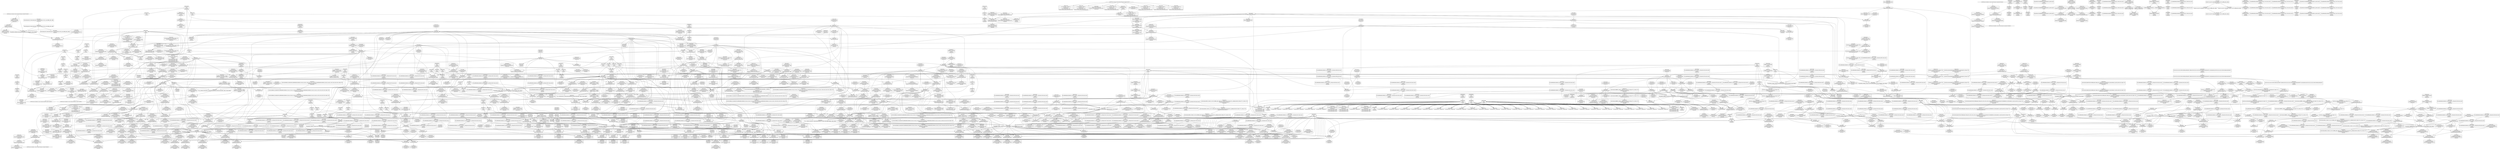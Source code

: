 digraph {
	CE0x3d666d0 [shape=record,shape=Mrecord,label="{CE0x3d666d0|task_sid:real_cred|security/selinux/hooks.c,208|*SummSource*}"]
	CE0x3d3b7d0 [shape=record,shape=Mrecord,label="{CE0x3d3b7d0|task_sid:tmp19|security/selinux/hooks.c,208|*SummSource*}"]
	CE0x3d431d0 [shape=record,shape=Mrecord,label="{CE0x3d431d0|i64*_getelementptr_inbounds_(_4_x_i64_,_4_x_i64_*___llvm_gcov_ctr134,_i64_0,_i64_3)|*Constant*|*SummSink*}"]
	CE0x3cd5a60 [shape=record,shape=Mrecord,label="{CE0x3cd5a60|selinux_socket_shutdown:sock|Function::selinux_socket_shutdown&Arg::sock::|*SummSource*}"]
	CE0x3d49600 [shape=record,shape=Mrecord,label="{CE0x3d49600|sock_has_perm:u|security/selinux/hooks.c,3973|*SummSource*}"]
	CE0x3d6e4e0 [shape=record,shape=Mrecord,label="{CE0x3d6e4e0|cred_sid:tmp1|*SummSource*}"]
	CE0x3db42d0 [shape=record,shape=Mrecord,label="{CE0x3db42d0|rcu_read_unlock:call3|include/linux/rcupdate.h,933|*SummSource*}"]
	CE0x3d11440 [shape=record,shape=Mrecord,label="{CE0x3d11440|_call_void_mcount()_#3|*SummSink*}"]
	CE0x3d58700 [shape=record,shape=Mrecord,label="{CE0x3d58700|i64*_getelementptr_inbounds_(_6_x_i64_,_6_x_i64_*___llvm_gcov_ctr327,_i64_0,_i64_4)|*Constant*|*SummSink*}"]
	CE0x3d87e70 [shape=record,shape=Mrecord,label="{CE0x3d87e70|i64*_getelementptr_inbounds_(_13_x_i64_,_13_x_i64_*___llvm_gcov_ctr126,_i64_0,_i64_12)|*Constant*|*SummSink*}"]
	CE0x3d670f0 [shape=record,shape=Mrecord,label="{CE0x3d670f0|task_sid:tobool4|security/selinux/hooks.c,208|*SummSource*}"]
	CE0x3d70c80 [shape=record,shape=Mrecord,label="{CE0x3d70c80|task_sid:tmp8|security/selinux/hooks.c,208|*SummSource*}"]
	CE0x3d88270 [shape=record,shape=Mrecord,label="{CE0x3d88270|task_sid:tmp27|security/selinux/hooks.c,208|*SummSource*}"]
	CE0x3cc9020 [shape=record,shape=Mrecord,label="{CE0x3cc9020|i32_0|*Constant*}"]
	CE0x3d40780 [shape=record,shape=Mrecord,label="{CE0x3d40780|__preempt_count_add:bb|*SummSink*}"]
	CE0x3d16830 [shape=record,shape=Mrecord,label="{CE0x3d16830|sock_has_perm:tmp18|security/selinux/hooks.c,3977}"]
	CE0x3d92a70 [shape=record,shape=Mrecord,label="{CE0x3d92a70|rcu_read_lock:tmp4|include/linux/rcupdate.h,882}"]
	CE0x3ccddf0 [shape=record,shape=Mrecord,label="{CE0x3ccddf0|sock_has_perm:tmp8|security/selinux/hooks.c,3969|*SummSink*}"]
	CE0x3d868c0 [shape=record,shape=Mrecord,label="{CE0x3d868c0|i64*_getelementptr_inbounds_(_13_x_i64_,_13_x_i64_*___llvm_gcov_ctr126,_i64_0,_i64_11)|*Constant*}"]
	CE0x3d3dc10 [shape=record,shape=Mrecord,label="{CE0x3d3dc10|task_sid:tmp21|security/selinux/hooks.c,208}"]
	CE0x3d92640 [shape=record,shape=Mrecord,label="{CE0x3d92640|rcu_read_unlock:tmp7|include/linux/rcupdate.h,933|*SummSource*}"]
	CE0x3d70a10 [shape=record,shape=Mrecord,label="{CE0x3d70a10|task_sid:tmp7|security/selinux/hooks.c,208|*SummSink*}"]
	CE0x3dba3c0 [shape=record,shape=Mrecord,label="{CE0x3dba3c0|i64*_getelementptr_inbounds_(_11_x_i64_,_11_x_i64_*___llvm_gcov_ctr132,_i64_0,_i64_10)|*Constant*}"]
	CE0x3ce2f90 [shape=record,shape=Mrecord,label="{CE0x3ce2f90|cred_sid:security|security/selinux/hooks.c,196|*SummSource*}"]
	CE0x3d07f70 [shape=record,shape=Mrecord,label="{CE0x3d07f70|i64*_getelementptr_inbounds_(_6_x_i64_,_6_x_i64_*___llvm_gcov_ctr327,_i64_0,_i64_0)|*Constant*}"]
	CE0x3d68e40 [shape=record,shape=Mrecord,label="{CE0x3d68e40|rcu_read_lock:land.lhs.true}"]
	CE0x3db3c80 [shape=record,shape=Mrecord,label="{CE0x3db3c80|rcu_lock_acquire:tmp|*SummSink*}"]
	CE0x3d517c0 [shape=record,shape=Mrecord,label="{CE0x3d517c0|8:_%struct.sock*,_:_SCME_42,43_}"]
	CE0x3db9900 [shape=record,shape=Mrecord,label="{CE0x3db9900|rcu_read_unlock:tmp19|include/linux/rcupdate.h,933|*SummSink*}"]
	CE0x3db3160 [shape=record,shape=Mrecord,label="{CE0x3db3160|i64*_getelementptr_inbounds_(_11_x_i64_,_11_x_i64_*___llvm_gcov_ctr132,_i64_0,_i64_1)|*Constant*|*SummSource*}"]
	CE0x3ccfb70 [shape=record,shape=Mrecord,label="{CE0x3ccfb70|avc_has_perm:requested|Function::avc_has_perm&Arg::requested::|*SummSource*}"]
	CE0x3cc77a0 [shape=record,shape=Mrecord,label="{CE0x3cc77a0|32:_%struct.sock*,_:_CRE_8,16_|*MultipleSource*|security/selinux/hooks.c,4253|Function::selinux_socket_shutdown&Arg::sock::}"]
	CE0x3ccf580 [shape=record,shape=Mrecord,label="{CE0x3ccf580|avc_has_perm:tclass|Function::avc_has_perm&Arg::tclass::|*SummSource*}"]
	CE0x3d51560 [shape=record,shape=Mrecord,label="{CE0x3d51560|8:_%struct.sock*,_:_SCME_40,41_}"]
	CE0x3daa120 [shape=record,shape=Mrecord,label="{CE0x3daa120|rcu_read_unlock:call|include/linux/rcupdate.h,933|*SummSink*}"]
	CE0x3d70aa0 [shape=record,shape=Mrecord,label="{CE0x3d70aa0|task_sid:tmp8|security/selinux/hooks.c,208}"]
	CE0x3ccfa90 [shape=record,shape=Mrecord,label="{CE0x3ccfa90|avc_has_perm:requested|Function::avc_has_perm&Arg::requested::}"]
	CE0x3d52270 [shape=record,shape=Mrecord,label="{CE0x3d52270|8:_%struct.sock*,_:_SCME_51,52_}"]
	CE0x3cdf540 [shape=record,shape=Mrecord,label="{CE0x3cdf540|i32_22|*Constant*|*SummSink*}"]
	CE0x3db9f50 [shape=record,shape=Mrecord,label="{CE0x3db9f50|rcu_read_unlock:tmp21|include/linux/rcupdate.h,935}"]
	CE0x3d65540 [shape=record,shape=Mrecord,label="{CE0x3d65540|rcu_read_lock:entry|*SummSink*}"]
	CE0x3d04940 [shape=record,shape=Mrecord,label="{CE0x3d04940|i32_65536|*Constant*|*SummSource*}"]
	CE0x3db07b0 [shape=record,shape=Mrecord,label="{CE0x3db07b0|i64*_getelementptr_inbounds_(_4_x_i64_,_4_x_i64_*___llvm_gcov_ctr130,_i64_0,_i64_2)|*Constant*|*SummSink*}"]
	CE0x3d55980 [shape=record,shape=Mrecord,label="{CE0x3d55980|sock_has_perm:tmp6|security/selinux/hooks.c,3969|*SummSource*}"]
	CE0x3d6e550 [shape=record,shape=Mrecord,label="{CE0x3d6e550|cred_sid:tmp1|*SummSink*}"]
	CE0x3db3390 [shape=record,shape=Mrecord,label="{CE0x3db3390|rcu_read_unlock:tmp1|*SummSource*}"]
	CE0x3d97c70 [shape=record,shape=Mrecord,label="{CE0x3d97c70|_call_void_mcount()_#3|*SummSource*}"]
	CE0x3d4f310 [shape=record,shape=Mrecord,label="{CE0x3d4f310|8:_%struct.sock*,_:_SCME_0,4_|*MultipleSource*|security/selinux/hooks.c, 3966|security/selinux/hooks.c,3966|security/selinux/hooks.c,3966}"]
	CE0x3d22b70 [shape=record,shape=Mrecord,label="{CE0x3d22b70|sock_has_perm:tmp20|security/selinux/hooks.c,3977|*SummSource*}"]
	CE0x3d63ba0 [shape=record,shape=Mrecord,label="{CE0x3d63ba0|task_sid:tmp3|*SummSource*}"]
	CE0x3d7fa70 [shape=record,shape=Mrecord,label="{CE0x3d7fa70|__rcu_read_unlock:tmp4|include/linux/rcupdate.h,244|*SummSource*}"]
	CE0x3de50d0 [shape=record,shape=Mrecord,label="{CE0x3de50d0|i64*_getelementptr_inbounds_(_4_x_i64_,_4_x_i64_*___llvm_gcov_ctr129,_i64_0,_i64_1)|*Constant*}"]
	CE0x3d5aba0 [shape=record,shape=Mrecord,label="{CE0x3d5aba0|__preempt_count_add:tmp4|./arch/x86/include/asm/preempt.h,72}"]
	CE0x3d159a0 [shape=record,shape=Mrecord,label="{CE0x3d159a0|avc_has_perm:entry|*SummSource*}"]
	CE0x3d4d690 [shape=record,shape=Mrecord,label="{CE0x3d4d690|rcu_read_lock:tobool1|include/linux/rcupdate.h,882}"]
	CE0x3d80d40 [shape=record,shape=Mrecord,label="{CE0x3d80d40|%struct.lockdep_map*_null|*Constant*|*SummSource*}"]
	CE0x3d3ae00 [shape=record,shape=Mrecord,label="{CE0x3d3ae00|sock_has_perm:tmp2|*LoadInst*|security/selinux/hooks.c,3964}"]
	CE0x3d22ca0 [shape=record,shape=Mrecord,label="{CE0x3d22ca0|sock_has_perm:tmp20|security/selinux/hooks.c,3977|*SummSink*}"]
	CE0x3db9af0 [shape=record,shape=Mrecord,label="{CE0x3db9af0|rcu_read_unlock:tmp20|include/linux/rcupdate.h,933}"]
	CE0x3d3c250 [shape=record,shape=Mrecord,label="{CE0x3d3c250|_call_void_lockdep_rcu_suspicious(i8*_getelementptr_inbounds_(_25_x_i8_,_25_x_i8_*_.str3,_i32_0,_i32_0),_i32_208,_i8*_getelementptr_inbounds_(_41_x_i8_,_41_x_i8_*_.str44,_i32_0,_i32_0))_#10,_!dbg_!27732|security/selinux/hooks.c,208|*SummSink*}"]
	CE0x3d68ce0 [shape=record,shape=Mrecord,label="{CE0x3d68ce0|rcu_read_lock:do.end|*SummSource*}"]
	CE0x3d4df70 [shape=record,shape=Mrecord,label="{CE0x3d4df70|i64_5|*Constant*}"]
	CE0x3d770a0 [shape=record,shape=Mrecord,label="{CE0x3d770a0|rcu_lock_release:entry|*SummSource*}"]
	CE0x3d8c970 [shape=record,shape=Mrecord,label="{CE0x3d8c970|rcu_read_unlock:tmp12|include/linux/rcupdate.h,933|*SummSink*}"]
	CE0x3d5a250 [shape=record,shape=Mrecord,label="{CE0x3d5a250|__preempt_count_sub:do.end|*SummSink*}"]
	CE0x3db2120 [shape=record,shape=Mrecord,label="{CE0x3db2120|_call_void___preempt_count_add(i32_1)_#10,_!dbg_!27711|include/linux/rcupdate.h,239|*SummSource*}"]
	CE0x3cfc360 [shape=record,shape=Mrecord,label="{CE0x3cfc360|GLOBAL:rcu_lock_acquire|*Constant*|*SummSink*}"]
	CE0x3ce0b80 [shape=record,shape=Mrecord,label="{CE0x3ce0b80|selinux_socket_shutdown:tmp4|*LoadInst*|security/selinux/hooks.c,4253|*SummSource*}"]
	CE0x3defc70 [shape=record,shape=Mrecord,label="{CE0x3defc70|rcu_lock_release:__here}"]
	CE0x3e33410 [shape=record,shape=Mrecord,label="{CE0x3e33410|__preempt_count_add:tmp}"]
	CE0x3d43480 [shape=record,shape=Mrecord,label="{CE0x3d43480|__rcu_read_unlock:tmp6|include/linux/rcupdate.h,245}"]
	CE0x3ce4c80 [shape=record,shape=Mrecord,label="{CE0x3ce4c80|selinux_socket_shutdown:entry}"]
	CE0x3d56af0 [shape=record,shape=Mrecord,label="{CE0x3d56af0|GLOBAL:__llvm_gcov_ctr327|Global_var:__llvm_gcov_ctr327}"]
	CE0x3de3770 [shape=record,shape=Mrecord,label="{CE0x3de3770|_call_void_mcount()_#3}"]
	CE0x3e32fa0 [shape=record,shape=Mrecord,label="{CE0x3e32fa0|i64*_getelementptr_inbounds_(_4_x_i64_,_4_x_i64_*___llvm_gcov_ctr129,_i64_0,_i64_0)|*Constant*|*SummSink*}"]
	CE0x3d7ac70 [shape=record,shape=Mrecord,label="{CE0x3d7ac70|_call_void_mcount()_#3|*SummSink*}"]
	CE0x3cbc5c0 [shape=record,shape=Mrecord,label="{CE0x3cbc5c0|selinux_socket_shutdown:sk|security/selinux/hooks.c,4253|*SummSource*}"]
	CE0x3d4e500 [shape=record,shape=Mrecord,label="{CE0x3d4e500|avc_has_perm:requested|Function::avc_has_perm&Arg::requested::|*SummSink*}"]
	CE0x3dabe60 [shape=record,shape=Mrecord,label="{CE0x3dabe60|i64*_getelementptr_inbounds_(_11_x_i64_,_11_x_i64_*___llvm_gcov_ctr132,_i64_0,_i64_1)|*Constant*|*SummSink*}"]
	CE0x3cfa470 [shape=record,shape=Mrecord,label="{CE0x3cfa470|rcu_read_lock:tmp2}"]
	CE0x3d58c10 [shape=record,shape=Mrecord,label="{CE0x3d58c10|sock_has_perm:tmp3|security/selinux/hooks.c,3964|*SummSource*}"]
	CE0x3d4b0b0 [shape=record,shape=Mrecord,label="{CE0x3d4b0b0|sock_has_perm:sk4|security/selinux/hooks.c,3974|*SummSource*}"]
	CE0x3df6050 [shape=record,shape=Mrecord,label="{CE0x3df6050|i8*_undef|*Constant*}"]
	CE0x3ceaaf0 [shape=record,shape=Mrecord,label="{CE0x3ceaaf0|sock_has_perm:tmp10|security/selinux/hooks.c,3969}"]
	CE0x3d52ac0 [shape=record,shape=Mrecord,label="{CE0x3d52ac0|i32_8|*Constant*|*SummSink*}"]
	CE0x3da6180 [shape=record,shape=Mrecord,label="{CE0x3da6180|__rcu_read_lock:tmp6|include/linux/rcupdate.h,240}"]
	CE0x3d112b0 [shape=record,shape=Mrecord,label="{CE0x3d112b0|avc_has_perm:tsid|Function::avc_has_perm&Arg::tsid::|*SummSink*}"]
	CE0x3cf91f0 [shape=record,shape=Mrecord,label="{CE0x3cf91f0|i32_59|*Constant*|*SummSource*}"]
	CE0x3d40070 [shape=record,shape=Mrecord,label="{CE0x3d40070|_call_void_asm_addl_$1,_%gs:$0_,_*m,ri,*m,_dirflag_,_fpsr_,_flags_(i32*___preempt_count,_i32_%sub,_i32*___preempt_count)_#3,_!dbg_!27717,_!srcloc_!27718|./arch/x86/include/asm/preempt.h,77|*SummSource*}"]
	CE0x3d899c0 [shape=record,shape=Mrecord,label="{CE0x3d899c0|_ret_i32_%tmp6,_!dbg_!27716|security/selinux/hooks.c,197|*SummSource*}"]
	CE0x3ddfe90 [shape=record,shape=Mrecord,label="{CE0x3ddfe90|__rcu_read_lock:tmp1|*SummSource*}"]
	CE0x3dfc000 [shape=record,shape=Mrecord,label="{CE0x3dfc000|_call_void_mcount()_#3}"]
	CE0x3cc7a60 [shape=record,shape=Mrecord,label="{CE0x3cc7a60|32:_%struct.sock*,_:_CRE_0,4_|*MultipleSource*|security/selinux/hooks.c,4253|Function::selinux_socket_shutdown&Arg::sock::}"]
	CE0x3d51430 [shape=record,shape=Mrecord,label="{CE0x3d51430|8:_%struct.sock*,_:_SCME_39,40_}"]
	CE0x3d5ba40 [shape=record,shape=Mrecord,label="{CE0x3d5ba40|rcu_read_lock:tmp9|include/linux/rcupdate.h,882|*SummSource*}"]
	CE0x3d230c0 [shape=record,shape=Mrecord,label="{CE0x3d230c0|i64_7|*Constant*}"]
	CE0x3d3e130 [shape=record,shape=Mrecord,label="{CE0x3d3e130|task_sid:tmp21|security/selinux/hooks.c,208|*SummSource*}"]
	CE0x3ddce70 [shape=record,shape=Mrecord,label="{CE0x3ddce70|__preempt_count_add:tmp2}"]
	CE0x3d80050 [shape=record,shape=Mrecord,label="{CE0x3d80050|_call_void_mcount()_#3|*SummSink*}"]
	CE0x3da70a0 [shape=record,shape=Mrecord,label="{CE0x3da70a0|_ret_void,_!dbg_!27719|./arch/x86/include/asm/preempt.h,73|*SummSource*}"]
	CE0x3db1430 [shape=record,shape=Mrecord,label="{CE0x3db1430|i64*_getelementptr_inbounds_(_11_x_i64_,_11_x_i64_*___llvm_gcov_ctr132,_i64_0,_i64_1)|*Constant*}"]
	CE0x3d86050 [shape=record,shape=Mrecord,label="{CE0x3d86050|task_sid:tmp23|security/selinux/hooks.c,208|*SummSource*}"]
	CE0x3ddcd90 [shape=record,shape=Mrecord,label="{CE0x3ddcd90|__rcu_read_unlock:tmp5|include/linux/rcupdate.h,244|*SummSink*}"]
	CE0x3df5310 [shape=record,shape=Mrecord,label="{CE0x3df5310|rcu_lock_release:tmp6|*SummSource*}"]
	CE0x3dacc00 [shape=record,shape=Mrecord,label="{CE0x3dacc00|i64*_getelementptr_inbounds_(_11_x_i64_,_11_x_i64_*___llvm_gcov_ctr132,_i64_0,_i64_8)|*Constant*|*SummSource*}"]
	CE0x3de5cf0 [shape=record,shape=Mrecord,label="{CE0x3de5cf0|i64*_getelementptr_inbounds_(_4_x_i64_,_4_x_i64_*___llvm_gcov_ctr129,_i64_0,_i64_2)|*Constant*|*SummSink*}"]
	CE0x3d592b0 [shape=record,shape=Mrecord,label="{CE0x3d592b0|sock_has_perm:tmp5|security/selinux/hooks.c,3966|*SummSource*}"]
	CE0x3df5ac0 [shape=record,shape=Mrecord,label="{CE0x3df5ac0|rcu_lock_acquire:tmp6|*SummSink*}"]
	CE0x3d86e40 [shape=record,shape=Mrecord,label="{CE0x3d86e40|task_sid:tmp24|security/selinux/hooks.c,208|*SummSink*}"]
	CE0x3d81080 [shape=record,shape=Mrecord,label="{CE0x3d81080|i64_ptrtoint_(i8*_blockaddress(_rcu_lock_acquire,_%__here)_to_i64)|*Constant*}"]
	CE0x3d61cd0 [shape=record,shape=Mrecord,label="{CE0x3d61cd0|_ret_void,_!dbg_!27735|include/linux/rcupdate.h,884}"]
	CE0x3d6b990 [shape=record,shape=Mrecord,label="{CE0x3d6b990|i64_5|*Constant*|*SummSource*}"]
	CE0x3d714c0 [shape=record,shape=Mrecord,label="{CE0x3d714c0|task_sid:tmp6|security/selinux/hooks.c,208|*SummSink*}"]
	CE0x3d8d2a0 [shape=record,shape=Mrecord,label="{CE0x3d8d2a0|GLOBAL:__llvm_gcov_ctr132|Global_var:__llvm_gcov_ctr132}"]
	CE0x3ddf7e0 [shape=record,shape=Mrecord,label="{CE0x3ddf7e0|_call_void_lock_release(%struct.lockdep_map*_%map,_i32_1,_i64_ptrtoint_(i8*_blockaddress(_rcu_lock_release,_%__here)_to_i64))_#10,_!dbg_!27716|include/linux/rcupdate.h,423|*SummSink*}"]
	CE0x3d48a10 [shape=record,shape=Mrecord,label="{CE0x3d48a10|__rcu_read_lock:tmp1|*SummSink*}"]
	CE0x3d85cc0 [shape=record,shape=Mrecord,label="{CE0x3d85cc0|task_sid:tmp22|security/selinux/hooks.c,208|*SummSource*}"]
	CE0x3cd8390 [shape=record,shape=Mrecord,label="{CE0x3cd8390|_call_void_mcount()_#3|*SummSource*}"]
	CE0x3d771e0 [shape=record,shape=Mrecord,label="{CE0x3d771e0|rcu_lock_release:map|Function::rcu_lock_release&Arg::map::}"]
	CE0x3d75520 [shape=record,shape=Mrecord,label="{CE0x3d75520|GLOBAL:rcu_read_lock.__warned|Global_var:rcu_read_lock.__warned}"]
	CE0x3d9cce0 [shape=record,shape=Mrecord,label="{CE0x3d9cce0|__preempt_count_sub:bb}"]
	CE0x3da6850 [shape=record,shape=Mrecord,label="{CE0x3da6850|i64*_getelementptr_inbounds_(_4_x_i64_,_4_x_i64_*___llvm_gcov_ctr128,_i64_0,_i64_3)|*Constant*|*SummSource*}"]
	CE0x3d8cf80 [shape=record,shape=Mrecord,label="{CE0x3d8cf80|rcu_read_lock:tmp5|include/linux/rcupdate.h,882}"]
	CE0x3d73b50 [shape=record,shape=Mrecord,label="{CE0x3d73b50|task_sid:tmp17|security/selinux/hooks.c,208}"]
	CE0x3d52730 [shape=record,shape=Mrecord,label="{CE0x3d52730|8:_%struct.sock*,_:_SCME_55,56_}"]
	CE0x3d62cb0 [shape=record,shape=Mrecord,label="{CE0x3d62cb0|i64_3|*Constant*}"]
	CE0x3d6c2b0 [shape=record,shape=Mrecord,label="{CE0x3d6c2b0|task_sid:tmp12|security/selinux/hooks.c,208}"]
	CE0x3da27e0 [shape=record,shape=Mrecord,label="{CE0x3da27e0|rcu_read_lock:tmp21|include/linux/rcupdate.h,884}"]
	CE0x3dae680 [shape=record,shape=Mrecord,label="{CE0x3dae680|GLOBAL:lock_acquire|*Constant*|*SummSource*}"]
	CE0x3d3e600 [shape=record,shape=Mrecord,label="{CE0x3d3e600|i64*_getelementptr_inbounds_(_13_x_i64_,_13_x_i64_*___llvm_gcov_ctr126,_i64_0,_i64_10)|*Constant*}"]
	CE0x3cca6c0 [shape=record,shape=Mrecord,label="{CE0x3cca6c0|sock_has_perm:tmp9|security/selinux/hooks.c,3969|*SummSource*}"]
	CE0x3d4c4a0 [shape=record,shape=Mrecord,label="{CE0x3d4c4a0|i32_4|*Constant*}"]
	CE0x3df5f90 [shape=record,shape=Mrecord,label="{CE0x3df5f90|rcu_lock_acquire:tmp7|*SummSink*}"]
	CE0x3d63880 [shape=record,shape=Mrecord,label="{CE0x3d63880|rcu_read_lock:tmp|*SummSink*}"]
	CE0x3e32ce0 [shape=record,shape=Mrecord,label="{CE0x3e32ce0|__preempt_count_sub:sub|./arch/x86/include/asm/preempt.h,77|*SummSource*}"]
	CE0x3d6dc90 [shape=record,shape=Mrecord,label="{CE0x3d6dc90|task_sid:land.lhs.true2|*SummSource*}"]
	CE0x3d3cb50 [shape=record,shape=Mrecord,label="{CE0x3d3cb50|i32_208|*Constant*|*SummSink*}"]
	CE0x3cc90e0 [shape=record,shape=Mrecord,label="{CE0x3cc90e0|sock_has_perm:net|security/selinux/hooks.c, 3966}"]
	CE0x3d70680 [shape=record,shape=Mrecord,label="{CE0x3d70680|cred_sid:tmp|*SummSink*}"]
	CE0x3de07e0 [shape=record,shape=Mrecord,label="{CE0x3de07e0|_call_void_lock_acquire(%struct.lockdep_map*_%map,_i32_0,_i32_0,_i32_2,_i32_0,_%struct.lockdep_map*_null,_i64_ptrtoint_(i8*_blockaddress(_rcu_lock_acquire,_%__here)_to_i64))_#10,_!dbg_!27716|include/linux/rcupdate.h,418|*SummSource*}"]
	CE0x3cd69a0 [shape=record,shape=Mrecord,label="{CE0x3cd69a0|GLOBAL:current_task|Global_var:current_task|*SummSource*}"]
	CE0x3ddfc90 [shape=record,shape=Mrecord,label="{CE0x3ddfc90|rcu_lock_acquire:indirectgoto|*SummSink*}"]
	CE0x3d9fda0 [shape=record,shape=Mrecord,label="{CE0x3d9fda0|i8*_getelementptr_inbounds_(_25_x_i8_,_25_x_i8_*_.str45,_i32_0,_i32_0)|*Constant*}"]
	CE0x3d86fc0 [shape=record,shape=Mrecord,label="{CE0x3d86fc0|task_sid:tmp26|security/selinux/hooks.c,208}"]
	CE0x3d87a40 [shape=record,shape=Mrecord,label="{CE0x3d87a40|task_sid:tmp27|security/selinux/hooks.c,208}"]
	CE0x3db36c0 [shape=record,shape=Mrecord,label="{CE0x3db36c0|i64*_getelementptr_inbounds_(_4_x_i64_,_4_x_i64_*___llvm_gcov_ctr133,_i64_0,_i64_1)|*Constant*|*SummSink*}"]
	CE0x3cd6870 [shape=record,shape=Mrecord,label="{CE0x3cd6870|%struct.task_struct*_(%struct.task_struct**)*_asm_movq_%gs:$_1:P_,$0_,_r,im,_dirflag_,_fpsr_,_flags_|*SummSource*}"]
	CE0x3d0fe40 [shape=record,shape=Mrecord,label="{CE0x3d0fe40|get_current:tmp4|./arch/x86/include/asm/current.h,14|*SummSink*}"]
	CE0x3d668b0 [shape=record,shape=Mrecord,label="{CE0x3d668b0|i32_0|*Constant*}"]
	CE0x3d66990 [shape=record,shape=Mrecord,label="{CE0x3d66990|task_sid:real_cred|security/selinux/hooks.c,208}"]
	CE0x3cfb3a0 [shape=record,shape=Mrecord,label="{CE0x3cfb3a0|sock_has_perm:sk_security|security/selinux/hooks.c,3964}"]
	CE0x3de27d0 [shape=record,shape=Mrecord,label="{CE0x3de27d0|GLOBAL:__preempt_count|Global_var:__preempt_count}"]
	CE0x3d78a70 [shape=record,shape=Mrecord,label="{CE0x3d78a70|_ret_void,_!dbg_!27717|include/linux/rcupdate.h,245|*SummSource*}"]
	CE0x3def890 [shape=record,shape=Mrecord,label="{CE0x3def890|__rcu_read_unlock:tmp3}"]
	CE0x3d51b50 [shape=record,shape=Mrecord,label="{CE0x3d51b50|8:_%struct.sock*,_:_SCME_45,46_}"]
	CE0x3d65ba0 [shape=record,shape=Mrecord,label="{CE0x3d65ba0|task_sid:tmp14|security/selinux/hooks.c,208}"]
	CE0x3d0b010 [shape=record,shape=Mrecord,label="{CE0x3d0b010|GLOBAL:__llvm_gcov_ctr132|Global_var:__llvm_gcov_ctr132|*SummSource*}"]
	CE0x3d0a7a0 [shape=record,shape=Mrecord,label="{CE0x3d0a7a0|GLOBAL:rcu_lock_acquire|*Constant*|*SummSource*}"]
	CE0x3cd4f70 [shape=record,shape=Mrecord,label="{CE0x3cd4f70|i64_1|*Constant*}"]
	CE0x3dfbdd0 [shape=record,shape=Mrecord,label="{CE0x3dfbdd0|i64*_getelementptr_inbounds_(_4_x_i64_,_4_x_i64_*___llvm_gcov_ctr135,_i64_0,_i64_1)|*Constant*|*SummSink*}"]
	CE0x3d6d9d0 [shape=record,shape=Mrecord,label="{CE0x3d6d9d0|_call_void_mcount()_#3|*SummSource*}"]
	CE0x3dddea0 [shape=record,shape=Mrecord,label="{CE0x3dddea0|rcu_lock_release:tmp4|include/linux/rcupdate.h,423|*SummSink*}"]
	CE0x3d41f20 [shape=record,shape=Mrecord,label="{CE0x3d41f20|i64*_getelementptr_inbounds_(_4_x_i64_,_4_x_i64_*___llvm_gcov_ctr129,_i64_0,_i64_0)|*Constant*|*SummSource*}"]
	CE0x3d02690 [shape=record,shape=Mrecord,label="{CE0x3d02690|_ret_i32_%retval.0,_!dbg_!27740|security/selinux/hooks.c,3977|*SummSource*}"]
	CE0x3db0410 [shape=record,shape=Mrecord,label="{CE0x3db0410|__preempt_count_sub:tmp7|./arch/x86/include/asm/preempt.h,78|*SummSink*}"]
	CE0x3d524d0 [shape=record,shape=Mrecord,label="{CE0x3d524d0|8:_%struct.sock*,_:_SCME_53,54_}"]
	CE0x3de0160 [shape=record,shape=Mrecord,label="{CE0x3de0160|rcu_lock_acquire:tmp5|include/linux/rcupdate.h,418}"]
	CE0x3d5d000 [shape=record,shape=Mrecord,label="{CE0x3d5d000|rcu_read_lock:call3|include/linux/rcupdate.h,882|*SummSink*}"]
	CE0x3d90410 [shape=record,shape=Mrecord,label="{CE0x3d90410|rcu_read_lock:tmp8|include/linux/rcupdate.h,882}"]
	CE0x3d4b9c0 [shape=record,shape=Mrecord,label="{CE0x3d4b9c0|sock_has_perm:sid5|security/selinux/hooks.c,3976|*SummSink*}"]
	CE0x3dafb30 [shape=record,shape=Mrecord,label="{CE0x3dafb30|rcu_read_unlock:tmp15|include/linux/rcupdate.h,933|*SummSink*}"]
	CE0x3d784f0 [shape=record,shape=Mrecord,label="{CE0x3d784f0|__rcu_read_unlock:entry|*SummSink*}"]
	CE0x3d8a6d0 [shape=record,shape=Mrecord,label="{CE0x3d8a6d0|rcu_read_unlock:entry|*SummSource*}"]
	CE0x3d4c900 [shape=record,shape=Mrecord,label="{CE0x3d4c900|sock_has_perm:sclass|security/selinux/hooks.c,3976}"]
	CE0x3de1890 [shape=record,shape=Mrecord,label="{CE0x3de1890|rcu_lock_release:tmp5|include/linux/rcupdate.h,423|*SummSource*}"]
	CE0x3ddd590 [shape=record,shape=Mrecord,label="{CE0x3ddd590|i64*_getelementptr_inbounds_(_4_x_i64_,_4_x_i64_*___llvm_gcov_ctr129,_i64_0,_i64_3)|*Constant*|*SummSource*}"]
	CE0x3d0fdd0 [shape=record,shape=Mrecord,label="{CE0x3d0fdd0|get_current:tmp4|./arch/x86/include/asm/current.h,14|*SummSource*}"]
	CE0x3d7ee10 [shape=record,shape=Mrecord,label="{CE0x3d7ee10|i64*_getelementptr_inbounds_(_4_x_i64_,_4_x_i64_*___llvm_gcov_ctr135,_i64_0,_i64_2)|*Constant*|*SummSource*}"]
	CE0x3d74ed0 [shape=record,shape=Mrecord,label="{CE0x3d74ed0|task_sid:tmp18|security/selinux/hooks.c,208|*SummSource*}"]
	CE0x3d5b7e0 [shape=record,shape=Mrecord,label="{CE0x3d5b7e0|i64*_getelementptr_inbounds_(_4_x_i64_,_4_x_i64_*___llvm_gcov_ctr135,_i64_0,_i64_3)|*Constant*|*SummSource*}"]
	CE0x3cd4040 [shape=record,shape=Mrecord,label="{CE0x3cd4040|selinux_socket_shutdown:sock|Function::selinux_socket_shutdown&Arg::sock::}"]
	CE0x3cead70 [shape=record,shape=Mrecord,label="{CE0x3cead70|sock_has_perm:net|security/selinux/hooks.c, 3966|*SummSource*}"]
	CE0x3d49340 [shape=record,shape=Mrecord,label="{CE0x3d49340|sock_has_perm:tmp17|security/selinux/hooks.c,3976|*SummSink*}"]
	CE0x3d9aae0 [shape=record,shape=Mrecord,label="{CE0x3d9aae0|__rcu_read_lock:tmp4|include/linux/rcupdate.h,239|*SummSink*}"]
	CE0x3d68d50 [shape=record,shape=Mrecord,label="{CE0x3d68d50|rcu_read_lock:do.end|*SummSink*}"]
	CE0x3d4a9c0 [shape=record,shape=Mrecord,label="{CE0x3d4a9c0|sock_has_perm:net3|security/selinux/hooks.c,3974|*SummSink*}"]
	CE0x3cf7520 [shape=record,shape=Mrecord,label="{CE0x3cf7520|sock_has_perm:tmp1|*SummSource*}"]
	CE0x3da9040 [shape=record,shape=Mrecord,label="{CE0x3da9040|rcu_lock_acquire:tmp1|*SummSource*}"]
	CE0x583a550 [shape=record,shape=Mrecord,label="{CE0x583a550|sock_has_perm:sk|Function::sock_has_perm&Arg::sk::}"]
	CE0x3d625a0 [shape=record,shape=Mrecord,label="{CE0x3d625a0|_call_void_rcu_read_lock()_#10,_!dbg_!27712|security/selinux/hooks.c,207}"]
	CE0x3cd4fe0 [shape=record,shape=Mrecord,label="{CE0x3cd4fe0|rcu_read_lock:tmp1}"]
	CE0x3d3f030 [shape=record,shape=Mrecord,label="{CE0x3d3f030|GLOBAL:lockdep_rcu_suspicious|*Constant*}"]
	CE0x3d8a590 [shape=record,shape=Mrecord,label="{CE0x3d8a590|GLOBAL:rcu_read_unlock|*Constant*|*SummSink*}"]
	CE0x3db8ba0 [shape=record,shape=Mrecord,label="{CE0x3db8ba0|i64*_getelementptr_inbounds_(_11_x_i64_,_11_x_i64_*___llvm_gcov_ctr132,_i64_0,_i64_0)|*Constant*|*SummSource*}"]
	CE0x3cfadc0 [shape=record,shape=Mrecord,label="{CE0x3cfadc0|rcu_read_lock:tobool|include/linux/rcupdate.h,882|*SummSink*}"]
	CE0x3dab9f0 [shape=record,shape=Mrecord,label="{CE0x3dab9f0|__preempt_count_add:tmp5|./arch/x86/include/asm/preempt.h,72|*SummSink*}"]
	CE0x3da86a0 [shape=record,shape=Mrecord,label="{CE0x3da86a0|rcu_lock_acquire:tmp3|*SummSink*}"]
	CE0x3cf7160 [shape=record,shape=Mrecord,label="{CE0x3cf7160|task_sid:tmp4|*LoadInst*|security/selinux/hooks.c,208}"]
	CE0x3d8f9e0 [shape=record,shape=Mrecord,label="{CE0x3d8f9e0|rcu_read_unlock:tmp10|include/linux/rcupdate.h,933|*SummSource*}"]
	CE0x3de25b0 [shape=record,shape=Mrecord,label="{CE0x3de25b0|_call_void_asm_sideeffect_,_memory_,_dirflag_,_fpsr_,_flags_()_#3,_!dbg_!27711,_!srcloc_!27714|include/linux/rcupdate.h,244}"]
	CE0x3db6f50 [shape=record,shape=Mrecord,label="{CE0x3db6f50|i32_934|*Constant*|*SummSink*}"]
	"CONST[source:0(mediator),value:2(dynamic)][purpose:{object}][SnkIdx:1]"
	CE0x3d10f80 [shape=record,shape=Mrecord,label="{CE0x3d10f80|avc_has_perm:tsid|Function::avc_has_perm&Arg::tsid::}"]
	CE0x3d0c870 [shape=record,shape=Mrecord,label="{CE0x3d0c870|task_sid:bb}"]
	CE0x3d8c690 [shape=record,shape=Mrecord,label="{CE0x3d8c690|__rcu_read_lock:tmp7|include/linux/rcupdate.h,240|*SummSink*}"]
	CE0x3d4f4d0 [shape=record,shape=Mrecord,label="{CE0x3d4f4d0|i64*_getelementptr_inbounds_(_6_x_i64_,_6_x_i64_*___llvm_gcov_ctr327,_i64_0,_i64_3)|*Constant*}"]
	CE0x3d0e190 [shape=record,shape=Mrecord,label="{CE0x3d0e190|i64_6|*Constant*|*SummSink*}"]
	CE0x3cf98f0 [shape=record,shape=Mrecord,label="{CE0x3cf98f0|sock_has_perm:if.then|*SummSource*}"]
	CE0x3da8480 [shape=record,shape=Mrecord,label="{CE0x3da8480|rcu_lock_acquire:tmp3}"]
	CE0x3d5af20 [shape=record,shape=Mrecord,label="{CE0x3d5af20|i64*_getelementptr_inbounds_(_4_x_i64_,_4_x_i64_*___llvm_gcov_ctr135,_i64_0,_i64_1)|*Constant*}"]
	CE0x3cd2710 [shape=record,shape=Mrecord,label="{CE0x3cd2710|sock_has_perm:tmp9|security/selinux/hooks.c,3969|*SummSink*}"]
	CE0x3db6c90 [shape=record,shape=Mrecord,label="{CE0x3db6c90|i32_934|*Constant*|*SummSource*}"]
	CE0x3d4c190 [shape=record,shape=Mrecord,label="{CE0x3d4c190|sock_has_perm:tmp16|security/selinux/hooks.c,3976}"]
	CE0x3d0bf40 [shape=record,shape=Mrecord,label="{CE0x3d0bf40|i32_77|*Constant*|*SummSink*}"]
	CE0x3df2d10 [shape=record,shape=Mrecord,label="{CE0x3df2d10|i64*_getelementptr_inbounds_(_4_x_i64_,_4_x_i64_*___llvm_gcov_ctr130,_i64_0,_i64_1)|*Constant*|*SummSource*}"]
	CE0x3d0d890 [shape=record,shape=Mrecord,label="{CE0x3d0d890|cred_sid:tmp5|security/selinux/hooks.c,196}"]
	CE0x3de0910 [shape=record,shape=Mrecord,label="{CE0x3de0910|_call_void_lock_acquire(%struct.lockdep_map*_%map,_i32_0,_i32_0,_i32_2,_i32_0,_%struct.lockdep_map*_null,_i64_ptrtoint_(i8*_blockaddress(_rcu_lock_acquire,_%__here)_to_i64))_#10,_!dbg_!27716|include/linux/rcupdate.h,418|*SummSink*}"]
	CE0x3d6a780 [shape=record,shape=Mrecord,label="{CE0x3d6a780|i64*_getelementptr_inbounds_(_13_x_i64_,_13_x_i64_*___llvm_gcov_ctr126,_i64_0,_i64_1)|*Constant*}"]
	CE0x3cbb8f0 [shape=record,shape=Mrecord,label="{CE0x3cbb8f0|32:_%struct.sock*,_:_CRE_40,48_|*MultipleSource*|security/selinux/hooks.c,4253|Function::selinux_socket_shutdown&Arg::sock::}"]
	CE0x3ce7ba0 [shape=record,shape=Mrecord,label="{CE0x3ce7ba0|selinux_socket_shutdown:call|security/selinux/hooks.c,4253}"]
	CE0x3d658d0 [shape=record,shape=Mrecord,label="{CE0x3d658d0|rcu_read_unlock:tmp1|*SummSink*}"]
	CE0x3d87d70 [shape=record,shape=Mrecord,label="{CE0x3d87d70|i64*_getelementptr_inbounds_(_13_x_i64_,_13_x_i64_*___llvm_gcov_ctr126,_i64_0,_i64_12)|*Constant*|*SummSource*}"]
	CE0x3ddc570 [shape=record,shape=Mrecord,label="{CE0x3ddc570|__preempt_count_add:tmp|*SummSink*}"]
	CE0x3de0ad0 [shape=record,shape=Mrecord,label="{CE0x3de0ad0|rcu_lock_release:tmp2}"]
	CE0x3cc3da0 [shape=record,shape=Mrecord,label="{CE0x3cc3da0|selinux_socket_shutdown:tmp4|*LoadInst*|security/selinux/hooks.c,4253}"]
	CE0x3d6f4b0 [shape=record,shape=Mrecord,label="{CE0x3d6f4b0|_call_void_mcount()_#3|*SummSource*}"]
	CE0x3d999f0 [shape=record,shape=Mrecord,label="{CE0x3d999f0|rcu_read_lock:tmp16|include/linux/rcupdate.h,882|*SummSink*}"]
	CE0x3d57210 [shape=record,shape=Mrecord,label="{CE0x3d57210|sock_has_perm:tmp8|security/selinux/hooks.c,3969}"]
	CE0x3db1890 [shape=record,shape=Mrecord,label="{CE0x3db1890|i64*_getelementptr_inbounds_(_4_x_i64_,_4_x_i64_*___llvm_gcov_ctr130,_i64_0,_i64_2)|*Constant*}"]
	CE0x3d56c20 [shape=record,shape=Mrecord,label="{CE0x3d56c20|GLOBAL:__llvm_gcov_ctr327|Global_var:__llvm_gcov_ctr327|*SummSource*}"]
	CE0x3d523a0 [shape=record,shape=Mrecord,label="{CE0x3d523a0|8:_%struct.sock*,_:_SCME_52,53_}"]
	CE0x3db1e80 [shape=record,shape=Mrecord,label="{CE0x3db1e80|rcu_read_unlock:tmp3|*SummSource*}"]
	CE0x3d89fd0 [shape=record,shape=Mrecord,label="{CE0x3d89fd0|_call_void_rcu_read_unlock()_#10,_!dbg_!27748|security/selinux/hooks.c,209|*SummSource*}"]
	CE0x3d5a410 [shape=record,shape=Mrecord,label="{CE0x3d5a410|__preempt_count_sub:do.body}"]
	CE0x3de6270 [shape=record,shape=Mrecord,label="{CE0x3de6270|__preempt_count_add:do.end|*SummSource*}"]
	CE0x3d47b20 [shape=record,shape=Mrecord,label="{CE0x3d47b20|sock_has_perm:tmp11|security/selinux/hooks.c,3970|*SummSink*}"]
	CE0x3d92770 [shape=record,shape=Mrecord,label="{CE0x3d92770|rcu_read_unlock:tmp7|include/linux/rcupdate.h,933|*SummSink*}"]
	CE0x3d84e00 [shape=record,shape=Mrecord,label="{CE0x3d84e00|_call_void_mcount()_#3}"]
	CE0x3dfa420 [shape=record,shape=Mrecord,label="{CE0x3dfa420|__rcu_read_unlock:tmp2}"]
	CE0x3d99e70 [shape=record,shape=Mrecord,label="{CE0x3d99e70|i64*_getelementptr_inbounds_(_11_x_i64_,_11_x_i64_*___llvm_gcov_ctr127,_i64_0,_i64_8)|*Constant*|*SummSource*}"]
	CE0x3da4ed0 [shape=record,shape=Mrecord,label="{CE0x3da4ed0|rcu_read_unlock:tmp18|include/linux/rcupdate.h,933}"]
	CE0x3cd44f0 [shape=record,shape=Mrecord,label="{CE0x3cd44f0|get_current:tmp1|*SummSink*}"]
	CE0x3df5820 [shape=record,shape=Mrecord,label="{CE0x3df5820|rcu_lock_release:tmp7|*SummSink*}"]
	CE0x3d4efa0 [shape=record,shape=Mrecord,label="{CE0x3d4efa0|sock_has_perm:retval.0}"]
	CE0x3e33480 [shape=record,shape=Mrecord,label="{CE0x3e33480|COLLAPSED:_GCMRE___llvm_gcov_ctr129_internal_global_4_x_i64_zeroinitializer:_elem_0:default:}"]
	CE0x3d9a5c0 [shape=record,shape=Mrecord,label="{CE0x3d9a5c0|rcu_read_lock:tmp17|include/linux/rcupdate.h,882|*SummSink*}"]
	CE0x3ddb510 [shape=record,shape=Mrecord,label="{CE0x3ddb510|i64*_getelementptr_inbounds_(_4_x_i64_,_4_x_i64_*___llvm_gcov_ctr130,_i64_0,_i64_0)|*Constant*}"]
	CE0x3d902a0 [shape=record,shape=Mrecord,label="{CE0x3d902a0|GLOBAL:rcu_read_lock.__warned|Global_var:rcu_read_lock.__warned|*SummSink*}"]
	CE0x3cbbd40 [shape=record,shape=Mrecord,label="{CE0x3cbbd40|i64_1|*Constant*|*SummSink*}"]
	CE0x3d891c0 [shape=record,shape=Mrecord,label="{CE0x3d891c0|cred_sid:entry|*SummSource*}"]
	CE0x3da00c0 [shape=record,shape=Mrecord,label="{CE0x3da00c0|i8*_getelementptr_inbounds_(_25_x_i8_,_25_x_i8_*_.str45,_i32_0,_i32_0)|*Constant*|*SummSink*}"]
	CE0x3cc6eb0 [shape=record,shape=Mrecord,label="{CE0x3cc6eb0|selinux_socket_shutdown:tmp|*SummSource*}"]
	CE0x3cc6240 [shape=record,shape=Mrecord,label="{CE0x3cc6240|_ret_%struct.task_struct*_%tmp4,_!dbg_!27714|./arch/x86/include/asm/current.h,14|*SummSource*}"]
	CE0x3cd9ab0 [shape=record,shape=Mrecord,label="{CE0x3cd9ab0|sock_has_perm:sk_security|security/selinux/hooks.c,3964|*SummSink*}"]
	CE0x3d71e00 [shape=record,shape=Mrecord,label="{CE0x3d71e00|_call_void___rcu_read_lock()_#10,_!dbg_!27710|include/linux/rcupdate.h,879|*SummSink*}"]
	CE0x3d52860 [shape=record,shape=Mrecord,label="{CE0x3d52860|i32_8|*Constant*}"]
	CE0x3d72e50 [shape=record,shape=Mrecord,label="{CE0x3d72e50|cred_sid:tmp6|security/selinux/hooks.c,197|*SummSink*}"]
	CE0x3ce8990 [shape=record,shape=Mrecord,label="{CE0x3ce8990|i32_2|*Constant*|*SummSink*}"]
	CE0x3d65210 [shape=record,shape=Mrecord,label="{CE0x3d65210|GLOBAL:rcu_read_lock|*Constant*|*SummSource*}"]
	CE0x3d77940 [shape=record,shape=Mrecord,label="{CE0x3d77940|_ret_void,_!dbg_!27717|include/linux/rcupdate.h,424|*SummSource*}"]
	CE0x3da3d20 [shape=record,shape=Mrecord,label="{CE0x3da3d20|cred_sid:bb|*SummSource*}"]
	CE0x3d93120 [shape=record,shape=Mrecord,label="{CE0x3d93120|0:_i32,_4:_i32,_8:_i32,_12:_i32,_:_CMRE_4,8_|*MultipleSource*|security/selinux/hooks.c,196|*LoadInst*|security/selinux/hooks.c,196|security/selinux/hooks.c,197}"]
	CE0x3d0d350 [shape=record,shape=Mrecord,label="{CE0x3d0d350|i64_1|*Constant*}"]
	CE0x3d409a0 [shape=record,shape=Mrecord,label="{CE0x3d409a0|__preempt_count_add:tmp|*SummSource*}"]
	CE0x3d8c840 [shape=record,shape=Mrecord,label="{CE0x3d8c840|rcu_read_unlock:tmp12|include/linux/rcupdate.h,933|*SummSource*}"]
	CE0x3cd10c0 [shape=record,shape=Mrecord,label="{CE0x3cd10c0|selinux_socket_shutdown:tmp3|*SummSource*}"]
	CE0x3d69950 [shape=record,shape=Mrecord,label="{CE0x3d69950|__rcu_read_lock:entry|*SummSource*}"]
	CE0x3d51db0 [shape=record,shape=Mrecord,label="{CE0x3d51db0|8:_%struct.sock*,_:_SCME_47,48_}"]
	CE0x3d92c30 [shape=record,shape=Mrecord,label="{CE0x3d92c30|i64_0|*Constant*}"]
	CE0x3da1130 [shape=record,shape=Mrecord,label="{CE0x3da1130|i8*_getelementptr_inbounds_(_42_x_i8_,_42_x_i8_*_.str46,_i32_0,_i32_0)|*Constant*|*SummSource*}"]
	CE0x3cceb50 [shape=record,shape=Mrecord,label="{CE0x3cceb50|get_current:tmp3|*SummSource*}"]
	CE0x3d9aa70 [shape=record,shape=Mrecord,label="{CE0x3d9aa70|__rcu_read_lock:tmp4|include/linux/rcupdate.h,239|*SummSource*}"]
	CE0x3d97f40 [shape=record,shape=Mrecord,label="{CE0x3d97f40|__preempt_count_sub:tmp2|*SummSink*}"]
	CE0x3d8b8f0 [shape=record,shape=Mrecord,label="{CE0x3d8b8f0|__rcu_read_lock:tmp6|include/linux/rcupdate.h,240|*SummSource*}"]
	CE0x3d5cb70 [shape=record,shape=Mrecord,label="{CE0x3d5cb70|rcu_read_lock:call3|include/linux/rcupdate.h,882}"]
	CE0x3d9a850 [shape=record,shape=Mrecord,label="{CE0x3d9a850|rcu_read_lock:tmp18|include/linux/rcupdate.h,882}"]
	CE0x3e13840 [shape=record,shape=Mrecord,label="{CE0x3e13840|__preempt_count_add:tmp6|./arch/x86/include/asm/preempt.h,73|*SummSource*}"]
	CE0x3d75b90 [shape=record,shape=Mrecord,label="{CE0x3d75b90|rcu_read_unlock:tmp22|include/linux/rcupdate.h,935}"]
	CE0x3daa2b0 [shape=record,shape=Mrecord,label="{CE0x3daa2b0|__preempt_count_add:val|Function::__preempt_count_add&Arg::val::|*SummSink*}"]
	CE0x3e12140 [shape=record,shape=Mrecord,label="{CE0x3e12140|_ret_void,_!dbg_!27720|./arch/x86/include/asm/preempt.h,78|*SummSource*}"]
	CE0x3d9eed0 [shape=record,shape=Mrecord,label="{CE0x3d9eed0|rcu_read_lock:tmp18|include/linux/rcupdate.h,882|*SummSource*}"]
	CE0x3ce1820 [shape=record,shape=Mrecord,label="{CE0x3ce1820|sock_has_perm:sk|Function::sock_has_perm&Arg::sk::|*SummSource*}"]
	CE0x3cd68e0 [shape=record,shape=Mrecord,label="{CE0x3cd68e0|%struct.task_struct*_(%struct.task_struct**)*_asm_movq_%gs:$_1:P_,$0_,_r,im,_dirflag_,_fpsr_,_flags_|*SummSink*}"]
	CE0x3d57370 [shape=record,shape=Mrecord,label="{CE0x3d57370|sock_has_perm:tmp8|security/selinux/hooks.c,3969|*SummSource*}"]
	CE0x3de23b0 [shape=record,shape=Mrecord,label="{CE0x3de23b0|__rcu_read_unlock:tmp4|include/linux/rcupdate.h,244|*SummSink*}"]
	CE0x3d74a10 [shape=record,shape=Mrecord,label="{CE0x3d74a10|task_sid:tmp18|security/selinux/hooks.c,208}"]
	CE0x3d8f4f0 [shape=record,shape=Mrecord,label="{CE0x3d8f4f0|rcu_read_lock:tmp4|include/linux/rcupdate.h,882|*SummSink*}"]
	CE0x3d86d60 [shape=record,shape=Mrecord,label="{CE0x3d86d60|i64*_getelementptr_inbounds_(_13_x_i64_,_13_x_i64_*___llvm_gcov_ctr126,_i64_0,_i64_11)|*Constant*|*SummSink*}"]
	CE0x3d65aa0 [shape=record,shape=Mrecord,label="{CE0x3d65aa0|i64_7|*Constant*|*SummSink*}"]
	CE0x3d48c70 [shape=record,shape=Mrecord,label="{CE0x3d48c70|i8_2|*Constant*|*SummSink*}"]
	CE0x3d85b50 [shape=record,shape=Mrecord,label="{CE0x3d85b50|i64*_getelementptr_inbounds_(_13_x_i64_,_13_x_i64_*___llvm_gcov_ctr126,_i64_0,_i64_10)|*Constant*|*SummSource*}"]
	CE0x3da49b0 [shape=record,shape=Mrecord,label="{CE0x3da49b0|i64_1|*Constant*}"]
	CE0x3d691a0 [shape=record,shape=Mrecord,label="{CE0x3d691a0|i32_1|*Constant*}"]
	CE0x3df3f00 [shape=record,shape=Mrecord,label="{CE0x3df3f00|void_(i32*,_i32,_i32*)*_asm_addl_$1,_%gs:$0_,_*m,ri,*m,_dirflag_,_fpsr_,_flags_|*SummSource*}"]
	CE0x3cfb040 [shape=record,shape=Mrecord,label="{CE0x3cfb040|sock_has_perm:cleanup|*SummSink*}"]
	CE0x3d49df0 [shape=record,shape=Mrecord,label="{CE0x3d49df0|sock_has_perm:net1|security/selinux/hooks.c,3973}"]
	CE0x3d90830 [shape=record,shape=Mrecord,label="{CE0x3d90830|0:_i8,_:_GCMR_rcu_read_lock.__warned_internal_global_i8_0,_section_.data.unlikely_,_align_1:_elem_0:default:}"]
	CE0x3d0dca0 [shape=record,shape=Mrecord,label="{CE0x3d0dca0|task_sid:tobool4|security/selinux/hooks.c,208|*SummSink*}"]
	CE0x3de0770 [shape=record,shape=Mrecord,label="{CE0x3de0770|_call_void_lock_acquire(%struct.lockdep_map*_%map,_i32_0,_i32_0,_i32_2,_i32_0,_%struct.lockdep_map*_null,_i64_ptrtoint_(i8*_blockaddress(_rcu_lock_acquire,_%__here)_to_i64))_#10,_!dbg_!27716|include/linux/rcupdate.h,418}"]
	CE0x3ddfdb0 [shape=record,shape=Mrecord,label="{CE0x3ddfdb0|i64_1|*Constant*}"]
	CE0x3df50d0 [shape=record,shape=Mrecord,label="{CE0x3df50d0|i64*_getelementptr_inbounds_(_4_x_i64_,_4_x_i64_*___llvm_gcov_ctr133,_i64_0,_i64_3)|*Constant*|*SummSink*}"]
	CE0x3df2990 [shape=record,shape=Mrecord,label="{CE0x3df2990|__rcu_read_lock:do.end|*SummSource*}"]
	CE0x3cca450 [shape=record,shape=Mrecord,label="{CE0x3cca450|rcu_read_lock:if.end|*SummSink*}"]
	CE0x3cc8fb0 [shape=record,shape=Mrecord,label="{CE0x3cc8fb0|i32_5|*Constant*|*SummSink*}"]
	CE0x3d52de0 [shape=record,shape=Mrecord,label="{CE0x3d52de0|task_sid:entry}"]
	CE0x3cfef60 [shape=record,shape=Mrecord,label="{CE0x3cfef60|get_current:bb|*SummSource*}"]
	CE0x3d7a6d0 [shape=record,shape=Mrecord,label="{CE0x3d7a6d0|_call_void___preempt_count_sub(i32_1)_#10,_!dbg_!27715|include/linux/rcupdate.h,244|*SummSource*}"]
	CE0x3db20b0 [shape=record,shape=Mrecord,label="{CE0x3db20b0|_call_void___preempt_count_add(i32_1)_#10,_!dbg_!27711|include/linux/rcupdate.h,239}"]
	CE0x3d6ec90 [shape=record,shape=Mrecord,label="{CE0x3d6ec90|_ret_void,_!dbg_!27717|include/linux/rcupdate.h,419|*SummSink*}"]
	CE0x3db8f70 [shape=record,shape=Mrecord,label="{CE0x3db8f70|rcu_read_unlock:tmp|*SummSource*}"]
	CE0x3de63f0 [shape=record,shape=Mrecord,label="{CE0x3de63f0|__preempt_count_add:do.end|*SummSink*}"]
	CE0x3e123a0 [shape=record,shape=Mrecord,label="{CE0x3e123a0|i64*_getelementptr_inbounds_(_4_x_i64_,_4_x_i64_*___llvm_gcov_ctr134,_i64_0,_i64_3)|*Constant*|*SummSource*}"]
	CE0x3d413c0 [shape=record,shape=Mrecord,label="{CE0x3d413c0|i64*_getelementptr_inbounds_(_4_x_i64_,_4_x_i64_*___llvm_gcov_ctr129,_i64_0,_i64_2)|*Constant*}"]
	CE0x340a070 [shape=record,shape=Mrecord,label="{CE0x340a070|selinux_socket_shutdown:call1|security/selinux/hooks.c,4253|*SummSink*}"]
	CE0x3de3490 [shape=record,shape=Mrecord,label="{CE0x3de3490|__preempt_count_add:tmp3}"]
	CE0x3d8f8c0 [shape=record,shape=Mrecord,label="{CE0x3d8f8c0|rcu_read_unlock:tmp10|include/linux/rcupdate.h,933}"]
	CE0x3df2a00 [shape=record,shape=Mrecord,label="{CE0x3df2a00|__rcu_read_lock:do.end|*SummSink*}"]
	CE0x3d6f680 [shape=record,shape=Mrecord,label="{CE0x3d6f680|i64*_getelementptr_inbounds_(_4_x_i64_,_4_x_i64_*___llvm_gcov_ctr128,_i64_0,_i64_2)|*Constant*}"]
	CE0x3d0d740 [shape=record,shape=Mrecord,label="{CE0x3d0d740|task_sid:tobool1|security/selinux/hooks.c,208|*SummSource*}"]
	CE0x3de2e40 [shape=record,shape=Mrecord,label="{CE0x3de2e40|rcu_lock_acquire:__here}"]
	CE0x3ce4f00 [shape=record,shape=Mrecord,label="{CE0x3ce4f00|__rcu_read_lock:tmp|*SummSource*}"]
	CE0x3d76f00 [shape=record,shape=Mrecord,label="{CE0x3d76f00|GLOBAL:rcu_lock_release|*Constant*|*SummSource*}"]
	CE0x3d0b7a0 [shape=record,shape=Mrecord,label="{CE0x3d0b7a0|task_sid:tmp4|*LoadInst*|security/selinux/hooks.c,208|*SummSource*}"]
	CE0x3d02520 [shape=record,shape=Mrecord,label="{CE0x3d02520|_ret_i32_%retval.0,_!dbg_!27740|security/selinux/hooks.c,3977}"]
	CE0x3d743b0 [shape=record,shape=Mrecord,label="{CE0x3d743b0|task_sid:tmp17|security/selinux/hooks.c,208|*SummSink*}"]
	CE0x3cfac50 [shape=record,shape=Mrecord,label="{CE0x3cfac50|rcu_read_lock:tobool|include/linux/rcupdate.h,882}"]
	CE0x3d91060 [shape=record,shape=Mrecord,label="{CE0x3d91060|i64_3|*Constant*}"]
	CE0x3d4d050 [shape=record,shape=Mrecord,label="{CE0x3d4d050|i32_(i32,_i32,_i16,_i32,_%struct.common_audit_data*)*_bitcast_(i32_(i32,_i32,_i16,_i32,_%struct.common_audit_data.495*)*_avc_has_perm_to_i32_(i32,_i32,_i16,_i32,_%struct.common_audit_data*)*)|*Constant*|*SummSource*}"]
	CE0x3ccd3f0 [shape=record,shape=Mrecord,label="{CE0x3ccd3f0|_call_void_mcount()_#3|*SummSource*}"]
	CE0x3d90c40 [shape=record,shape=Mrecord,label="{CE0x3d90c40|rcu_read_unlock:tmp9|include/linux/rcupdate.h,933|*SummSource*}"]
	CE0x3cfbe00 [shape=record,shape=Mrecord,label="{CE0x3cfbe00|GLOBAL:task_sid.__warned|Global_var:task_sid.__warned}"]
	CE0x3cff060 [shape=record,shape=Mrecord,label="{CE0x3cff060|get_current:bb|*SummSink*}"]
	CE0x3daa440 [shape=record,shape=Mrecord,label="{CE0x3daa440|__preempt_count_add:val|Function::__preempt_count_add&Arg::val::|*SummSource*}"]
	CE0x3d7f700 [shape=record,shape=Mrecord,label="{CE0x3d7f700|__rcu_read_unlock:tmp3|*SummSink*}"]
	CE0x3d3b840 [shape=record,shape=Mrecord,label="{CE0x3d3b840|task_sid:tmp19|security/selinux/hooks.c,208|*SummSink*}"]
	CE0x3d74480 [shape=record,shape=Mrecord,label="{CE0x3d74480|i64*_getelementptr_inbounds_(_13_x_i64_,_13_x_i64_*___llvm_gcov_ctr126,_i64_0,_i64_8)|*Constant*|*SummSource*}"]
	CE0x3db1ca0 [shape=record,shape=Mrecord,label="{CE0x3db1ca0|rcu_read_unlock:tmp2|*SummSink*}"]
	CE0x3cf7d60 [shape=record,shape=Mrecord,label="{CE0x3cf7d60|get_current:tmp4|./arch/x86/include/asm/current.h,14}"]
	CE0x3da7a10 [shape=record,shape=Mrecord,label="{CE0x3da7a10|_call_void_asm_sideeffect_,_memory_,_dirflag_,_fpsr_,_flags_()_#3,_!dbg_!27711,_!srcloc_!27714|include/linux/rcupdate.h,244|*SummSource*}"]
	CE0x3d67e70 [shape=record,shape=Mrecord,label="{CE0x3d67e70|task_sid:tmp13|security/selinux/hooks.c,208|*SummSource*}"]
	CE0x3db0a40 [shape=record,shape=Mrecord,label="{CE0x3db0a40|rcu_lock_acquire:tmp4|include/linux/rcupdate.h,418|*SummSource*}"]
	CE0x3d78f90 [shape=record,shape=Mrecord,label="{CE0x3d78f90|__rcu_read_lock:do.body}"]
	CE0x3d4c330 [shape=record,shape=Mrecord,label="{CE0x3d4c330|sock_has_perm:tmp16|security/selinux/hooks.c,3976|*SummSink*}"]
	CE0x3cc8e50 [shape=record,shape=Mrecord,label="{CE0x3cc8e50|selinux_socket_shutdown:bb|*SummSink*}"]
	CE0x3d880d0 [shape=record,shape=Mrecord,label="{CE0x3d880d0|task_sid:call7|security/selinux/hooks.c,208}"]
	CE0x3d682f0 [shape=record,shape=Mrecord,label="{CE0x3d682f0|_call_void___rcu_read_lock()_#10,_!dbg_!27710|include/linux/rcupdate.h,879}"]
	CE0x3e2cdd0 [shape=record,shape=Mrecord,label="{CE0x3e2cdd0|__preempt_count_sub:bb|*SummSource*}"]
	CE0x3df5d40 [shape=record,shape=Mrecord,label="{CE0x3df5d40|rcu_lock_acquire:tmp7}"]
	CE0x3d8bfe0 [shape=record,shape=Mrecord,label="{CE0x3d8bfe0|rcu_read_unlock:call|include/linux/rcupdate.h,933}"]
	CE0x3d6cbc0 [shape=record,shape=Mrecord,label="{CE0x3d6cbc0|task_sid:do.end|*SummSource*}"]
	CE0x3e12850 [shape=record,shape=Mrecord,label="{CE0x3e12850|__preempt_count_sub:tmp6|./arch/x86/include/asm/preempt.h,78|*SummSink*}"]
	CE0x3da6400 [shape=record,shape=Mrecord,label="{CE0x3da6400|rcu_read_unlock:tmp13|include/linux/rcupdate.h,933|*SummSink*}"]
	CE0x3d8a740 [shape=record,shape=Mrecord,label="{CE0x3d8a740|rcu_read_unlock:entry|*SummSink*}"]
	CE0x3d77bf0 [shape=record,shape=Mrecord,label="{CE0x3d77bf0|_call_void___rcu_read_unlock()_#10,_!dbg_!27734|include/linux/rcupdate.h,937}"]
	CE0x3d79180 [shape=record,shape=Mrecord,label="{CE0x3d79180|__rcu_read_lock:do.body|*SummSink*}"]
	CE0x3d76ca0 [shape=record,shape=Mrecord,label="{CE0x3d76ca0|GLOBAL:rcu_lock_release|*Constant*|*SummSink*}"]
	CE0x3d6b4c0 [shape=record,shape=Mrecord,label="{CE0x3d6b4c0|GLOBAL:__rcu_read_lock|*Constant*}"]
	CE0x3d70da0 [shape=record,shape=Mrecord,label="{CE0x3d70da0|_call_void_rcu_lock_acquire(%struct.lockdep_map*_rcu_lock_map)_#10,_!dbg_!27711|include/linux/rcupdate.h,881|*SummSink*}"]
	CE0x3d58d80 [shape=record,shape=Mrecord,label="{CE0x3d58d80|sock_has_perm:tmp3|security/selinux/hooks.c,3964|*SummSink*}"]
	CE0x3d73a10 [shape=record,shape=Mrecord,label="{CE0x3d73a10|task_sid:tmp15|security/selinux/hooks.c,208|*SummSource*}"]
	CE0x3cc29f0 [shape=record,shape=Mrecord,label="{CE0x3cc29f0|_call_void_mcount()_#3}"]
	CE0x3d7ff90 [shape=record,shape=Mrecord,label="{CE0x3d7ff90|_call_void_mcount()_#3|*SummSource*}"]
	CE0x3d0fa50 [shape=record,shape=Mrecord,label="{CE0x3d0fa50|task_sid:tmp1}"]
	CE0x3d6b6f0 [shape=record,shape=Mrecord,label="{CE0x3d6b6f0|rcu_read_unlock:tmp7|include/linux/rcupdate.h,933}"]
	CE0x3defb90 [shape=record,shape=Mrecord,label="{CE0x3defb90|rcu_lock_release:indirectgoto|*SummSink*}"]
	CE0x3d81dd0 [shape=record,shape=Mrecord,label="{CE0x3d81dd0|rcu_lock_release:tmp3|*SummSink*}"]
	CE0x3d79260 [shape=record,shape=Mrecord,label="{CE0x3d79260|__rcu_read_lock:bb}"]
	CE0x3d73f80 [shape=record,shape=Mrecord,label="{CE0x3d73f80|task_sid:tmp16|security/selinux/hooks.c,208|*SummSink*}"]
	CE0x3cd48a0 [shape=record,shape=Mrecord,label="{CE0x3cd48a0|_ret_void,_!dbg_!27735|include/linux/rcupdate.h,884|*SummSink*}"]
	CE0x3da3970 [shape=record,shape=Mrecord,label="{CE0x3da3970|rcu_read_lock:tmp22|include/linux/rcupdate.h,884|*SummSink*}"]
	CE0x3d8db10 [shape=record,shape=Mrecord,label="{CE0x3d8db10|rcu_read_lock:tmp5|include/linux/rcupdate.h,882|*SummSink*}"]
	CE0x3d23680 [shape=record,shape=Mrecord,label="{CE0x3d23680|rcu_read_unlock:tmp17|include/linux/rcupdate.h,933}"]
	CE0x3cd7d50 [shape=record,shape=Mrecord,label="{CE0x3cd7d50|GLOBAL:lock_release|*Constant*|*SummSink*}"]
	CE0x3d64480 [shape=record,shape=Mrecord,label="{CE0x3d64480|i64_3|*Constant*|*SummSink*}"]
	CE0x3d68a40 [shape=record,shape=Mrecord,label="{CE0x3d68a40|task_sid:tmp2|*SummSink*}"]
	CE0x3d50ab0 [shape=record,shape=Mrecord,label="{CE0x3d50ab0|8:_%struct.sock*,_:_SCME_31,32_}"]
	CE0x3d7ac00 [shape=record,shape=Mrecord,label="{CE0x3d7ac00|_call_void_mcount()_#3|*SummSource*}"]
	CE0x3cc5e20 [shape=record,shape=Mrecord,label="{CE0x3cc5e20|selinux_socket_shutdown:sk|security/selinux/hooks.c,4253}"]
	CE0x3db2250 [shape=record,shape=Mrecord,label="{CE0x3db2250|_call_void___preempt_count_add(i32_1)_#10,_!dbg_!27711|include/linux/rcupdate.h,239|*SummSink*}"]
	CE0x3d232a0 [shape=record,shape=Mrecord,label="{CE0x3d232a0|i64*_getelementptr_inbounds_(_11_x_i64_,_11_x_i64_*___llvm_gcov_ctr132,_i64_0,_i64_8)|*Constant*|*SummSink*}"]
	CE0x3ccfc80 [shape=record,shape=Mrecord,label="{CE0x3ccfc80|i32_59|*Constant*}"]
	CE0x3d48b90 [shape=record,shape=Mrecord,label="{CE0x3d48b90|i64*_getelementptr_inbounds_(_4_x_i64_,_4_x_i64_*___llvm_gcov_ctr128,_i64_0,_i64_1)|*Constant*|*SummSource*}"]
	CE0x3cf6970 [shape=record,shape=Mrecord,label="{CE0x3cf6970|_ret_void,_!dbg_!27717|include/linux/rcupdate.h,419}"]
	CE0x3ddc1c0 [shape=record,shape=Mrecord,label="{CE0x3ddc1c0|i64_1|*Constant*}"]
	CE0x3dda7b0 [shape=record,shape=Mrecord,label="{CE0x3dda7b0|i64*_getelementptr_inbounds_(_4_x_i64_,_4_x_i64_*___llvm_gcov_ctr134,_i64_0,_i64_0)|*Constant*}"]
	CE0x3da4010 [shape=record,shape=Mrecord,label="{CE0x3da4010|i64*_getelementptr_inbounds_(_2_x_i64_,_2_x_i64_*___llvm_gcov_ctr131,_i64_0,_i64_0)|*Constant*}"]
	CE0x3dba530 [shape=record,shape=Mrecord,label="{CE0x3dba530|rcu_read_unlock:tmp21|include/linux/rcupdate.h,935|*SummSource*}"]
	CE0x3d62ac0 [shape=record,shape=Mrecord,label="{CE0x3d62ac0|task_sid:tobool|security/selinux/hooks.c,208|*SummSource*}"]
	CE0x3d935e0 [shape=record,shape=Mrecord,label="{CE0x3d935e0|__preempt_count_sub:entry}"]
	CE0x3d43590 [shape=record,shape=Mrecord,label="{CE0x3d43590|__rcu_read_unlock:do.end|*SummSource*}"]
	CE0x3df9fc0 [shape=record,shape=Mrecord,label="{CE0x3df9fc0|GLOBAL:__preempt_count|Global_var:__preempt_count|*SummSource*}"]
	CE0x3d59820 [shape=record,shape=Mrecord,label="{CE0x3d59820|i8_0|*Constant*|*SummSink*}"]
	CE0x3dabcd0 [shape=record,shape=Mrecord,label="{CE0x3dabcd0|_call_void_asm_addl_$1,_%gs:$0_,_*m,ri,*m,_dirflag_,_fpsr_,_flags_(i32*___preempt_count,_i32_%val,_i32*___preempt_count)_#3,_!dbg_!27714,_!srcloc_!27717|./arch/x86/include/asm/preempt.h,72}"]
	CE0x3d759a0 [shape=record,shape=Mrecord,label="{CE0x3d759a0|rcu_read_unlock:tmp21|include/linux/rcupdate.h,935|*SummSink*}"]
	CE0x3d6d120 [shape=record,shape=Mrecord,label="{CE0x3d6d120|i32_0|*Constant*}"]
	CE0x3d55780 [shape=record,shape=Mrecord,label="{CE0x3d55780|sock_has_perm:tmp6|security/selinux/hooks.c,3969}"]
	CE0x3d6b420 [shape=record,shape=Mrecord,label="{CE0x3d6b420|_call_void_mcount()_#3|*SummSink*}"]
	CE0x3d645b0 [shape=record,shape=Mrecord,label="{CE0x3d645b0|i64_0|*Constant*}"]
	CE0x3d7b0f0 [shape=record,shape=Mrecord,label="{CE0x3d7b0f0|__rcu_read_lock:tmp|*SummSink*}"]
	CE0x3d80f30 [shape=record,shape=Mrecord,label="{CE0x3d80f30|%struct.lockdep_map*_null|*Constant*|*SummSink*}"]
	CE0x3d6aee0 [shape=record,shape=Mrecord,label="{CE0x3d6aee0|task_sid:do.body5|*SummSource*}"]
	CE0x3d4a7d0 [shape=record,shape=Mrecord,label="{CE0x3d4a7d0|sock_has_perm:net3|security/selinux/hooks.c,3974}"]
	CE0x3ce8230 [shape=record,shape=Mrecord,label="{CE0x3ce8230|i32_1|*Constant*}"]
	CE0x3df84d0 [shape=record,shape=Mrecord,label="{CE0x3df84d0|__preempt_count_sub:tmp2|*SummSource*}"]
	CE0x3d652c0 [shape=record,shape=Mrecord,label="{CE0x3d652c0|GLOBAL:rcu_read_lock|*Constant*|*SummSink*}"]
	CE0x3db3540 [shape=record,shape=Mrecord,label="{CE0x3db3540|i64*_getelementptr_inbounds_(_4_x_i64_,_4_x_i64_*___llvm_gcov_ctr133,_i64_0,_i64_1)|*Constant*|*SummSource*}"]
	CE0x3d86930 [shape=record,shape=Mrecord,label="{CE0x3d86930|task_sid:tmp25|security/selinux/hooks.c,208}"]
	CE0x3d583f0 [shape=record,shape=Mrecord,label="{CE0x3d583f0|i64*_getelementptr_inbounds_(_6_x_i64_,_6_x_i64_*___llvm_gcov_ctr327,_i64_0,_i64_4)|*Constant*}"]
	CE0x3df3af0 [shape=record,shape=Mrecord,label="{CE0x3df3af0|rcu_lock_release:tmp|*SummSource*}"]
	CE0x3ce5fb0 [shape=record,shape=Mrecord,label="{CE0x3ce5fb0|i64*_getelementptr_inbounds_(_2_x_i64_,_2_x_i64_*___llvm_gcov_ctr98,_i64_0,_i64_1)|*Constant*}"]
	CE0x3e1ef00 [shape=record,shape=Mrecord,label="{CE0x3e1ef00|__preempt_count_sub:tmp5|./arch/x86/include/asm/preempt.h,77|*SummSink*}"]
	CE0x3d4cb80 [shape=record,shape=Mrecord,label="{CE0x3d4cb80|sock_has_perm:call6|security/selinux/hooks.c,3976|*SummSource*}"]
	CE0x3d596a0 [shape=record,shape=Mrecord,label="{CE0x3d596a0|i8_0|*Constant*|*SummSource*}"]
	CE0x3daeea0 [shape=record,shape=Mrecord,label="{CE0x3daeea0|rcu_read_unlock:tmp15|include/linux/rcupdate.h,933}"]
	CE0x3de5540 [shape=record,shape=Mrecord,label="{CE0x3de5540|__preempt_count_add:do.body}"]
	CE0x3d7f640 [shape=record,shape=Mrecord,label="{CE0x3d7f640|__rcu_read_unlock:tmp3|*SummSource*}"]
	CE0x3d3ed50 [shape=record,shape=Mrecord,label="{CE0x3d3ed50|i8*_getelementptr_inbounds_(_25_x_i8_,_25_x_i8_*_.str3,_i32_0,_i32_0)|*Constant*|*SummSource*}"]
	CE0x3d99550 [shape=record,shape=Mrecord,label="{CE0x3d99550|rcu_read_lock:tmp15|include/linux/rcupdate.h,882|*SummSink*}"]
	CE0x3d12580 [shape=record,shape=Mrecord,label="{CE0x3d12580|sock_has_perm:type|security/selinux/hooks.c,3972|*SummSink*}"]
	CE0x3d855d0 [shape=record,shape=Mrecord,label="{CE0x3d855d0|__rcu_read_lock:tmp3}"]
	CE0x3e11a90 [shape=record,shape=Mrecord,label="{CE0x3e11a90|_ret_void,_!dbg_!27720|./arch/x86/include/asm/preempt.h,78}"]
	CE0x3d4ccb0 [shape=record,shape=Mrecord,label="{CE0x3d4ccb0|sock_has_perm:call6|security/selinux/hooks.c,3976|*SummSink*}"]
	CE0x3ddd520 [shape=record,shape=Mrecord,label="{CE0x3ddd520|i64*_getelementptr_inbounds_(_4_x_i64_,_4_x_i64_*___llvm_gcov_ctr129,_i64_0,_i64_3)|*Constant*|*SummSink*}"]
	CE0x3d6ee10 [shape=record,shape=Mrecord,label="{CE0x3d6ee10|rcu_read_lock:call|include/linux/rcupdate.h,882|*SummSource*}"]
	CE0x3d8fd40 [shape=record,shape=Mrecord,label="{CE0x3d8fd40|rcu_read_lock:do.body}"]
	CE0x3d3f510 [shape=record,shape=Mrecord,label="{CE0x3d3f510|__preempt_count_add:tmp5|./arch/x86/include/asm/preempt.h,72|*SummSource*}"]
	CE0x3daa620 [shape=record,shape=Mrecord,label="{CE0x3daa620|rcu_read_unlock:tmp9|include/linux/rcupdate.h,933}"]
	CE0x3ccf400 [shape=record,shape=Mrecord,label="{CE0x3ccf400|avc_has_perm:tclass|Function::avc_has_perm&Arg::tclass::}"]
	CE0x3da4a90 [shape=record,shape=Mrecord,label="{CE0x3da4a90|rcu_lock_release:tmp1|*SummSource*}"]
	CE0x3d5c3e0 [shape=record,shape=Mrecord,label="{CE0x3d5c3e0|rcu_read_lock:tmp11|include/linux/rcupdate.h,882|*SummSource*}"]
	CE0x3cc5c10 [shape=record,shape=Mrecord,label="{CE0x3cc5c10|GLOBAL:get_current|*Constant*}"]
	CE0x3d996c0 [shape=record,shape=Mrecord,label="{CE0x3d996c0|rcu_read_lock:tmp16|include/linux/rcupdate.h,882}"]
	CE0x3d4d180 [shape=record,shape=Mrecord,label="{CE0x3d4d180|i32_(i32,_i32,_i16,_i32,_%struct.common_audit_data*)*_bitcast_(i32_(i32,_i32,_i16,_i32,_%struct.common_audit_data.495*)*_avc_has_perm_to_i32_(i32,_i32,_i16,_i32,_%struct.common_audit_data*)*)|*Constant*|*SummSink*}"]
	CE0x3cc62f0 [shape=record,shape=Mrecord,label="{CE0x3cc62f0|i32_0|*Constant*|*SummSink*}"]
	CE0x3d71120 [shape=record,shape=Mrecord,label="{CE0x3d71120|GLOBAL:__llvm_gcov_ctr126|Global_var:__llvm_gcov_ctr126|*SummSink*}"]
	CE0x3cd41a0 [shape=record,shape=Mrecord,label="{CE0x3cd41a0|i64*_getelementptr_inbounds_(_2_x_i64_,_2_x_i64_*___llvm_gcov_ctr98,_i64_0,_i64_1)|*Constant*|*SummSink*}"]
	CE0x3da4500 [shape=record,shape=Mrecord,label="{CE0x3da4500|rcu_read_unlock:tobool|include/linux/rcupdate.h,933|*SummSource*}"]
	CE0x3da4a20 [shape=record,shape=Mrecord,label="{CE0x3da4a20|rcu_lock_release:tmp1}"]
	CE0x3d56640 [shape=record,shape=Mrecord,label="{CE0x3d56640|i64_2|*Constant*|*SummSink*}"]
	CE0x3da7360 [shape=record,shape=Mrecord,label="{CE0x3da7360|_call_void_asm_sideeffect_,_memory_,_dirflag_,_fpsr_,_flags_()_#3,_!dbg_!27714,_!srcloc_!27715|include/linux/rcupdate.h,239|*SummSource*}"]
	CE0x3da4600 [shape=record,shape=Mrecord,label="{CE0x3da4600|__rcu_read_lock:tmp}"]
	CE0x3da7110 [shape=record,shape=Mrecord,label="{CE0x3da7110|_ret_void,_!dbg_!27719|./arch/x86/include/asm/preempt.h,73|*SummSink*}"]
	CE0x3e138b0 [shape=record,shape=Mrecord,label="{CE0x3e138b0|__preempt_count_add:tmp6|./arch/x86/include/asm/preempt.h,73|*SummSink*}"]
	CE0x3d54f30 [shape=record,shape=Mrecord,label="{CE0x3d54f30|i32_2|*Constant*}"]
	CE0x3d9a160 [shape=record,shape=Mrecord,label="{CE0x3d9a160|i64*_getelementptr_inbounds_(_11_x_i64_,_11_x_i64_*___llvm_gcov_ctr127,_i64_0,_i64_8)|*Constant*|*SummSink*}"]
	CE0x3d4d2f0 [shape=record,shape=Mrecord,label="{CE0x3d4d2f0|avc_has_perm:entry}"]
	CE0x3cfa320 [shape=record,shape=Mrecord,label="{CE0x3cfa320|i64*_getelementptr_inbounds_(_11_x_i64_,_11_x_i64_*___llvm_gcov_ctr127,_i64_0,_i64_1)|*Constant*|*SummSink*}"]
	CE0x3db2a00 [shape=record,shape=Mrecord,label="{CE0x3db2a00|i64*_getelementptr_inbounds_(_4_x_i64_,_4_x_i64_*___llvm_gcov_ctr133,_i64_0,_i64_1)|*Constant*}"]
	CE0x3da8230 [shape=record,shape=Mrecord,label="{CE0x3da8230|rcu_lock_acquire:__here|*SummSink*}"]
	CE0x3d3cef0 [shape=record,shape=Mrecord,label="{CE0x3d3cef0|i8*_getelementptr_inbounds_(_41_x_i8_,_41_x_i8_*_.str44,_i32_0,_i32_0)|*Constant*|*SummSink*}"]
	CE0x3da5d50 [shape=record,shape=Mrecord,label="{CE0x3da5d50|GLOBAL:rcu_read_unlock.__warned|Global_var:rcu_read_unlock.__warned|*SummSink*}"]
	CE0x3cfbae0 [shape=record,shape=Mrecord,label="{CE0x3cfbae0|_ret_void,_!dbg_!27717|include/linux/rcupdate.h,240|*SummSource*}"]
	CE0x3df23e0 [shape=record,shape=Mrecord,label="{CE0x3df23e0|__rcu_read_unlock:tmp}"]
	CE0x3d3daf0 [shape=record,shape=Mrecord,label="{CE0x3d3daf0|task_sid:tmp20|security/selinux/hooks.c,208}"]
	CE0x3d4f9c0 [shape=record,shape=Mrecord,label="{CE0x3d4f9c0|COLLAPSED:_CMRE:_elem_0::|security/selinux/hooks.c,196}"]
	CE0x3d87160 [shape=record,shape=Mrecord,label="{CE0x3d87160|task_sid:tmp25|security/selinux/hooks.c,208|*SummSource*}"]
	CE0x3d85c50 [shape=record,shape=Mrecord,label="{CE0x3d85c50|i64*_getelementptr_inbounds_(_13_x_i64_,_13_x_i64_*___llvm_gcov_ctr126,_i64_0,_i64_10)|*Constant*|*SummSink*}"]
	CE0x3df5a50 [shape=record,shape=Mrecord,label="{CE0x3df5a50|rcu_lock_acquire:tmp6|*SummSource*}"]
	CE0x3cf8170 [shape=record,shape=Mrecord,label="{CE0x3cf8170|task_sid:tmp2}"]
	CE0x3d80490 [shape=record,shape=Mrecord,label="{CE0x3d80490|rcu_lock_acquire:bb}"]
	CE0x3d88ae0 [shape=record,shape=Mrecord,label="{CE0x3d88ae0|task_sid:call7|security/selinux/hooks.c,208|*SummSource*}"]
	CE0x3d57e40 [shape=record,shape=Mrecord,label="{CE0x3d57e40|sock_has_perm:tmp12|security/selinux/hooks.c,3970}"]
	CE0x3d8f7a0 [shape=record,shape=Mrecord,label="{CE0x3d8f7a0|GLOBAL:__llvm_gcov_ctr127|Global_var:__llvm_gcov_ctr127}"]
	CE0x3da2130 [shape=record,shape=Mrecord,label="{CE0x3da2130|rcu_read_lock:tmp19|include/linux/rcupdate.h,882|*SummSource*}"]
	CE0x3ddb6d0 [shape=record,shape=Mrecord,label="{CE0x3ddb6d0|__rcu_read_lock:bb|*SummSource*}"]
	CE0x3d47a40 [shape=record,shape=Mrecord,label="{CE0x3d47a40|sock_has_perm:tmp11|security/selinux/hooks.c,3970}"]
	CE0x3df2f40 [shape=record,shape=Mrecord,label="{CE0x3df2f40|i64*_getelementptr_inbounds_(_4_x_i64_,_4_x_i64_*___llvm_gcov_ctr130,_i64_0,_i64_1)|*Constant*|*SummSink*}"]
	CE0x3da0690 [shape=record,shape=Mrecord,label="{CE0x3da0690|i32_883|*Constant*}"]
	CE0x3d9fff0 [shape=record,shape=Mrecord,label="{CE0x3d9fff0|i8*_getelementptr_inbounds_(_25_x_i8_,_25_x_i8_*_.str45,_i32_0,_i32_0)|*Constant*|*SummSource*}"]
	CE0x3da90b0 [shape=record,shape=Mrecord,label="{CE0x3da90b0|rcu_lock_acquire:tmp1|*SummSink*}"]
	CE0x3ddbcd0 [shape=record,shape=Mrecord,label="{CE0x3ddbcd0|__rcu_read_unlock:do.body|*SummSink*}"]
	CE0x3d3c1e0 [shape=record,shape=Mrecord,label="{CE0x3d3c1e0|_call_void_lockdep_rcu_suspicious(i8*_getelementptr_inbounds_(_25_x_i8_,_25_x_i8_*_.str3,_i32_0,_i32_0),_i32_208,_i8*_getelementptr_inbounds_(_41_x_i8_,_41_x_i8_*_.str44,_i32_0,_i32_0))_#10,_!dbg_!27732|security/selinux/hooks.c,208|*SummSource*}"]
	CE0x3d3b440 [shape=record,shape=Mrecord,label="{CE0x3d3b440|task_sid:tmp18|security/selinux/hooks.c,208|*SummSink*}"]
	CE0x3cc9960 [shape=record,shape=Mrecord,label="{CE0x3cc9960|_call_void_rcu_read_lock()_#10,_!dbg_!27712|security/selinux/hooks.c,207|*SummSource*}"]
	CE0x3d77610 [shape=record,shape=Mrecord,label="{CE0x3d77610|GLOBAL:__rcu_read_unlock|*Constant*}"]
	CE0x3d51300 [shape=record,shape=Mrecord,label="{CE0x3d51300|8:_%struct.sock*,_:_SCME_38,39_}"]
	CE0x3db23c0 [shape=record,shape=Mrecord,label="{CE0x3db23c0|GLOBAL:__preempt_count_add|*Constant*}"]
	CE0x3d90120 [shape=record,shape=Mrecord,label="{CE0x3d90120|GLOBAL:rcu_read_lock.__warned|Global_var:rcu_read_lock.__warned|*SummSource*}"]
	CE0x3cc7430 [shape=record,shape=Mrecord,label="{CE0x3cc7430|GLOBAL:get_current|*Constant*|*SummSink*}"]
	CE0x3d49e60 [shape=record,shape=Mrecord,label="{CE0x3d49e60|sock_has_perm:net1|security/selinux/hooks.c,3973|*SummSource*}"]
	CE0x3ce4ba0 [shape=record,shape=Mrecord,label="{CE0x3ce4ba0|i64*_getelementptr_inbounds_(_4_x_i64_,_4_x_i64_*___llvm_gcov_ctr128,_i64_0,_i64_2)|*Constant*|*SummSource*}"]
	"CONST[source:2(external),value:2(dynamic)][purpose:{subject}][SrcIdx:3]"
	CE0x3cfb2e0 [shape=record,shape=Mrecord,label="{CE0x3cfb2e0|i32_59|*Constant*|*SummSink*}"]
	CE0x3e11ce0 [shape=record,shape=Mrecord,label="{CE0x3e11ce0|__preempt_count_sub:val|Function::__preempt_count_sub&Arg::val::|*SummSource*}"]
	CE0x3d7adc0 [shape=record,shape=Mrecord,label="{CE0x3d7adc0|rcu_lock_acquire:bb|*SummSource*}"]
	CE0x3d76610 [shape=record,shape=Mrecord,label="{CE0x3d76610|_call_void_rcu_lock_release(%struct.lockdep_map*_rcu_lock_map)_#10,_!dbg_!27733|include/linux/rcupdate.h,935|*SummSource*}"]
	CE0x3d7e5d0 [shape=record,shape=Mrecord,label="{CE0x3d7e5d0|COLLAPSED:_GCMRE___llvm_gcov_ctr135_internal_global_4_x_i64_zeroinitializer:_elem_0:default:}"]
	CE0x3d78e90 [shape=record,shape=Mrecord,label="{CE0x3d78e90|_ret_void,_!dbg_!27717|include/linux/rcupdate.h,245|*SummSink*}"]
	CE0x3cee320 [shape=record,shape=Mrecord,label="{CE0x3cee320|32:_%struct.sock*,_:_CRE_16,24_|*MultipleSource*|security/selinux/hooks.c,4253|Function::selinux_socket_shutdown&Arg::sock::}"]
	CE0x3e11ee0 [shape=record,shape=Mrecord,label="{CE0x3e11ee0|__preempt_count_sub:val|Function::__preempt_count_sub&Arg::val::|*SummSink*}"]
	CE0x3cdf820 [shape=record,shape=Mrecord,label="{CE0x3cdf820|cred_sid:security|security/selinux/hooks.c,196}"]
	CE0x3ccd140 [shape=record,shape=Mrecord,label="{CE0x3ccd140|get_current:tmp1|*SummSource*}"]
	CE0x3d75d30 [shape=record,shape=Mrecord,label="{CE0x3d75d30|rcu_read_unlock:tmp22|include/linux/rcupdate.h,935|*SummSource*}"]
	CE0x3cd7f20 [shape=record,shape=Mrecord,label="{CE0x3cd7f20|i64_ptrtoint_(i8*_blockaddress(_rcu_lock_release,_%__here)_to_i64)|*Constant*}"]
	CE0x3df2a90 [shape=record,shape=Mrecord,label="{CE0x3df2a90|i64*_getelementptr_inbounds_(_4_x_i64_,_4_x_i64_*___llvm_gcov_ctr134,_i64_0,_i64_0)|*Constant*|*SummSource*}"]
	CE0x3d4a840 [shape=record,shape=Mrecord,label="{CE0x3d4a840|sock_has_perm:net3|security/selinux/hooks.c,3974|*SummSource*}"]
	CE0x3ce9330 [shape=record,shape=Mrecord,label="{CE0x3ce9330|sock_has_perm:cmp|security/selinux/hooks.c,3969}"]
	CE0x3d5ac10 [shape=record,shape=Mrecord,label="{CE0x3d5ac10|__preempt_count_add:tmp4|./arch/x86/include/asm/preempt.h,72|*SummSource*}"]
	CE0x3d39960 [shape=record,shape=Mrecord,label="{CE0x3d39960|1216:_i8*,_:_CRE_1216,1224_|*MultipleSource*|Function::sock_has_perm&Arg::sk::|security/selinux/hooks.c,3964|*LoadInst*|security/selinux/hooks.c,4253}"]
	CE0x3d3fc00 [shape=record,shape=Mrecord,label="{CE0x3d3fc00|GLOBAL:__preempt_count|Global_var:__preempt_count}"]
	CE0x3d98b70 [shape=record,shape=Mrecord,label="{CE0x3d98b70|rcu_read_lock:tmp13|include/linux/rcupdate.h,882|*SummSink*}"]
	CE0x3d98030 [shape=record,shape=Mrecord,label="{CE0x3d98030|__preempt_count_sub:tmp3|*SummSource*}"]
	CE0x3db9270 [shape=record,shape=Mrecord,label="{CE0x3db9270|i64*_getelementptr_inbounds_(_11_x_i64_,_11_x_i64_*___llvm_gcov_ctr132,_i64_0,_i64_9)|*Constant*|*SummSink*}"]
	CE0x3cfb230 [shape=record,shape=Mrecord,label="{CE0x3cfb230|GLOBAL:current_task|Global_var:current_task}"]
	CE0x3cc6b00 [shape=record,shape=Mrecord,label="{CE0x3cc6b00|selinux_socket_shutdown:tmp1|*SummSource*}"]
	CE0x3d53650 [shape=record,shape=Mrecord,label="{CE0x3d53650|_ret_i32_%call7,_!dbg_!27749|security/selinux/hooks.c,210|*SummSink*}"]
	CE0x3de5850 [shape=record,shape=Mrecord,label="{CE0x3de5850|__rcu_read_unlock:tmp7|include/linux/rcupdate.h,245|*SummSink*}"]
	CE0x3cfc6d0 [shape=record,shape=Mrecord,label="{CE0x3cfc6d0|i64_4|*Constant*|*SummSource*}"]
	CE0x3d3eb00 [shape=record,shape=Mrecord,label="{CE0x3d3eb00|i8*_getelementptr_inbounds_(_25_x_i8_,_25_x_i8_*_.str3,_i32_0,_i32_0)|*Constant*}"]
	CE0x3d99150 [shape=record,shape=Mrecord,label="{CE0x3d99150|rcu_read_lock:tmp15|include/linux/rcupdate.h,882}"]
	CE0x3d7f070 [shape=record,shape=Mrecord,label="{CE0x3d7f070|__rcu_read_unlock:tmp1}"]
	CE0x3d6b190 [shape=record,shape=Mrecord,label="{CE0x3d6b190|_call_void_mcount()_#3|*SummSource*}"]
	CE0x3cd8080 [shape=record,shape=Mrecord,label="{CE0x3cd8080|i64_ptrtoint_(i8*_blockaddress(_rcu_lock_release,_%__here)_to_i64)|*Constant*|*SummSource*}"]
	CE0x3d8b2c0 [shape=record,shape=Mrecord,label="{CE0x3d8b2c0|rcu_read_lock:if.end}"]
	CE0x3dfbc90 [shape=record,shape=Mrecord,label="{CE0x3dfbc90|__preempt_count_sub:tmp2}"]
	CE0x3ce0060 [shape=record,shape=Mrecord,label="{CE0x3ce0060|task_sid:tobool1|security/selinux/hooks.c,208}"]
	CE0x3e121b0 [shape=record,shape=Mrecord,label="{CE0x3e121b0|_ret_void,_!dbg_!27720|./arch/x86/include/asm/preempt.h,78|*SummSink*}"]
	CE0x3df00b0 [shape=record,shape=Mrecord,label="{CE0x3df00b0|__preempt_count_sub:tmp7|./arch/x86/include/asm/preempt.h,78|*SummSource*}"]
	CE0x3e33370 [shape=record,shape=Mrecord,label="{CE0x3e33370|i64_1|*Constant*}"]
	CE0x3db88c0 [shape=record,shape=Mrecord,label="{CE0x3db88c0|rcu_read_unlock:bb|*SummSource*}"]
	CE0x3d4a260 [shape=record,shape=Mrecord,label="{CE0x3d4a260|sock_has_perm:u2|security/selinux/hooks.c,3974}"]
	CE0x3d64c90 [shape=record,shape=Mrecord,label="{CE0x3d64c90|task_sid:do.body5}"]
	CE0x3d51690 [shape=record,shape=Mrecord,label="{CE0x3d51690|8:_%struct.sock*,_:_SCME_41,42_}"]
	CE0x3de1710 [shape=record,shape=Mrecord,label="{CE0x3de1710|rcu_lock_release:tmp5|include/linux/rcupdate.h,423}"]
	CE0x3d0e690 [shape=record,shape=Mrecord,label="{CE0x3d0e690|task_sid:do.end6|*SummSink*}"]
	CE0x3d4f830 [shape=record,shape=Mrecord,label="{CE0x3d4f830|task_sid:do.end}"]
	CE0x3d85750 [shape=record,shape=Mrecord,label="{CE0x3d85750|__rcu_read_lock:tmp3|*SummSource*}"]
	CE0x3d75880 [shape=record,shape=Mrecord,label="{CE0x3d75880|i64*_getelementptr_inbounds_(_11_x_i64_,_11_x_i64_*___llvm_gcov_ctr132,_i64_0,_i64_10)|*Constant*|*SummSource*}"]
	CE0x3d118e0 [shape=record,shape=Mrecord,label="{CE0x3d118e0|sock_has_perm:tmp13|security/selinux/hooks.c,3972|*SummSink*}"]
	CE0x3d6fbb0 [shape=record,shape=Mrecord,label="{CE0x3d6fbb0|GLOBAL:__llvm_gcov_ctr126|Global_var:__llvm_gcov_ctr126|*SummSource*}"]
	"CONST[source:0(mediator),value:2(dynamic)][purpose:{subject}][SnkIdx:0]"
	CE0x3d863a0 [shape=record,shape=Mrecord,label="{CE0x3d863a0|task_sid:tmp23|security/selinux/hooks.c,208|*SummSink*}"]
	CE0x3d59150 [shape=record,shape=Mrecord,label="{CE0x3d59150|sock_has_perm:tmp5|security/selinux/hooks.c,3966}"]
	CE0x3cd03e0 [shape=record,shape=Mrecord,label="{CE0x3cd03e0|selinux_socket_shutdown:call1|security/selinux/hooks.c,4253}"]
	CE0x3d6e180 [shape=record,shape=Mrecord,label="{CE0x3d6e180|task_sid:tmp5|security/selinux/hooks.c,208|*SummSource*}"]
	CE0x3d0f2f0 [shape=record,shape=Mrecord,label="{CE0x3d0f2f0|_call_void_mcount()_#3}"]
	CE0x3de65f0 [shape=record,shape=Mrecord,label="{CE0x3de65f0|i64*_getelementptr_inbounds_(_4_x_i64_,_4_x_i64_*___llvm_gcov_ctr129,_i64_0,_i64_0)|*Constant*}"]
	CE0x3d5c160 [shape=record,shape=Mrecord,label="{CE0x3d5c160|rcu_read_lock:tmp11|include/linux/rcupdate.h,882}"]
	CE0x3da24f0 [shape=record,shape=Mrecord,label="{CE0x3da24f0|rcu_read_lock:tmp20|include/linux/rcupdate.h,882|*SummSource*}"]
	CE0x3d56f20 [shape=record,shape=Mrecord,label="{CE0x3d56f20|i64_0|*Constant*|*SummSource*}"]
	CE0x3e330a0 [shape=record,shape=Mrecord,label="{CE0x3e330a0|__preempt_count_sub:tmp1}"]
	CE0x3d65db0 [shape=record,shape=Mrecord,label="{CE0x3d65db0|task_sid:tmp14|security/selinux/hooks.c,208|*SummSource*}"]
	CE0x3d54a80 [shape=record,shape=Mrecord,label="{CE0x3d54a80|sock_has_perm:call|security/selinux/hooks.c,3967|*SummSource*}"]
	CE0x3cd49b0 [shape=record,shape=Mrecord,label="{CE0x3cd49b0|i32_77|*Constant*|*SummSource*}"]
	CE0x3d8d180 [shape=record,shape=Mrecord,label="{CE0x3d8d180|rcu_read_unlock:tmp5|include/linux/rcupdate.h,933}"]
	CE0x3da2d80 [shape=record,shape=Mrecord,label="{CE0x3da2d80|rcu_read_lock:tmp21|include/linux/rcupdate.h,884|*SummSource*}"]
	CE0x3d55b80 [shape=record,shape=Mrecord,label="{CE0x3d55b80|sock_has_perm:tmp6|security/selinux/hooks.c,3969|*SummSink*}"]
	CE0x3d9b380 [shape=record,shape=Mrecord,label="{CE0x3d9b380|i64*_getelementptr_inbounds_(_4_x_i64_,_4_x_i64_*___llvm_gcov_ctr135,_i64_0,_i64_2)|*Constant*|*SummSink*}"]
	CE0x3d89650 [shape=record,shape=Mrecord,label="{CE0x3d89650|cred_sid:cred|Function::cred_sid&Arg::cred::|*SummSource*}"]
	CE0x3df0ba0 [shape=record,shape=Mrecord,label="{CE0x3df0ba0|rcu_lock_release:indirectgoto}"]
	CE0x3d71340 [shape=record,shape=Mrecord,label="{CE0x3d71340|task_sid:tmp6|security/selinux/hooks.c,208|*SummSource*}"]
	CE0x3d82f30 [shape=record,shape=Mrecord,label="{CE0x3d82f30|__preempt_count_add:tmp7|./arch/x86/include/asm/preempt.h,73|*SummSource*}"]
	CE0x3d82740 [shape=record,shape=Mrecord,label="{CE0x3d82740|i64*_getelementptr_inbounds_(_4_x_i64_,_4_x_i64_*___llvm_gcov_ctr135,_i64_0,_i64_2)|*Constant*}"]
	CE0x3d59430 [shape=record,shape=Mrecord,label="{CE0x3d59430|sock_has_perm:tmp5|security/selinux/hooks.c,3966|*SummSink*}"]
	CE0x3d72870 [shape=record,shape=Mrecord,label="{CE0x3d72870|i64*_getelementptr_inbounds_(_2_x_i64_,_2_x_i64_*___llvm_gcov_ctr131,_i64_0,_i64_0)|*Constant*|*SummSink*}"]
	CE0x3d3d400 [shape=record,shape=Mrecord,label="{CE0x3d3d400|i64*_getelementptr_inbounds_(_13_x_i64_,_13_x_i64_*___llvm_gcov_ctr126,_i64_0,_i64_9)|*Constant*|*SummSource*}"]
	CE0x3d91e20 [shape=record,shape=Mrecord,label="{CE0x3d91e20|_call_void_mcount()_#3|*SummSink*}"]
	CE0x3d4ea80 [shape=record,shape=Mrecord,label="{CE0x3d4ea80|_ret_i32_%retval.0,_!dbg_!27728|security/selinux/avc.c,775|*SummSource*}"]
	CE0x3cbc160 [shape=record,shape=Mrecord,label="{CE0x3cbc160|GLOBAL:get_current|*Constant*|*SummSource*}"]
	CE0x3cccf60 [shape=record,shape=Mrecord,label="{CE0x3cccf60|COLLAPSED:_GCMRE___llvm_gcov_ctr98_internal_global_2_x_i64_zeroinitializer:_elem_0:default:}"]
	CE0x3d89b20 [shape=record,shape=Mrecord,label="{CE0x3d89b20|_ret_i32_%tmp6,_!dbg_!27716|security/selinux/hooks.c,197|*SummSink*}"]
	CE0x3cc68f0 [shape=record,shape=Mrecord,label="{CE0x3cc68f0|selinux_socket_shutdown:bb}"]
	CE0x3df2ba0 [shape=record,shape=Mrecord,label="{CE0x3df2ba0|i64*_getelementptr_inbounds_(_4_x_i64_,_4_x_i64_*___llvm_gcov_ctr128,_i64_0,_i64_0)|*Constant*}"]
	CE0x3df0f90 [shape=record,shape=Mrecord,label="{CE0x3df0f90|i64*_getelementptr_inbounds_(_4_x_i64_,_4_x_i64_*___llvm_gcov_ctr130,_i64_0,_i64_3)|*Constant*|*SummSink*}"]
	CE0x3d11dd0 [shape=record,shape=Mrecord,label="{CE0x3d11dd0|sock_has_perm:tmp14|security/selinux/hooks.c,3972}"]
	CE0x3daed30 [shape=record,shape=Mrecord,label="{CE0x3daed30|rcu_read_unlock:tmp14|include/linux/rcupdate.h,933|*SummSink*}"]
	CE0x3da11a0 [shape=record,shape=Mrecord,label="{CE0x3da11a0|i8*_getelementptr_inbounds_(_42_x_i8_,_42_x_i8_*_.str46,_i32_0,_i32_0)|*Constant*|*SummSink*}"]
	CE0x3dac750 [shape=record,shape=Mrecord,label="{CE0x3dac750|rcu_read_unlock:tmp16|include/linux/rcupdate.h,933|*SummSink*}"]
	CE0x3db86b0 [shape=record,shape=Mrecord,label="{CE0x3db86b0|rcu_read_unlock:land.lhs.true2|*SummSink*}"]
	CE0x3db8d80 [shape=record,shape=Mrecord,label="{CE0x3db8d80|i64*_getelementptr_inbounds_(_11_x_i64_,_11_x_i64_*___llvm_gcov_ctr132,_i64_0,_i64_0)|*Constant*|*SummSink*}"]
	CE0x3d45330 [shape=record,shape=Mrecord,label="{CE0x3d45330|__preempt_count_sub:do.body|*SummSink*}"]
	CE0x3d8fe30 [shape=record,shape=Mrecord,label="{CE0x3d8fe30|rcu_read_lock:land.lhs.true2}"]
	CE0x3d4fbb0 [shape=record,shape=Mrecord,label="{CE0x3d4fbb0|cred_sid:tmp4|*LoadInst*|security/selinux/hooks.c,196|*SummSource*}"]
	CE0x3ce4910 [shape=record,shape=Mrecord,label="{CE0x3ce4910|i64*_getelementptr_inbounds_(_4_x_i64_,_4_x_i64_*___llvm_gcov_ctr128,_i64_0,_i64_2)|*Constant*|*SummSink*}"]
	CE0x3d7deb0 [shape=record,shape=Mrecord,label="{CE0x3d7deb0|__preempt_count_sub:sub|./arch/x86/include/asm/preempt.h,77}"]
	CE0x3ccf150 [shape=record,shape=Mrecord,label="{CE0x3ccf150|sock_has_perm:tmp|*SummSource*}"]
	CE0x3db4400 [shape=record,shape=Mrecord,label="{CE0x3db4400|rcu_read_unlock:call3|include/linux/rcupdate.h,933|*SummSink*}"]
	CE0x3db09d0 [shape=record,shape=Mrecord,label="{CE0x3db09d0|rcu_lock_acquire:tmp4|include/linux/rcupdate.h,418}"]
	CE0x3da4920 [shape=record,shape=Mrecord,label="{CE0x3da4920|rcu_lock_release:tmp|*SummSink*}"]
	CE0x3da2fd0 [shape=record,shape=Mrecord,label="{CE0x3da2fd0|i64*_getelementptr_inbounds_(_11_x_i64_,_11_x_i64_*___llvm_gcov_ctr127,_i64_0,_i64_10)|*Constant*|*SummSource*}"]
	CE0x3def730 [shape=record,shape=Mrecord,label="{CE0x3def730|__rcu_read_unlock:tmp2|*SummSource*}"]
	CE0x3d6b070 [shape=record,shape=Mrecord,label="{CE0x3d6b070|task_sid:land.lhs.true2}"]
	CE0x3d50550 [shape=record,shape=Mrecord,label="{CE0x3d50550|8:_%struct.sock*,_:_SCME_26,27_}"]
	CE0x3d62170 [shape=record,shape=Mrecord,label="{CE0x3d62170|_call_void_mcount()_#3}"]
	CE0x3d4e7b0 [shape=record,shape=Mrecord,label="{CE0x3d4e7b0|avc_has_perm:auditdata|Function::avc_has_perm&Arg::auditdata::|*SummSource*}"]
	CE0x3cf7590 [shape=record,shape=Mrecord,label="{CE0x3cf7590|sock_has_perm:tmp1|*SummSink*}"]
	CE0x3d16910 [shape=record,shape=Mrecord,label="{CE0x3d16910|sock_has_perm:tmp18|security/selinux/hooks.c,3977|*SummSink*}"]
	CE0x3d12070 [shape=record,shape=Mrecord,label="{CE0x3d12070|sock_has_perm:tmp14|security/selinux/hooks.c,3972|*SummSink*}"]
	CE0x3d765a0 [shape=record,shape=Mrecord,label="{CE0x3d765a0|_call_void_rcu_lock_release(%struct.lockdep_map*_rcu_lock_map)_#10,_!dbg_!27733|include/linux/rcupdate.h,935}"]
	CE0x3d64bd0 [shape=record,shape=Mrecord,label="{CE0x3d64bd0|task_sid:if.then|*SummSink*}"]
	CE0x3df1e20 [shape=record,shape=Mrecord,label="{CE0x3df1e20|i64*_getelementptr_inbounds_(_4_x_i64_,_4_x_i64_*___llvm_gcov_ctr134,_i64_0,_i64_1)|*Constant*|*SummSink*}"]
	CE0x3d8bc90 [shape=record,shape=Mrecord,label="{CE0x3d8bc90|rcu_read_lock:do.body|*SummSource*}"]
	CE0x3cc6840 [shape=record,shape=Mrecord,label="{CE0x3cc6840|selinux_socket_shutdown:tmp1|*SummSink*}"]
	CE0x3d6c430 [shape=record,shape=Mrecord,label="{CE0x3d6c430|task_sid:tmp11|security/selinux/hooks.c,208|*SummSink*}"]
	CE0x3d86dd0 [shape=record,shape=Mrecord,label="{CE0x3d86dd0|task_sid:tmp24|security/selinux/hooks.c,208|*SummSource*}"]
	CE0x3cc6e10 [shape=record,shape=Mrecord,label="{CE0x3cc6e10|i32_5|*Constant*}"]
	CE0x583a4e0 [shape=record,shape=Mrecord,label="{CE0x583a4e0|sock_has_perm:task|Function::sock_has_perm&Arg::task::|*SummSink*}"]
	CE0x3cc92b0 [shape=record,shape=Mrecord,label="{CE0x3cc92b0|sock_has_perm:ad|security/selinux/hooks.c, 3965|*SummSource*}"]
	CE0x3d6fff0 [shape=record,shape=Mrecord,label="{CE0x3d6fff0|rcu_read_lock:tmp3|*SummSink*}"]
	CE0x3ddc040 [shape=record,shape=Mrecord,label="{CE0x3ddc040|__rcu_read_unlock:do.body|*SummSource*}"]
	CE0x3d8c3f0 [shape=record,shape=Mrecord,label="{CE0x3d8c3f0|__rcu_read_lock:tmp7|include/linux/rcupdate.h,240}"]
	CE0x3dab7c0 [shape=record,shape=Mrecord,label="{CE0x3dab7c0|rcu_read_unlock:tmp12|include/linux/rcupdate.h,933}"]
	CE0x3da20c0 [shape=record,shape=Mrecord,label="{CE0x3da20c0|rcu_read_lock:tmp19|include/linux/rcupdate.h,882}"]
	CE0x3d0d260 [shape=record,shape=Mrecord,label="{CE0x3d0d260|8:_%struct.sock*,_:_SCME_18,20_|*MultipleSource*|security/selinux/hooks.c, 3966|security/selinux/hooks.c,3966|security/selinux/hooks.c,3966}"]
	CE0x3d874b0 [shape=record,shape=Mrecord,label="{CE0x3d874b0|task_sid:tmp25|security/selinux/hooks.c,208|*SummSink*}"]
	CE0x3db11e0 [shape=record,shape=Mrecord,label="{CE0x3db11e0|__preempt_count_add:entry|*SummSource*}"]
	CE0x3d6db00 [shape=record,shape=Mrecord,label="{CE0x3d6db00|i32_22|*Constant*}"]
	CE0x3df4000 [shape=record,shape=Mrecord,label="{CE0x3df4000|void_(i32*,_i32,_i32*)*_asm_addl_$1,_%gs:$0_,_*m,ri,*m,_dirflag_,_fpsr_,_flags_|*SummSink*}"]
	CE0x3cd1220 [shape=record,shape=Mrecord,label="{CE0x3cd1220|sock_has_perm:tmp3|security/selinux/hooks.c,3964}"]
	CE0x3d75930 [shape=record,shape=Mrecord,label="{CE0x3d75930|i64*_getelementptr_inbounds_(_11_x_i64_,_11_x_i64_*___llvm_gcov_ctr132,_i64_0,_i64_10)|*Constant*|*SummSink*}"]
	CE0x3d4f7a0 [shape=record,shape=Mrecord,label="{CE0x3d4f7a0|i64*_getelementptr_inbounds_(_6_x_i64_,_6_x_i64_*___llvm_gcov_ctr327,_i64_0,_i64_3)|*Constant*|*SummSource*}"]
	CE0x3da62d0 [shape=record,shape=Mrecord,label="{CE0x3da62d0|rcu_read_unlock:tmp13|include/linux/rcupdate.h,933|*SummSource*}"]
	CE0x3ddb8a0 [shape=record,shape=Mrecord,label="{CE0x3ddb8a0|i8*_undef|*Constant*}"]
	CE0x3d76740 [shape=record,shape=Mrecord,label="{CE0x3d76740|_call_void_rcu_lock_release(%struct.lockdep_map*_rcu_lock_map)_#10,_!dbg_!27733|include/linux/rcupdate.h,935|*SummSink*}"]
	CE0x3d7f000 [shape=record,shape=Mrecord,label="{CE0x3d7f000|__rcu_read_unlock:tmp|*SummSink*}"]
	CE0x3df5060 [shape=record,shape=Mrecord,label="{CE0x3df5060|rcu_lock_release:tmp6}"]
	CE0x3d8fcd0 [shape=record,shape=Mrecord,label="{CE0x3d8fcd0|rcu_read_lock:land.lhs.true2|*SummSink*}"]
	CE0x3d737a0 [shape=record,shape=Mrecord,label="{CE0x3d737a0|rcu_read_unlock:if.end|*SummSource*}"]
	CE0x3d3faa0 [shape=record,shape=Mrecord,label="{CE0x3d3faa0|void_(i32*,_i32,_i32*)*_asm_addl_$1,_%gs:$0_,_*m,ri,*m,_dirflag_,_fpsr_,_flags_}"]
	CE0x3da2310 [shape=record,shape=Mrecord,label="{CE0x3da2310|rcu_read_lock:tmp20|include/linux/rcupdate.h,882}"]
	CE0x3d70900 [shape=record,shape=Mrecord,label="{CE0x3d70900|task_sid:tmp7|security/selinux/hooks.c,208|*SummSource*}"]
	CE0x3db7480 [shape=record,shape=Mrecord,label="{CE0x3db7480|i8*_getelementptr_inbounds_(_44_x_i8_,_44_x_i8_*_.str47,_i32_0,_i32_0)|*Constant*|*SummSource*}"]
	CE0x3d58e50 [shape=record,shape=Mrecord,label="{CE0x3d58e50|sock_has_perm:tmp4|security/selinux/hooks.c,3966}"]
	CE0x3ce6b50 [shape=record,shape=Mrecord,label="{CE0x3ce6b50|sock_has_perm:if.end|*SummSource*}"]
	CE0x3d55580 [shape=record,shape=Mrecord,label="{CE0x3d55580|16:_i32,_24:_i16,_:_CRE_24,26_|*MultipleSource*|*LoadInst*|security/selinux/hooks.c,3964|security/selinux/hooks.c,3964|security/selinux/hooks.c,3969}"]
	CE0x3d77d90 [shape=record,shape=Mrecord,label="{CE0x3d77d90|_call_void___rcu_read_unlock()_#10,_!dbg_!27734|include/linux/rcupdate.h,937|*SummSink*}"]
	CE0x3db1080 [shape=record,shape=Mrecord,label="{CE0x3db1080|GLOBAL:__preempt_count_add|*Constant*|*SummSource*}"]
	CE0x3d89430 [shape=record,shape=Mrecord,label="{CE0x3d89430|cred_sid:cred|Function::cred_sid&Arg::cred::}"]
	CE0x3d701f0 [shape=record,shape=Mrecord,label="{CE0x3d701f0|task_sid:land.lhs.true}"]
	CE0x3d993d0 [shape=record,shape=Mrecord,label="{CE0x3d993d0|rcu_read_lock:tmp15|include/linux/rcupdate.h,882|*SummSource*}"]
	CE0x3ddfb10 [shape=record,shape=Mrecord,label="{CE0x3ddfb10|rcu_lock_acquire:bb|*SummSink*}"]
	CE0x3d7a220 [shape=record,shape=Mrecord,label="{CE0x3d7a220|rcu_lock_acquire:tmp2}"]
	CE0x3dac290 [shape=record,shape=Mrecord,label="{CE0x3dac290|__preempt_count_add:entry|*SummSink*}"]
	CE0x5a8c500 [shape=record,shape=Mrecord,label="{CE0x5a8c500|GLOBAL:sock_has_perm|*Constant*}"]
	CE0x3d7af40 [shape=record,shape=Mrecord,label="{CE0x3d7af40|i64*_getelementptr_inbounds_(_4_x_i64_,_4_x_i64_*___llvm_gcov_ctr128,_i64_0,_i64_0)|*Constant*|*SummSink*}"]
	CE0x3d6fd70 [shape=record,shape=Mrecord,label="{CE0x3d6fd70|rcu_read_lock:tmp3}"]
	CE0x3d85260 [shape=record,shape=Mrecord,label="{CE0x3d85260|rcu_lock_release:bb|*SummSink*}"]
	CE0x3cd31b0 [shape=record,shape=Mrecord,label="{CE0x3cd31b0|get_current:tmp3}"]
	CE0x3da42a0 [shape=record,shape=Mrecord,label="{CE0x3da42a0|rcu_read_unlock:tmp4|include/linux/rcupdate.h,933}"]
	CE0x3d16560 [shape=record,shape=Mrecord,label="{CE0x3d16560|i64*_getelementptr_inbounds_(_6_x_i64_,_6_x_i64_*___llvm_gcov_ctr327,_i64_0,_i64_5)|*Constant*|*SummSink*}"]
	CE0x3e11980 [shape=record,shape=Mrecord,label="{CE0x3e11980|__preempt_count_sub:entry|*SummSink*}"]
	CE0x3d88b50 [shape=record,shape=Mrecord,label="{CE0x3d88b50|task_sid:call7|security/selinux/hooks.c,208|*SummSink*}"]
	CE0x3db7c10 [shape=record,shape=Mrecord,label="{CE0x3db7c10|rcu_read_unlock:do.body}"]
	CE0x3d69560 [shape=record,shape=Mrecord,label="{CE0x3d69560|rcu_read_lock:bb}"]
	CE0x3d58fe0 [shape=record,shape=Mrecord,label="{CE0x3d58fe0|sock_has_perm:tmp4|security/selinux/hooks.c,3966|*SummSource*}"]
	CE0x3d15ec0 [shape=record,shape=Mrecord,label="{CE0x3d15ec0|sock_has_perm:retval.0|*SummSource*}"]
	CE0x3d81f40 [shape=record,shape=Mrecord,label="{CE0x3d81f40|rcu_lock_acquire:tmp|*SummSource*}"]
	CE0x3d7fec0 [shape=record,shape=Mrecord,label="{CE0x3d7fec0|__rcu_read_unlock:do.end}"]
	CE0x3d599c0 [shape=record,shape=Mrecord,label="{CE0x3d599c0|GLOBAL:task_sid|*Constant*}"]
	CE0x3ce6a80 [shape=record,shape=Mrecord,label="{CE0x3ce6a80|sock_has_perm:if.end}"]
	CE0x3d70f20 [shape=record,shape=Mrecord,label="{CE0x3d70f20|rcu_lock_acquire:entry}"]
	CE0x3d49980 [shape=record,shape=Mrecord,label="{CE0x3d49980|sock_has_perm:tmp17|security/selinux/hooks.c,3976|*SummSource*}"]
	CE0x3d06ec0 [shape=record,shape=Mrecord,label="{CE0x3d06ec0|COLLAPSED:_GCMRE_current_task_external_global_%struct.task_struct*:_elem_0:default:}"]
	CE0x3d8de50 [shape=record,shape=Mrecord,label="{CE0x3d8de50|rcu_read_lock:tmp6|include/linux/rcupdate.h,882|*SummSource*}"]
	CE0x3d4bcf0 [shape=record,shape=Mrecord,label="{CE0x3d4bcf0|sock_has_perm:sclass|security/selinux/hooks.c,3976|*SummSource*}"]
	CE0x3cfb4f0 [shape=record,shape=Mrecord,label="{CE0x3cfb4f0|task_sid:call|security/selinux/hooks.c,208}"]
	CE0x3da8360 [shape=record,shape=Mrecord,label="{CE0x3da8360|rcu_lock_acquire:indirectgoto}"]
	CE0x3d8b470 [shape=record,shape=Mrecord,label="{CE0x3d8b470|GLOBAL:rcu_lock_map|Global_var:rcu_lock_map}"]
	CE0x3cc7220 [shape=record,shape=Mrecord,label="{CE0x3cc7220|get_current:entry|*SummSink*}"]
	CE0x3cbc210 [shape=record,shape=Mrecord,label="{CE0x3cbc210|selinux_socket_shutdown:tmp2|*SummSource*}"]
	CE0x3d5c6d0 [shape=record,shape=Mrecord,label="{CE0x3d5c6d0|rcu_read_lock:tmp12|include/linux/rcupdate.h,882}"]
	CE0x3da3080 [shape=record,shape=Mrecord,label="{CE0x3da3080|i64*_getelementptr_inbounds_(_11_x_i64_,_11_x_i64_*___llvm_gcov_ctr127,_i64_0,_i64_10)|*Constant*|*SummSink*}"]
	CE0x3cfc980 [shape=record,shape=Mrecord,label="{CE0x3cfc980|task_sid:tmp10|security/selinux/hooks.c,208|*SummSink*}"]
	CE0x3d224a0 [shape=record,shape=Mrecord,label="{CE0x3d224a0|sock_has_perm:tmp19|security/selinux/hooks.c,3977}"]
	CE0x3db7980 [shape=record,shape=Mrecord,label="{CE0x3db7980|i64*_getelementptr_inbounds_(_11_x_i64_,_11_x_i64_*___llvm_gcov_ctr132,_i64_0,_i64_9)|*Constant*|*SummSource*}"]
	CE0x3d782b0 [shape=record,shape=Mrecord,label="{CE0x3d782b0|GLOBAL:__rcu_read_unlock|*Constant*|*SummSource*}"]
	CE0x3d22b00 [shape=record,shape=Mrecord,label="{CE0x3d22b00|sock_has_perm:tmp20|security/selinux/hooks.c,3977}"]
	CE0x3d12c60 [shape=record,shape=Mrecord,label="{CE0x3d12c60|i8_2|*Constant*}"]
	CE0x3ddcab0 [shape=record,shape=Mrecord,label="{CE0x3ddcab0|__rcu_read_unlock:tmp5|include/linux/rcupdate.h,244}"]
	CE0x3d91bc0 [shape=record,shape=Mrecord,label="{CE0x3d91bc0|rcu_read_unlock:tobool|include/linux/rcupdate.h,933|*SummSink*}"]
	CE0x3d52e70 [shape=record,shape=Mrecord,label="{CE0x3d52e70|task_sid:entry|*SummSource*}"]
	CE0x3dafca0 [shape=record,shape=Mrecord,label="{CE0x3dafca0|rcu_read_unlock:tmp16|include/linux/rcupdate.h,933}"]
	CE0x3e33110 [shape=record,shape=Mrecord,label="{CE0x3e33110|__preempt_count_sub:tmp1|*SummSource*}"]
	CE0x3cdf640 [shape=record,shape=Mrecord,label="{CE0x3cdf640|cred_sid:security|security/selinux/hooks.c,196|*SummSink*}"]
	CE0x3d6a9c0 [shape=record,shape=Mrecord,label="{CE0x3d6a9c0|task_sid:tmp1|*SummSink*}"]
	CE0x3d56220 [shape=record,shape=Mrecord,label="{CE0x3d56220|sock_has_perm:cmp|security/selinux/hooks.c,3969|*SummSink*}"]
	CE0x3d61560 [shape=record,shape=Mrecord,label="{CE0x3d61560|GLOBAL:rcu_read_lock|*Constant*}"]
	CE0x3d653a0 [shape=record,shape=Mrecord,label="{CE0x3d653a0|rcu_read_lock:entry|*SummSource*}"]
	CE0x3da04e0 [shape=record,shape=Mrecord,label="{CE0x3da04e0|GLOBAL:lockdep_rcu_suspicious|*Constant*}"]
	CE0x3d53010 [shape=record,shape=Mrecord,label="{CE0x3d53010|task_sid:task|Function::task_sid&Arg::task::}"]
	CE0x3cc74e0 [shape=record,shape=Mrecord,label="{CE0x3cc74e0|selinux_socket_shutdown:tmp|*SummSink*}"]
	CE0x3d6ba70 [shape=record,shape=Mrecord,label="{CE0x3d6ba70|i64_5|*Constant*|*SummSink*}"]
	CE0x3d14d00 [shape=record,shape=Mrecord,label="{CE0x3d14d00|i8_2|*Constant*|*SummSource*}"]
	CE0x3d00170 [shape=record,shape=Mrecord,label="{CE0x3d00170|_ret_i32_%call1,_!dbg_!27716|security/selinux/hooks.c,4253|*SummSource*}"]
	CE0x3d0b180 [shape=record,shape=Mrecord,label="{CE0x3d0b180|GLOBAL:__llvm_gcov_ctr132|Global_var:__llvm_gcov_ctr132|*SummSink*}"]
	CE0x3cfc090 [shape=record,shape=Mrecord,label="{CE0x3cfc090|GLOBAL:task_sid.__warned|Global_var:task_sid.__warned|*SummSink*}"]
	CE0x3da9550 [shape=record,shape=Mrecord,label="{CE0x3da9550|rcu_read_unlock:tmp13|include/linux/rcupdate.h,933}"]
	CE0x3cfaee0 [shape=record,shape=Mrecord,label="{CE0x3cfaee0|sock_has_perm:cleanup}"]
	CE0x3defa80 [shape=record,shape=Mrecord,label="{CE0x3defa80|rcu_lock_release:indirectgoto|*SummSource*}"]
	CE0x3def470 [shape=record,shape=Mrecord,label="{CE0x3def470|__rcu_read_lock:tmp2|*SummSource*}"]
	CE0x3ccd0d0 [shape=record,shape=Mrecord,label="{CE0x3ccd0d0|get_current:tmp1}"]
	CE0x3d4fe40 [shape=record,shape=Mrecord,label="{CE0x3d4fe40|task_sid:if.end|*SummSource*}"]
	CE0x3d6c500 [shape=record,shape=Mrecord,label="{CE0x3d6c500|task_sid:tmp13|security/selinux/hooks.c,208}"]
	CE0x3ddcee0 [shape=record,shape=Mrecord,label="{CE0x3ddcee0|__preempt_count_add:tmp2|*SummSource*}"]
	CE0x3df93a0 [shape=record,shape=Mrecord,label="{CE0x3df93a0|__preempt_count_add:tmp7|./arch/x86/include/asm/preempt.h,73}"]
	CE0x3cd3030 [shape=record,shape=Mrecord,label="{CE0x3cd3030|selinux_socket_shutdown:entry|*SummSource*}"]
	CE0x3d91690 [shape=record,shape=Mrecord,label="{CE0x3d91690|COLLAPSED:_GCMRE___llvm_gcov_ctr127_internal_global_11_x_i64_zeroinitializer:_elem_0:default:}"]
	CE0x3ccf820 [shape=record,shape=Mrecord,label="{CE0x3ccf820|_ret_i32_%retval.0,_!dbg_!27728|security/selinux/avc.c,775}"]
	CE0x3d789b0 [shape=record,shape=Mrecord,label="{CE0x3d789b0|_ret_void,_!dbg_!27717|include/linux/rcupdate.h,245}"]
	CE0x3d93200 [shape=record,shape=Mrecord,label="{CE0x3d93200|cred_sid:sid|security/selinux/hooks.c,197|*SummSink*}"]
	CE0x3d4ace0 [shape=record,shape=Mrecord,label="{CE0x3d4ace0|sock_has_perm:tmp15|security/selinux/hooks.c,3974|*SummSource*}"]
	CE0x3da8da0 [shape=record,shape=Mrecord,label="{CE0x3da8da0|i64*_getelementptr_inbounds_(_4_x_i64_,_4_x_i64_*___llvm_gcov_ctr134,_i64_0,_i64_2)|*Constant*|*SummSource*}"]
	CE0x3daaea0 [shape=record,shape=Mrecord,label="{CE0x3daaea0|rcu_read_unlock:tmp3}"]
	CE0x3d68fb0 [shape=record,shape=Mrecord,label="{CE0x3d68fb0|rcu_read_lock:land.lhs.true|*SummSource*}"]
	CE0x3ce8380 [shape=record,shape=Mrecord,label="{CE0x3ce8380|i32_1|*Constant*|*SummSource*}"]
	CE0x3d77ab0 [shape=record,shape=Mrecord,label="{CE0x3d77ab0|_ret_void,_!dbg_!27717|include/linux/rcupdate.h,424|*SummSink*}"]
	CE0x3da0880 [shape=record,shape=Mrecord,label="{CE0x3da0880|i32_883|*Constant*|*SummSink*}"]
	CE0x3d9a4e0 [shape=record,shape=Mrecord,label="{CE0x3d9a4e0|rcu_read_lock:tmp17|include/linux/rcupdate.h,882}"]
	CE0x3dddb70 [shape=record,shape=Mrecord,label="{CE0x3dddb70|i64*_getelementptr_inbounds_(_4_x_i64_,_4_x_i64_*___llvm_gcov_ctr133,_i64_0,_i64_2)|*Constant*|*SummSink*}"]
	CE0x3d4dac0 [shape=record,shape=Mrecord,label="{CE0x3d4dac0|rcu_read_lock:tobool1|include/linux/rcupdate.h,882|*SummSource*}"]
	CE0x3d4a390 [shape=record,shape=Mrecord,label="{CE0x3d4a390|sock_has_perm:u2|security/selinux/hooks.c,3974|*SummSource*}"]
	CE0x3d700e0 [shape=record,shape=Mrecord,label="{CE0x3d700e0|task_sid:bb|*SummSink*}"]
	CE0x3d55090 [shape=record,shape=Mrecord,label="{CE0x3d55090|i32_2|*Constant*|*SummSource*}"]
	CE0x3d6b610 [shape=record,shape=Mrecord,label="{CE0x3d6b610|rcu_read_unlock:tmp6|include/linux/rcupdate.h,933|*SummSource*}"]
	CE0x3de6100 [shape=record,shape=Mrecord,label="{CE0x3de6100|__preempt_count_add:do.end}"]
	CE0x3cfa650 [shape=record,shape=Mrecord,label="{CE0x3cfa650|i64*_getelementptr_inbounds_(_11_x_i64_,_11_x_i64_*___llvm_gcov_ctr127,_i64_0,_i64_1)|*Constant*}"]
	CE0x3ddf950 [shape=record,shape=Mrecord,label="{CE0x3ddf950|i32_1|*Constant*}"]
	CE0x3d88690 [shape=record,shape=Mrecord,label="{CE0x3d88690|GLOBAL:cred_sid|*Constant*}"]
	CE0x3d7e560 [shape=record,shape=Mrecord,label="{CE0x3d7e560|__preempt_count_sub:tmp}"]
	CE0x3d108f0 [shape=record,shape=Mrecord,label="{CE0x3d108f0|rcu_read_lock:land.lhs.true2|*SummSource*}"]
	CE0x3db2ea0 [shape=record,shape=Mrecord,label="{CE0x3db2ea0|rcu_read_unlock:tmp1}"]
	CE0x3d81320 [shape=record,shape=Mrecord,label="{CE0x3d81320|i64_ptrtoint_(i8*_blockaddress(_rcu_lock_acquire,_%__here)_to_i64)|*Constant*|*SummSink*}"]
	CE0x3d80760 [shape=record,shape=Mrecord,label="{CE0x3d80760|i32_2|*Constant*}"]
	CE0x3d82630 [shape=record,shape=Mrecord,label="{CE0x3d82630|_call_void_mcount()_#3|*SummSink*}"]
	CE0x3db8320 [shape=record,shape=Mrecord,label="{CE0x3db8320|rcu_read_unlock:land.lhs.true|*SummSink*}"]
	CE0x3db9c60 [shape=record,shape=Mrecord,label="{CE0x3db9c60|rcu_read_unlock:tmp20|include/linux/rcupdate.h,933|*SummSource*}"]
	CE0x3df2780 [shape=record,shape=Mrecord,label="{CE0x3df2780|__rcu_read_lock:do.end}"]
	CE0x3ce5010 [shape=record,shape=Mrecord,label="{CE0x3ce5010|get_current:tmp|*SummSource*}"]
	CE0x3cbbdf0 [shape=record,shape=Mrecord,label="{CE0x3cbbdf0|i64*_getelementptr_inbounds_(_2_x_i64_,_2_x_i64_*___llvm_gcov_ctr367,_i64_0,_i64_0)|*Constant*|*SummSource*}"]
	CE0x3d6dd60 [shape=record,shape=Mrecord,label="{CE0x3d6dd60|task_sid:land.lhs.true2|*SummSink*}"]
	CE0x3cbc7d0 [shape=record,shape=Mrecord,label="{CE0x3cbc7d0|i64*_getelementptr_inbounds_(_2_x_i64_,_2_x_i64_*___llvm_gcov_ctr367,_i64_0,_i64_1)|*Constant*}"]
	CE0x3dac380 [shape=record,shape=Mrecord,label="{CE0x3dac380|i32_1|*Constant*}"]
	CE0x3ce8480 [shape=record,shape=Mrecord,label="{CE0x3ce8480|i32_1|*Constant*|*SummSink*}"]
	CE0x3d0b920 [shape=record,shape=Mrecord,label="{CE0x3d0b920|task_sid:tmp4|*LoadInst*|security/selinux/hooks.c,208|*SummSink*}"]
	CE0x3d92e60 [shape=record,shape=Mrecord,label="{CE0x3d92e60|cred_sid:sid|security/selinux/hooks.c,197|*SummSource*}"]
	CE0x3d3f1d0 [shape=record,shape=Mrecord,label="{CE0x3d3f1d0|GLOBAL:lockdep_rcu_suspicious|*Constant*|*SummSink*}"]
	CE0x3d6e0d0 [shape=record,shape=Mrecord,label="{CE0x3d6e0d0|task_sid:tmp5|security/selinux/hooks.c,208}"]
	CE0x3d3b010 [shape=record,shape=Mrecord,label="{CE0x3d3b010|sock_has_perm:tmp2|*LoadInst*|security/selinux/hooks.c,3964|*SummSource*}"]
	CE0x3ded880 [shape=record,shape=Mrecord,label="{CE0x3ded880|i64*_getelementptr_inbounds_(_4_x_i64_,_4_x_i64_*___llvm_gcov_ctr135,_i64_0,_i64_0)|*Constant*|*SummSink*}"]
	CE0x3ce6100 [shape=record,shape=Mrecord,label="{CE0x3ce6100|get_current:tmp}"]
	CE0x3d7d7e0 [shape=record,shape=Mrecord,label="{CE0x3d7d7e0|__preempt_count_sub:sub|./arch/x86/include/asm/preempt.h,77|*SummSink*}"]
	CE0x3d54960 [shape=record,shape=Mrecord,label="{CE0x3d54960|sock_has_perm:call|security/selinux/hooks.c,3967}"]
	CE0x3d66fb0 [shape=record,shape=Mrecord,label="{CE0x3d66fb0|task_sid:call3|security/selinux/hooks.c,208|*SummSource*}"]
	CE0x3d8e570 [shape=record,shape=Mrecord,label="{CE0x3d8e570|i32_0|*Constant*}"]
	CE0x3d8c520 [shape=record,shape=Mrecord,label="{CE0x3d8c520|__rcu_read_lock:tmp7|include/linux/rcupdate.h,240|*SummSource*}"]
	CE0x3d69740 [shape=record,shape=Mrecord,label="{CE0x3d69740|rcu_read_lock:bb|*SummSink*}"]
	CE0x3d6f270 [shape=record,shape=Mrecord,label="{CE0x3d6f270|rcu_read_unlock:tmp5|include/linux/rcupdate.h,933|*SummSink*}"]
	CE0x3dea8d0 [shape=record,shape=Mrecord,label="{CE0x3dea8d0|i64*_getelementptr_inbounds_(_4_x_i64_,_4_x_i64_*___llvm_gcov_ctr129,_i64_0,_i64_1)|*Constant*|*SummSource*}"]
	CE0x3cc8f00 [shape=record,shape=Mrecord,label="{CE0x3cc8f00|sock_has_perm:perms|Function::sock_has_perm&Arg::perms::|*SummSource*}"]
	CE0x3db85c0 [shape=record,shape=Mrecord,label="{CE0x3db85c0|rcu_read_unlock:land.lhs.true2|*SummSource*}"]
	CE0x3dae950 [shape=record,shape=Mrecord,label="{CE0x3dae950|GLOBAL:lock_acquire|*Constant*|*SummSink*}"]
	CE0x3d0e2c0 [shape=record,shape=Mrecord,label="{CE0x3d0e2c0|i64_7|*Constant*|*SummSource*}"]
	CE0x3d401c0 [shape=record,shape=Mrecord,label="{CE0x3d401c0|_call_void_asm_addl_$1,_%gs:$0_,_*m,ri,*m,_dirflag_,_fpsr_,_flags_(i32*___preempt_count,_i32_%sub,_i32*___preempt_count)_#3,_!dbg_!27717,_!srcloc_!27718|./arch/x86/include/asm/preempt.h,77|*SummSink*}"]
	CE0x3d6ad60 [shape=record,shape=Mrecord,label="{CE0x3d6ad60|i64*_getelementptr_inbounds_(_2_x_i64_,_2_x_i64_*___llvm_gcov_ctr131,_i64_0,_i64_1)|*Constant*|*SummSource*}"]
	CE0x3d71000 [shape=record,shape=Mrecord,label="{CE0x3d71000|GLOBAL:rcu_lock_acquire|*Constant*}"]
	CE0x3ce7b00 [shape=record,shape=Mrecord,label="{CE0x3ce7b00|32:_%struct.sock*,_:_CRE_32,40_|*MultipleSource*|security/selinux/hooks.c,4253|Function::selinux_socket_shutdown&Arg::sock::}"]
	CE0x3d87f50 [shape=record,shape=Mrecord,label="{CE0x3d87f50|task_sid:tmp26|security/selinux/hooks.c,208|*SummSink*}"]
	CE0x3d15c80 [shape=record,shape=Mrecord,label="{CE0x3d15c80|avc_has_perm:entry|*SummSink*}"]
	CE0x3d67a40 [shape=record,shape=Mrecord,label="{CE0x3d67a40|task_sid:tmp12|security/selinux/hooks.c,208|*SummSource*}"]
	CE0x3da3ea0 [shape=record,shape=Mrecord,label="{CE0x3da3ea0|cred_sid:bb|*SummSink*}"]
	CE0x3df2570 [shape=record,shape=Mrecord,label="{CE0x3df2570|i64*_getelementptr_inbounds_(_4_x_i64_,_4_x_i64_*___llvm_gcov_ctr134,_i64_0,_i64_1)|*Constant*|*SummSource*}"]
	CE0x3d61430 [shape=record,shape=Mrecord,label="{CE0x3d61430|_call_void_mcount()_#3|*SummSource*}"]
	CE0x3cd9cc0 [shape=record,shape=Mrecord,label="{CE0x3cd9cc0|get_current:tmp3|*SummSink*}"]
	CE0x3d64db0 [shape=record,shape=Mrecord,label="{CE0x3d64db0|rcu_read_unlock:tmp6|include/linux/rcupdate.h,933|*SummSink*}"]
	CE0x3d3dc80 [shape=record,shape=Mrecord,label="{CE0x3d3dc80|task_sid:tmp20|security/selinux/hooks.c,208|*SummSource*}"]
	CE0x3d6f200 [shape=record,shape=Mrecord,label="{CE0x3d6f200|rcu_read_unlock:tmp5|include/linux/rcupdate.h,933|*SummSource*}"]
	CE0x3d00100 [shape=record,shape=Mrecord,label="{CE0x3d00100|get_current:bb}"]
	CE0x3d23c90 [shape=record,shape=Mrecord,label="{CE0x3d23c90|rcu_read_lock:tmp13|include/linux/rcupdate.h,882|*SummSource*}"]
	CE0x3da6570 [shape=record,shape=Mrecord,label="{CE0x3da6570|rcu_read_unlock:tmp14|include/linux/rcupdate.h,933}"]
	CE0x3d470e0 [shape=record,shape=Mrecord,label="{CE0x3d470e0|__preempt_count_sub:tmp5|./arch/x86/include/asm/preempt.h,77}"]
	CE0x3d4c200 [shape=record,shape=Mrecord,label="{CE0x3d4c200|sock_has_perm:tmp16|security/selinux/hooks.c,3976|*SummSource*}"]
	CE0x3d6bca0 [shape=record,shape=Mrecord,label="{CE0x3d6bca0|task_sid:tmp11|security/selinux/hooks.c,208}"]
	CE0x3d0a940 [shape=record,shape=Mrecord,label="{CE0x3d0a940|rcu_lock_acquire:entry|*SummSource*}"]
	CE0x3d6de20 [shape=record,shape=Mrecord,label="{CE0x3d6de20|task_sid:do.body}"]
	CE0x3d98eb0 [shape=record,shape=Mrecord,label="{CE0x3d98eb0|rcu_read_lock:tmp14|include/linux/rcupdate.h,882|*SummSource*}"]
	CE0x3df8540 [shape=record,shape=Mrecord,label="{CE0x3df8540|__preempt_count_sub:tmp3}"]
	CE0x3cbc0b0 [shape=record,shape=Mrecord,label="{CE0x3cbc0b0|32:_%struct.sock*,_:_CRE_4,6_|*MultipleSource*|security/selinux/hooks.c,4253|Function::selinux_socket_shutdown&Arg::sock::}"]
	CE0x3d10dc0 [shape=record,shape=Mrecord,label="{CE0x3d10dc0|avc_has_perm:ssid|Function::avc_has_perm&Arg::ssid::|*SummSource*}"]
	CE0x3d3d5f0 [shape=record,shape=Mrecord,label="{CE0x3d3d5f0|i64*_getelementptr_inbounds_(_13_x_i64_,_13_x_i64_*___llvm_gcov_ctr126,_i64_0,_i64_9)|*Constant*|*SummSink*}"]
	CE0x3d6e470 [shape=record,shape=Mrecord,label="{CE0x3d6e470|cred_sid:tmp1}"]
	CE0x3cd47b0 [shape=record,shape=Mrecord,label="{CE0x3cd47b0|_ret_void,_!dbg_!27735|include/linux/rcupdate.h,884|*SummSource*}"]
	CE0x3d93850 [shape=record,shape=Mrecord,label="{CE0x3d93850|rcu_lock_acquire:indirectgoto|*SummSource*}"]
	CE0x3db6a40 [shape=record,shape=Mrecord,label="{CE0x3db6a40|i32_934|*Constant*}"]
	CE0x3d79000 [shape=record,shape=Mrecord,label="{CE0x3d79000|__rcu_read_lock:do.body|*SummSource*}"]
	CE0x3d03780 [shape=record,shape=Mrecord,label="{CE0x3d03780|sock_has_perm:perms|Function::sock_has_perm&Arg::perms::}"]
	CE0x3d0f950 [shape=record,shape=Mrecord,label="{CE0x3d0f950|task_sid:tmp|*SummSink*}"]
	CE0x3ccf0e0 [shape=record,shape=Mrecord,label="{CE0x3ccf0e0|COLLAPSED:_GCMRE___llvm_gcov_ctr327_internal_global_6_x_i64_zeroinitializer:_elem_0:default:}"]
	CE0x3de56e0 [shape=record,shape=Mrecord,label="{CE0x3de56e0|__rcu_read_unlock:tmp7|include/linux/rcupdate.h,245|*SummSource*}"]
	CE0x3da53c0 [shape=record,shape=Mrecord,label="{CE0x3da53c0|_call_void_lockdep_rcu_suspicious(i8*_getelementptr_inbounds_(_25_x_i8_,_25_x_i8_*_.str45,_i32_0,_i32_0),_i32_934,_i8*_getelementptr_inbounds_(_44_x_i8_,_44_x_i8_*_.str47,_i32_0,_i32_0))_#10,_!dbg_!27726|include/linux/rcupdate.h,933}"]
	CE0x3d4fce0 [shape=record,shape=Mrecord,label="{CE0x3d4fce0|cred_sid:tmp4|*LoadInst*|security/selinux/hooks.c,196|*SummSink*}"]
	CE0x3d6afb0 [shape=record,shape=Mrecord,label="{CE0x3d6afb0|task_sid:do.body5|*SummSink*}"]
	CE0x3d8aa50 [shape=record,shape=Mrecord,label="{CE0x3d8aa50|_ret_void,_!dbg_!27735|include/linux/rcupdate.h,938}"]
	CE0x3da5640 [shape=record,shape=Mrecord,label="{CE0x3da5640|_call_void_asm_sideeffect_,_memory_,_dirflag_,_fpsr_,_flags_()_#3,_!dbg_!27714,_!srcloc_!27715|include/linux/rcupdate.h,239|*SummSink*}"]
	CE0x3d570a0 [shape=record,shape=Mrecord,label="{CE0x3d570a0|sock_has_perm:tmp9|security/selinux/hooks.c,3969}"]
	CE0x3d73f10 [shape=record,shape=Mrecord,label="{CE0x3d73f10|task_sid:tmp16|security/selinux/hooks.c,208|*SummSource*}"]
	CE0x3d6a2b0 [shape=record,shape=Mrecord,label="{CE0x3d6a2b0|i64*_getelementptr_inbounds_(_2_x_i64_,_2_x_i64_*___llvm_gcov_ctr131,_i64_0,_i64_1)|*Constant*|*SummSink*}"]
	CE0x3d11800 [shape=record,shape=Mrecord,label="{CE0x3d11800|sock_has_perm:tmp13|security/selinux/hooks.c,3972}"]
	CE0x3de36e0 [shape=record,shape=Mrecord,label="{CE0x3de36e0|__preempt_count_add:tmp3|*SummSink*}"]
	CE0x3d63fc0 [shape=record,shape=Mrecord,label="{CE0x3d63fc0|cred_sid:tmp2|*SummSource*}"]
	CE0x3daae30 [shape=record,shape=Mrecord,label="{CE0x3daae30|rcu_read_unlock:tmp2|*SummSource*}"]
	CE0x3d5bec0 [shape=record,shape=Mrecord,label="{CE0x3d5bec0|rcu_read_lock:tmp10|include/linux/rcupdate.h,882|*SummSource*}"]
	CE0x3db0ab0 [shape=record,shape=Mrecord,label="{CE0x3db0ab0|rcu_lock_acquire:tmp4|include/linux/rcupdate.h,418|*SummSink*}"]
	CE0x3d4ec10 [shape=record,shape=Mrecord,label="{CE0x3d4ec10|_ret_i32_%retval.0,_!dbg_!27728|security/selinux/avc.c,775|*SummSink*}"]
	CE0x3d5c880 [shape=record,shape=Mrecord,label="{CE0x3d5c880|rcu_read_lock:tmp12|include/linux/rcupdate.h,882|*SummSource*}"]
	CE0x3d580e0 [shape=record,shape=Mrecord,label="{CE0x3d580e0|sock_has_perm:tmp12|security/selinux/hooks.c,3970|*SummSink*}"]
	CE0x3de55b0 [shape=record,shape=Mrecord,label="{CE0x3de55b0|__rcu_read_unlock:tmp7|include/linux/rcupdate.h,245}"]
	CE0x3d69670 [shape=record,shape=Mrecord,label="{CE0x3d69670|rcu_read_lock:bb|*SummSource*}"]
	CE0x3d74940 [shape=record,shape=Mrecord,label="{CE0x3d74940|i64*_getelementptr_inbounds_(_13_x_i64_,_13_x_i64_*___llvm_gcov_ctr126,_i64_0,_i64_8)|*Constant*|*SummSink*}"]
	CE0x3cd9d60 [shape=record,shape=Mrecord,label="{CE0x3cd9d60|_call_void_mcount()_#3}"]
	CE0x3d567b0 [shape=record,shape=Mrecord,label="{CE0x3d567b0|sock_has_perm:tmp7|security/selinux/hooks.c,3969|*SummSink*}"]
	CE0x3d68ab0 [shape=record,shape=Mrecord,label="{CE0x3d68ab0|task_sid:tmp3}"]
	CE0x3d70320 [shape=record,shape=Mrecord,label="{CE0x3d70320|task_sid:land.lhs.true|*SummSink*}"]
	CE0x3cf7ae0 [shape=record,shape=Mrecord,label="{CE0x3cf7ae0|8:_%struct.sock*,_:_SCME_16,18_|*MultipleSource*|security/selinux/hooks.c, 3966|security/selinux/hooks.c,3966|security/selinux/hooks.c,3966}"]
	CE0x3d494b0 [shape=record,shape=Mrecord,label="{CE0x3d494b0|sock_has_perm:call6|security/selinux/hooks.c,3976}"]
	CE0x3da5120 [shape=record,shape=Mrecord,label="{CE0x3da5120|rcu_read_unlock:tmp18|include/linux/rcupdate.h,933|*SummSource*}"]
	CE0x3d64320 [shape=record,shape=Mrecord,label="{CE0x3d64320|i64_3|*Constant*|*SummSource*}"]
	CE0x3d62070 [shape=record,shape=Mrecord,label="{CE0x3d62070|cred_sid:tmp3|*SummSink*}"]
	CE0x3d5bff0 [shape=record,shape=Mrecord,label="{CE0x3d5bff0|rcu_read_lock:tmp10|include/linux/rcupdate.h,882|*SummSink*}"]
	CE0x3ddcbe0 [shape=record,shape=Mrecord,label="{CE0x3ddcbe0|__rcu_read_unlock:tmp5|include/linux/rcupdate.h,244|*SummSource*}"]
	CE0x3d22620 [shape=record,shape=Mrecord,label="{CE0x3d22620|sock_has_perm:tmp19|security/selinux/hooks.c,3977|*SummSource*}"]
	CE0x3d6c080 [shape=record,shape=Mrecord,label="{CE0x3d6c080|task_sid:if.then}"]
	CE0x3d8ad70 [shape=record,shape=Mrecord,label="{CE0x3d8ad70|_ret_void,_!dbg_!27735|include/linux/rcupdate.h,938|*SummSink*}"]
	CE0x3d91c30 [shape=record,shape=Mrecord,label="{CE0x3d91c30|rcu_read_unlock:tmp4|include/linux/rcupdate.h,933|*SummSource*}"]
	CE0x3d6ce20 [shape=record,shape=Mrecord,label="{CE0x3d6ce20|cred_sid:sid|security/selinux/hooks.c,197}"]
	CE0x3d6da40 [shape=record,shape=Mrecord,label="{CE0x3d6da40|_call_void_mcount()_#3|*SummSink*}"]
	CE0x3d534f0 [shape=record,shape=Mrecord,label="{CE0x3d534f0|_ret_i32_%call7,_!dbg_!27749|security/selinux/hooks.c,210|*SummSource*}"]
	CE0x3d77440 [shape=record,shape=Mrecord,label="{CE0x3d77440|rcu_lock_release:map|Function::rcu_lock_release&Arg::map::|*SummSource*}"]
	CE0x3d910d0 [shape=record,shape=Mrecord,label="{CE0x3d910d0|i64_2|*Constant*}"]
	CE0x3d51a20 [shape=record,shape=Mrecord,label="{CE0x3d51a20|8:_%struct.sock*,_:_SCME_44,45_}"]
	CE0x3d8be50 [shape=record,shape=Mrecord,label="{CE0x3d8be50|rcu_read_lock:if.end|*SummSource*}"]
	CE0x3d7fcc0 [shape=record,shape=Mrecord,label="{CE0x3d7fcc0|i64*_getelementptr_inbounds_(_4_x_i64_,_4_x_i64_*___llvm_gcov_ctr128,_i64_0,_i64_1)|*Constant*|*SummSink*}"]
	CE0x3cd5050 [shape=record,shape=Mrecord,label="{CE0x3cd5050|rcu_read_lock:tmp1|*SummSource*}"]
	CE0x3d7eb80 [shape=record,shape=Mrecord,label="{CE0x3d7eb80|__preempt_count_sub:tmp4|./arch/x86/include/asm/preempt.h,77|*SummSink*}"]
	CE0x3df1970 [shape=record,shape=Mrecord,label="{CE0x3df1970|i8*_undef|*Constant*|*SummSink*}"]
	CE0x3d66440 [shape=record,shape=Mrecord,label="{CE0x3d66440|rcu_read_lock:tmp1|*SummSink*}"]
	CE0x3d56140 [shape=record,shape=Mrecord,label="{CE0x3d56140|sock_has_perm:cmp|security/selinux/hooks.c,3969|*SummSource*}"]
	CE0x3dac8c0 [shape=record,shape=Mrecord,label="{CE0x3dac8c0|i64*_getelementptr_inbounds_(_11_x_i64_,_11_x_i64_*___llvm_gcov_ctr132,_i64_0,_i64_8)|*Constant*}"]
	CE0x3cccfd0 [shape=record,shape=Mrecord,label="{CE0x3cccfd0|i64*_getelementptr_inbounds_(_2_x_i64_,_2_x_i64_*___llvm_gcov_ctr98,_i64_0,_i64_0)|*Constant*|*SummSource*}"]
	CE0x3d74010 [shape=record,shape=Mrecord,label="{CE0x3d74010|i64*_getelementptr_inbounds_(_13_x_i64_,_13_x_i64_*___llvm_gcov_ctr126,_i64_0,_i64_8)|*Constant*}"]
	CE0x3cc5730 [shape=record,shape=Mrecord,label="{CE0x3cc5730|selinux_socket_shutdown:tmp2}"]
	CE0x3db2040 [shape=record,shape=Mrecord,label="{CE0x3db2040|_call_void_mcount()_#3}"]
	CE0x3d69470 [shape=record,shape=Mrecord,label="{CE0x3d69470|rcu_read_lock:land.lhs.true|*SummSink*}"]
	CE0x3ddb7d0 [shape=record,shape=Mrecord,label="{CE0x3ddb7d0|rcu_lock_release:tmp7|*SummSource*}"]
	CE0x3d879d0 [shape=record,shape=Mrecord,label="{CE0x3d879d0|i64*_getelementptr_inbounds_(_13_x_i64_,_13_x_i64_*___llvm_gcov_ctr126,_i64_0,_i64_12)|*Constant*}"]
	CE0x3da1620 [shape=record,shape=Mrecord,label="{CE0x3da1620|i64*_getelementptr_inbounds_(_11_x_i64_,_11_x_i64_*___llvm_gcov_ctr127,_i64_0,_i64_9)|*Constant*|*SummSource*}"]
	CE0x3ddddc0 [shape=record,shape=Mrecord,label="{CE0x3ddddc0|rcu_lock_release:tmp4|include/linux/rcupdate.h,423}"]
	CE0x3d500b0 [shape=record,shape=Mrecord,label="{CE0x3d500b0|8:_%struct.sock*,_:_SCME_20,22_|*MultipleSource*|security/selinux/hooks.c, 3966|security/selinux/hooks.c,3966|security/selinux/hooks.c,3966}"]
	CE0x3dae310 [shape=record,shape=Mrecord,label="{CE0x3dae310|GLOBAL:lock_acquire|*Constant*}"]
	CE0x3da30f0 [shape=record,shape=Mrecord,label="{CE0x3da30f0|rcu_read_lock:tmp21|include/linux/rcupdate.h,884|*SummSink*}"]
	CE0x3da7a80 [shape=record,shape=Mrecord,label="{CE0x3da7a80|_call_void_asm_sideeffect_,_memory_,_dirflag_,_fpsr_,_flags_()_#3,_!dbg_!27711,_!srcloc_!27714|include/linux/rcupdate.h,244|*SummSink*}"]
	CE0x3db8e90 [shape=record,shape=Mrecord,label="{CE0x3db8e90|rcu_read_unlock:tmp}"]
	CE0x3d98a80 [shape=record,shape=Mrecord,label="{CE0x3d98a80|i64*_getelementptr_inbounds_(_4_x_i64_,_4_x_i64_*___llvm_gcov_ctr135,_i64_0,_i64_0)|*Constant*}"]
	CE0x3d73830 [shape=record,shape=Mrecord,label="{CE0x3d73830|rcu_read_unlock:if.end|*SummSink*}"]
	CE0x3d5b940 [shape=record,shape=Mrecord,label="{CE0x3d5b940|__preempt_count_sub:tmp6|./arch/x86/include/asm/preempt.h,78}"]
	CE0x3d8cae0 [shape=record,shape=Mrecord,label="{CE0x3d8cae0|rcu_read_unlock:call3|include/linux/rcupdate.h,933}"]
	CE0x3d8b190 [shape=record,shape=Mrecord,label="{CE0x3d8b190|rcu_read_lock:if.then|*SummSink*}"]
	CE0x3d22790 [shape=record,shape=Mrecord,label="{CE0x3d22790|sock_has_perm:tmp19|security/selinux/hooks.c,3977|*SummSink*}"]
	CE0x3d72710 [shape=record,shape=Mrecord,label="{CE0x3d72710|i64*_getelementptr_inbounds_(_2_x_i64_,_2_x_i64_*___llvm_gcov_ctr131,_i64_0,_i64_0)|*Constant*|*SummSource*}"]
	CE0x3d753b0 [shape=record,shape=Mrecord,label="{CE0x3d753b0|rcu_read_lock:tmp7|include/linux/rcupdate.h,882|*SummSink*}"]
	CE0x3d81d60 [shape=record,shape=Mrecord,label="{CE0x3d81d60|rcu_lock_release:tmp3|*SummSource*}"]
	CE0x3d712d0 [shape=record,shape=Mrecord,label="{CE0x3d712d0|task_sid:tmp6|security/selinux/hooks.c,208}"]
	CE0x3d8cdf0 [shape=record,shape=Mrecord,label="{CE0x3d8cdf0|GLOBAL:__llvm_gcov_ctr127|Global_var:__llvm_gcov_ctr127|*SummSink*}"]
	CE0x3d7eaa0 [shape=record,shape=Mrecord,label="{CE0x3d7eaa0|__preempt_count_sub:tmp4|./arch/x86/include/asm/preempt.h,77}"]
	CE0x3d52140 [shape=record,shape=Mrecord,label="{CE0x3d52140|8:_%struct.sock*,_:_SCME_50,51_}"]
	CE0x3d85340 [shape=record,shape=Mrecord,label="{CE0x3d85340|i64*_getelementptr_inbounds_(_4_x_i64_,_4_x_i64_*___llvm_gcov_ctr133,_i64_0,_i64_0)|*Constant*}"]
	CE0x3ce19c0 [shape=record,shape=Mrecord,label="{CE0x3ce19c0|sock_has_perm:sk|Function::sock_has_perm&Arg::sk::|*SummSink*}"]
	CE0x3d4e0f0 [shape=record,shape=Mrecord,label="{CE0x3d4e0f0|rcu_read_lock:tmp9|include/linux/rcupdate.h,882}"]
	CE0x3cea510 [shape=record,shape=Mrecord,label="{CE0x3cea510|sock_has_perm:tmp|*SummSink*}"]
	CE0x3d52f30 [shape=record,shape=Mrecord,label="{CE0x3d52f30|task_sid:entry|*SummSink*}"]
	CE0x3d4c790 [shape=record,shape=Mrecord,label="{CE0x3d4c790|i32_4|*Constant*|*SummSink*}"]
	CE0x3de1de0 [shape=record,shape=Mrecord,label="{CE0x3de1de0|_call_void_lock_release(%struct.lockdep_map*_%map,_i32_1,_i64_ptrtoint_(i8*_blockaddress(_rcu_lock_release,_%__here)_to_i64))_#10,_!dbg_!27716|include/linux/rcupdate.h,423|*SummSource*}"]
	CE0x3db3a90 [shape=record,shape=Mrecord,label="{CE0x3db3a90|rcu_read_unlock:tmp11|include/linux/rcupdate.h,933}"]
	CE0x3db7b10 [shape=record,shape=Mrecord,label="{CE0x3db7b10|rcu_read_unlock:do.end|*SummSource*}"]
	CE0x3d4db50 [shape=record,shape=Mrecord,label="{CE0x3d4db50|rcu_read_lock:tobool1|include/linux/rcupdate.h,882|*SummSink*}"]
	CE0x3db7ff0 [shape=record,shape=Mrecord,label="{CE0x3db7ff0|rcu_read_unlock:if.then|*SummSink*}"]
	CE0x3d40b80 [shape=record,shape=Mrecord,label="{CE0x3d40b80|_call_void_mcount()_#3|*SummSource*}"]
	CE0x3ddde30 [shape=record,shape=Mrecord,label="{CE0x3ddde30|rcu_lock_release:tmp4|include/linux/rcupdate.h,423|*SummSource*}"]
	CE0x3da81c0 [shape=record,shape=Mrecord,label="{CE0x3da81c0|rcu_lock_acquire:__here|*SummSource*}"]
	CE0x3d12450 [shape=record,shape=Mrecord,label="{CE0x3d12450|sock_has_perm:type|security/selinux/hooks.c,3972|*SummSource*}"]
	CE0x3d09310 [shape=record,shape=Mrecord,label="{CE0x3d09310|i64*_getelementptr_inbounds_(_4_x_i64_,_4_x_i64_*___llvm_gcov_ctr130,_i64_0,_i64_0)|*Constant*|*SummSink*}"]
	CE0x3d8af20 [shape=record,shape=Mrecord,label="{CE0x3d8af20|rcu_read_lock:if.then|*SummSource*}"]
	CE0x3d58460 [shape=record,shape=Mrecord,label="{CE0x3d58460|i64*_getelementptr_inbounds_(_6_x_i64_,_6_x_i64_*___llvm_gcov_ctr327,_i64_0,_i64_4)|*Constant*|*SummSource*}"]
	CE0x3ce1190 [shape=record,shape=Mrecord,label="{CE0x3ce1190|sock_has_perm:entry}"]
	CE0x3d51c80 [shape=record,shape=Mrecord,label="{CE0x3d51c80|8:_%struct.sock*,_:_SCME_46,47_}"]
	CE0x3da0810 [shape=record,shape=Mrecord,label="{CE0x3da0810|i32_883|*Constant*|*SummSource*}"]
	CE0x3ddc2d0 [shape=record,shape=Mrecord,label="{CE0x3ddc2d0|__rcu_read_unlock:do.end|*SummSink*}"]
	CE0x3df33d0 [shape=record,shape=Mrecord,label="{CE0x3df33d0|void_(i32*,_i32,_i32*)*_asm_addl_$1,_%gs:$0_,_*m,ri,*m,_dirflag_,_fpsr_,_flags_}"]
	CE0x3d75230 [shape=record,shape=Mrecord,label="{CE0x3d75230|rcu_read_lock:tmp7|include/linux/rcupdate.h,882|*SummSource*}"]
	CE0x3ccaf70 [shape=record,shape=Mrecord,label="{CE0x3ccaf70|sock_has_perm:entry|*SummSink*}"]
	CE0x3d5a090 [shape=record,shape=Mrecord,label="{CE0x3d5a090|__preempt_count_sub:do.end|*SummSource*}"]
	CE0x3d90cb0 [shape=record,shape=Mrecord,label="{CE0x3d90cb0|rcu_read_unlock:tmp9|include/linux/rcupdate.h,933|*SummSink*}"]
	CE0x3db7910 [shape=record,shape=Mrecord,label="{CE0x3db7910|i64*_getelementptr_inbounds_(_11_x_i64_,_11_x_i64_*___llvm_gcov_ctr132,_i64_0,_i64_9)|*Constant*}"]
	CE0x3d90de0 [shape=record,shape=Mrecord,label="{CE0x3d90de0|rcu_read_lock:tobool|include/linux/rcupdate.h,882|*SummSource*}"]
	CE0x3e12330 [shape=record,shape=Mrecord,label="{CE0x3e12330|i64*_getelementptr_inbounds_(_4_x_i64_,_4_x_i64_*___llvm_gcov_ctr134,_i64_0,_i64_3)|*Constant*}"]
	CE0x3d56720 [shape=record,shape=Mrecord,label="{CE0x3d56720|sock_has_perm:tmp7|security/selinux/hooks.c,3969}"]
	CE0x3d65330 [shape=record,shape=Mrecord,label="{CE0x3d65330|rcu_read_lock:entry}"]
	CE0x3ce1120 [shape=record,shape=Mrecord,label="{CE0x3ce1120|GLOBAL:sock_has_perm|*Constant*|*SummSource*}"]
	CE0x3d23bc0 [shape=record,shape=Mrecord,label="{CE0x3d23bc0|rcu_read_lock:tmp14|include/linux/rcupdate.h,882}"]
	CE0x3d934e0 [shape=record,shape=Mrecord,label="{CE0x3d934e0|GLOBAL:__preempt_count_sub|*Constant*|*SummSource*}"]
	CE0x3d3b220 [shape=record,shape=Mrecord,label="{CE0x3d3b220|sock_has_perm:tmp2|*LoadInst*|security/selinux/hooks.c,3964|*SummSink*}"]
	CE0x3dadc10 [shape=record,shape=Mrecord,label="{CE0x3dadc10|i64*_getelementptr_inbounds_(_4_x_i64_,_4_x_i64_*___llvm_gcov_ctr135,_i64_0,_i64_3)|*Constant*}"]
	CE0x3cc6430 [shape=record,shape=Mrecord,label="{CE0x3cc6430|selinux_socket_shutdown:call|security/selinux/hooks.c,4253|*SummSource*}"]
	CE0x3d93570 [shape=record,shape=Mrecord,label="{CE0x3d93570|__preempt_count_sub:entry|*SummSource*}"]
	CE0x3d52010 [shape=record,shape=Mrecord,label="{CE0x3d52010|8:_%struct.sock*,_:_SCME_49,50_}"]
	CE0x3d10c30 [shape=record,shape=Mrecord,label="{CE0x3d10c30|avc_has_perm:ssid|Function::avc_has_perm&Arg::ssid::}"]
	CE0x3d472a0 [shape=record,shape=Mrecord,label="{CE0x3d472a0|__preempt_count_sub:tmp5|./arch/x86/include/asm/preempt.h,77|*SummSource*}"]
	CE0x3d50780 [shape=record,shape=Mrecord,label="{CE0x3d50780|8:_%struct.sock*,_:_SCME_28,29_}"]
	CE0x3d8bee0 [shape=record,shape=Mrecord,label="{CE0x3d8bee0|rcu_read_lock:if.then}"]
	CE0x3d8b760 [shape=record,shape=Mrecord,label="{CE0x3d8b760|GLOBAL:rcu_lock_map|Global_var:rcu_lock_map|*SummSink*}"]
	CE0x3df3a80 [shape=record,shape=Mrecord,label="{CE0x3df3a80|COLLAPSED:_GCMRE___llvm_gcov_ctr133_internal_global_4_x_i64_zeroinitializer:_elem_0:default:}"]
	CE0x3d689d0 [shape=record,shape=Mrecord,label="{CE0x3d689d0|task_sid:tmp2|*SummSource*}"]
	CE0x3d0c7b0 [shape=record,shape=Mrecord,label="{CE0x3d0c7b0|task_sid:do.body|*SummSink*}"]
	CE0x3cc76f0 [shape=record,shape=Mrecord,label="{CE0x3cc76f0|sock_has_perm:entry|*SummSource*}"]
	CE0x3dfbf40 [shape=record,shape=Mrecord,label="{CE0x3dfbf40|__preempt_count_add:bb|*SummSource*}"]
	CE0x3cd2860 [shape=record,shape=Mrecord,label="{CE0x3cd2860|sock_has_perm:net|security/selinux/hooks.c, 3966|*SummSink*}"]
	CE0x3d11870 [shape=record,shape=Mrecord,label="{CE0x3d11870|sock_has_perm:tmp13|security/selinux/hooks.c,3972|*SummSource*}"]
	CE0x3d0c6c0 [shape=record,shape=Mrecord,label="{CE0x3d0c6c0|task_sid:do.body|*SummSource*}"]
	CE0x3d80160 [shape=record,shape=Mrecord,label="{CE0x3d80160|i64*_getelementptr_inbounds_(_4_x_i64_,_4_x_i64_*___llvm_gcov_ctr134,_i64_0,_i64_2)|*Constant*}"]
	CE0x3d92dd0 [shape=record,shape=Mrecord,label="{CE0x3d92dd0|rcu_read_lock:tmp4|include/linux/rcupdate.h,882|*SummSource*}"]
	CE0x3d4e260 [shape=record,shape=Mrecord,label="{CE0x3d4e260|rcu_read_lock:tmp10|include/linux/rcupdate.h,882}"]
	CE0x3d7a560 [shape=record,shape=Mrecord,label="{CE0x3d7a560|_call_void___preempt_count_sub(i32_1)_#10,_!dbg_!27715|include/linux/rcupdate.h,244}"]
	CE0x3d54b50 [shape=record,shape=Mrecord,label="{CE0x3d54b50|sock_has_perm:call|security/selinux/hooks.c,3967|*SummSink*}"]
	CE0x3da57b0 [shape=record,shape=Mrecord,label="{CE0x3da57b0|i64*_getelementptr_inbounds_(_4_x_i64_,_4_x_i64_*___llvm_gcov_ctr128,_i64_0,_i64_3)|*Constant*}"]
	CE0x3d91ca0 [shape=record,shape=Mrecord,label="{CE0x3d91ca0|rcu_read_unlock:tmp4|include/linux/rcupdate.h,933|*SummSink*}"]
	CE0x3da7620 [shape=record,shape=Mrecord,label="{CE0x3da7620|_call_void_mcount()_#3|*SummSource*}"]
	CE0x3d8cff0 [shape=record,shape=Mrecord,label="{CE0x3d8cff0|rcu_read_lock:tmp6|include/linux/rcupdate.h,882}"]
	CE0x3d4b850 [shape=record,shape=Mrecord,label="{CE0x3d4b850|sock_has_perm:sid5|security/selinux/hooks.c,3976|*SummSource*}"]
	CE0x3d85eb0 [shape=record,shape=Mrecord,label="{CE0x3d85eb0|task_sid:tmp24|security/selinux/hooks.c,208}"]
	CE0x3df4a00 [shape=record,shape=Mrecord,label="{CE0x3df4a00|i64_ptrtoint_(i8*_blockaddress(_rcu_lock_release,_%__here)_to_i64)|*Constant*|*SummSink*}"]
	CE0x3cd4af0 [shape=record,shape=Mrecord,label="{CE0x3cd4af0|i32_77|*Constant*}"]
	CE0x3d50880 [shape=record,shape=Mrecord,label="{CE0x3d50880|8:_%struct.sock*,_:_SCME_29,30_}"]
	CE0x3d503d0 [shape=record,shape=Mrecord,label="{CE0x3d503d0|8:_%struct.sock*,_:_SCME_25,26_}"]
	CE0x3d236f0 [shape=record,shape=Mrecord,label="{CE0x3d236f0|rcu_read_unlock:tmp17|include/linux/rcupdate.h,933|*SummSource*}"]
	CE0x3da5c20 [shape=record,shape=Mrecord,label="{CE0x3da5c20|GLOBAL:rcu_read_unlock.__warned|Global_var:rcu_read_unlock.__warned|*SummSource*}"]
	CE0x3d5c560 [shape=record,shape=Mrecord,label="{CE0x3d5c560|rcu_read_lock:tmp11|include/linux/rcupdate.h,882|*SummSink*}"]
	CE0x3cfa9f0 [shape=record,shape=Mrecord,label="{CE0x3cfa9f0|task_sid:tmp}"]
	CE0x3d5d170 [shape=record,shape=Mrecord,label="{CE0x3d5d170|i64_6|*Constant*}"]
	CE0x3d5a100 [shape=record,shape=Mrecord,label="{CE0x3d5a100|__preempt_count_sub:do.body|*SummSource*}"]
	CE0x3d5ca00 [shape=record,shape=Mrecord,label="{CE0x3d5ca00|rcu_read_lock:tmp12|include/linux/rcupdate.h,882|*SummSink*}"]
	CE0x3da7690 [shape=record,shape=Mrecord,label="{CE0x3da7690|_call_void_mcount()_#3|*SummSink*}"]
	CE0x3d67920 [shape=record,shape=Mrecord,label="{CE0x3d67920|GLOBAL:__rcu_read_lock|*Constant*|*SummSink*}"]
	CE0x3d23760 [shape=record,shape=Mrecord,label="{CE0x3d23760|rcu_read_unlock:tmp17|include/linux/rcupdate.h,933|*SummSink*}"]
	CE0x3d91f70 [shape=record,shape=Mrecord,label="{CE0x3d91f70|i64*_getelementptr_inbounds_(_4_x_i64_,_4_x_i64_*___llvm_gcov_ctr133,_i64_0,_i64_2)|*Constant*}"]
	CE0x3ddc230 [shape=record,shape=Mrecord,label="{CE0x3ddc230|__preempt_count_add:tmp1}"]
	CE0x3d73690 [shape=record,shape=Mrecord,label="{CE0x3d73690|rcu_read_unlock:if.end}"]
	CE0x3cfa6e0 [shape=record,shape=Mrecord,label="{CE0x3cfa6e0|i64*_getelementptr_inbounds_(_13_x_i64_,_13_x_i64_*___llvm_gcov_ctr126,_i64_0,_i64_0)|*Constant*|*SummSource*}"]
	CE0x3cfaa60 [shape=record,shape=Mrecord,label="{CE0x3cfaa60|COLLAPSED:_GCMRE___llvm_gcov_ctr126_internal_global_13_x_i64_zeroinitializer:_elem_0:default:}"]
	CE0x3d54890 [shape=record,shape=Mrecord,label="{CE0x3d54890|i64_56|*Constant*|*SummSink*}"]
	CE0x3cd3f10 [shape=record,shape=Mrecord,label="{CE0x3cd3f10|get_current:tmp2|*SummSink*}"]
	CE0x3db8230 [shape=record,shape=Mrecord,label="{CE0x3db8230|rcu_read_unlock:land.lhs.true|*SummSource*}"]
	CE0x3de5b50 [shape=record,shape=Mrecord,label="{CE0x3de5b50|i64*_getelementptr_inbounds_(_4_x_i64_,_4_x_i64_*___llvm_gcov_ctr129,_i64_0,_i64_2)|*Constant*|*SummSource*}"]
	CE0x3d9f5f0 [shape=record,shape=Mrecord,label="{CE0x3d9f5f0|_call_void_lockdep_rcu_suspicious(i8*_getelementptr_inbounds_(_25_x_i8_,_25_x_i8_*_.str45,_i32_0,_i32_0),_i32_883,_i8*_getelementptr_inbounds_(_42_x_i8_,_42_x_i8_*_.str46,_i32_0,_i32_0))_#10,_!dbg_!27728|include/linux/rcupdate.h,882|*SummSource*}"]
	CE0x3d41e50 [shape=record,shape=Mrecord,label="{CE0x3d41e50|__preempt_count_add:bb}"]
	CE0x3d85820 [shape=record,shape=Mrecord,label="{CE0x3d85820|task_sid:tmp23|security/selinux/hooks.c,208}"]
	CE0x3cfb900 [shape=record,shape=Mrecord,label="{CE0x3cfb900|_ret_void,_!dbg_!27717|include/linux/rcupdate.h,240}"]
	CE0x3d78320 [shape=record,shape=Mrecord,label="{CE0x3d78320|__rcu_read_unlock:entry}"]
	CE0x3cfbbf0 [shape=record,shape=Mrecord,label="{CE0x3cfbbf0|_ret_void,_!dbg_!27717|include/linux/rcupdate.h,240|*SummSink*}"]
	CE0x3dac520 [shape=record,shape=Mrecord,label="{CE0x3dac520|_ret_void,_!dbg_!27719|./arch/x86/include/asm/preempt.h,73}"]
	CE0x3cf74b0 [shape=record,shape=Mrecord,label="{CE0x3cf74b0|sock_has_perm:tmp1}"]
	CE0x3d50230 [shape=record,shape=Mrecord,label="{CE0x3d50230|8:_%struct.sock*,_:_SCME_24,25_}"]
	CE0x3d6d040 [shape=record,shape=Mrecord,label="{CE0x3d6d040|rcu_read_lock:call|include/linux/rcupdate.h,882|*SummSink*}"]
	CE0x3d93470 [shape=record,shape=Mrecord,label="{CE0x3d93470|GLOBAL:__preempt_count_sub|*Constant*|*SummSink*}"]
	CE0x3d3bde0 [shape=record,shape=Mrecord,label="{CE0x3d3bde0|_call_void_lockdep_rcu_suspicious(i8*_getelementptr_inbounds_(_25_x_i8_,_25_x_i8_*_.str3,_i32_0,_i32_0),_i32_208,_i8*_getelementptr_inbounds_(_41_x_i8_,_41_x_i8_*_.str44,_i32_0,_i32_0))_#10,_!dbg_!27732|security/selinux/hooks.c,208}"]
	CE0x3d66250 [shape=record,shape=Mrecord,label="{CE0x3d66250|i64*_getelementptr_inbounds_(_11_x_i64_,_11_x_i64_*___llvm_gcov_ctr127,_i64_0,_i64_1)|*Constant*|*SummSource*}"]
	CE0x3d80a30 [shape=record,shape=Mrecord,label="{CE0x3d80a30|i64*_getelementptr_inbounds_(_4_x_i64_,_4_x_i64_*___llvm_gcov_ctr130,_i64_0,_i64_3)|*Constant*}"]
	CE0x3db4940 [shape=record,shape=Mrecord,label="{CE0x3db4940|rcu_read_unlock:tmp10|include/linux/rcupdate.h,933|*SummSink*}"]
	CE0x3cf6ac0 [shape=record,shape=Mrecord,label="{CE0x3cf6ac0|_ret_void,_!dbg_!27717|include/linux/rcupdate.h,419|*SummSource*}"]
	CE0x3cd3a80 [shape=record,shape=Mrecord,label="{CE0x3cd3a80|get_current:tmp2|*SummSource*}"]
	CE0x3da2c10 [shape=record,shape=Mrecord,label="{CE0x3da2c10|i64*_getelementptr_inbounds_(_11_x_i64_,_11_x_i64_*___llvm_gcov_ctr127,_i64_0,_i64_10)|*Constant*}"]
	CE0x3d05c30 [shape=record,shape=Mrecord,label="{CE0x3d05c30|i32_65536|*Constant*}"]
	CE0x3df0e00 [shape=record,shape=Mrecord,label="{CE0x3df0e00|i64*_getelementptr_inbounds_(_4_x_i64_,_4_x_i64_*___llvm_gcov_ctr130,_i64_0,_i64_3)|*Constant*|*SummSource*}"]
	CE0x3d6f570 [shape=record,shape=Mrecord,label="{CE0x3d6f570|_call_void_mcount()_#3|*SummSink*}"]
	CE0x3d4fa30 [shape=record,shape=Mrecord,label="{CE0x3d4fa30|cred_sid:tmp4|*LoadInst*|security/selinux/hooks.c,196}"]
	CE0x3daadc0 [shape=record,shape=Mrecord,label="{CE0x3daadc0|rcu_read_unlock:tmp2}"]
	CE0x3dac620 [shape=record,shape=Mrecord,label="{CE0x3dac620|rcu_read_unlock:tmp16|include/linux/rcupdate.h,933|*SummSource*}"]
	CE0x3e12c40 [shape=record,shape=Mrecord,label="{CE0x3e12c40|i64*_getelementptr_inbounds_(_4_x_i64_,_4_x_i64_*___llvm_gcov_ctr129,_i64_0,_i64_1)|*Constant*|*SummSink*}"]
	CE0x3df3230 [shape=record,shape=Mrecord,label="{CE0x3df3230|_call_void_asm_addl_$1,_%gs:$0_,_*m,ri,*m,_dirflag_,_fpsr_,_flags_(i32*___preempt_count,_i32_%val,_i32*___preempt_count)_#3,_!dbg_!27714,_!srcloc_!27717|./arch/x86/include/asm/preempt.h,72|*SummSink*}"]
	CE0x3cd7a80 [shape=record,shape=Mrecord,label="{CE0x3cd7a80|GLOBAL:lock_release|*Constant*}"]
	CE0x3d23a50 [shape=record,shape=Mrecord,label="{CE0x3d23a50|rcu_read_lock:tmp13|include/linux/rcupdate.h,882}"]
	CE0x3e127e0 [shape=record,shape=Mrecord,label="{CE0x3e127e0|__preempt_count_sub:tmp6|./arch/x86/include/asm/preempt.h,78|*SummSource*}"]
	CE0x3d53200 [shape=record,shape=Mrecord,label="{CE0x3d53200|task_sid:task|Function::task_sid&Arg::task::|*SummSource*}"]
	CE0x3d56300 [shape=record,shape=Mrecord,label="{CE0x3d56300|i64_2|*Constant*}"]
	CE0x3db4da0 [shape=record,shape=Mrecord,label="{CE0x3db4da0|__rcu_read_lock:tmp5|include/linux/rcupdate.h,239|*SummSink*}"]
	CE0x3de0400 [shape=record,shape=Mrecord,label="{CE0x3de0400|rcu_lock_acquire:tmp5|include/linux/rcupdate.h,418|*SummSink*}"]
	CE0x3dad1d0 [shape=record,shape=Mrecord,label="{CE0x3dad1d0|_call_void_lockdep_rcu_suspicious(i8*_getelementptr_inbounds_(_25_x_i8_,_25_x_i8_*_.str45,_i32_0,_i32_0),_i32_934,_i8*_getelementptr_inbounds_(_44_x_i8_,_44_x_i8_*_.str47,_i32_0,_i32_0))_#10,_!dbg_!27726|include/linux/rcupdate.h,933|*SummSource*}"]
	CE0x3db2530 [shape=record,shape=Mrecord,label="{CE0x3db2530|rcu_read_unlock:tmp8|include/linux/rcupdate.h,933}"]
	CE0x3d3b670 [shape=record,shape=Mrecord,label="{CE0x3d3b670|i8_1|*Constant*}"]
	CE0x3d491a0 [shape=record,shape=Mrecord,label="{CE0x3d491a0|sock_has_perm:tmp17|security/selinux/hooks.c,3976}"]
	CE0x3d6d500 [shape=record,shape=Mrecord,label="{CE0x3d6d500|task_sid:tobool|security/selinux/hooks.c,208}"]
	CE0x3de5000 [shape=record,shape=Mrecord,label="{CE0x3de5000|__rcu_read_unlock:bb}"]
	CE0x3d4f380 [shape=record,shape=Mrecord,label="{CE0x3d4f380|8:_%struct.sock*,_:_SCME_8,16_|*MultipleSource*|security/selinux/hooks.c, 3966|security/selinux/hooks.c,3966|security/selinux/hooks.c,3966}"]
	CE0x3daa1d0 [shape=record,shape=Mrecord,label="{CE0x3daa1d0|__preempt_count_add:val|Function::__preempt_count_add&Arg::val::}"]
	CE0x3d3f380 [shape=record,shape=Mrecord,label="{CE0x3d3f380|__preempt_count_add:tmp5|./arch/x86/include/asm/preempt.h,72}"]
	CE0x3e32a60 [shape=record,shape=Mrecord,label="{CE0x3e32a60|_call_void_mcount()_#3}"]
	CE0x3d4e900 [shape=record,shape=Mrecord,label="{CE0x3d4e900|avc_has_perm:auditdata|Function::avc_has_perm&Arg::auditdata::|*SummSink*}"]
	CE0x3cd0450 [shape=record,shape=Mrecord,label="{CE0x3cd0450|selinux_socket_shutdown:tmp4|*LoadInst*|security/selinux/hooks.c,4253|*SummSink*}"]
	CE0x3ce6bc0 [shape=record,shape=Mrecord,label="{CE0x3ce6bc0|sock_has_perm:if.end|*SummSink*}"]
	CE0x3da8f50 [shape=record,shape=Mrecord,label="{CE0x3da8f50|i64*_getelementptr_inbounds_(_4_x_i64_,_4_x_i64_*___llvm_gcov_ctr134,_i64_0,_i64_2)|*Constant*|*SummSink*}"]
	CE0x3d0dd10 [shape=record,shape=Mrecord,label="{CE0x3d0dd10|i64_6|*Constant*}"]
	CE0x3d92390 [shape=record,shape=Mrecord,label="{CE0x3d92390|i64*_getelementptr_inbounds_(_11_x_i64_,_11_x_i64_*___llvm_gcov_ctr127,_i64_0,_i64_0)|*Constant*|*SummSource*}"]
	CE0x3dab650 [shape=record,shape=Mrecord,label="{CE0x3dab650|rcu_read_unlock:tmp11|include/linux/rcupdate.h,933|*SummSink*}"]
	CE0x3db2c40 [shape=record,shape=Mrecord,label="{CE0x3db2c40|rcu_lock_release:tmp1|*SummSink*}"]
	CE0x3d518f0 [shape=record,shape=Mrecord,label="{CE0x3d518f0|8:_%struct.sock*,_:_SCME_43,44_}"]
	CE0x3d4a500 [shape=record,shape=Mrecord,label="{CE0x3d4a500|sock_has_perm:u2|security/selinux/hooks.c,3974|*SummSink*}"]
	CE0x3cfeef0 [shape=record,shape=Mrecord,label="{CE0x3cfeef0|i64*_getelementptr_inbounds_(_2_x_i64_,_2_x_i64_*___llvm_gcov_ctr98,_i64_0,_i64_0)|*Constant*}"]
	CE0x3da6c60 [shape=record,shape=Mrecord,label="{CE0x3da6c60|rcu_read_unlock:tmp8|include/linux/rcupdate.h,933|*SummSink*}"]
	CE0x3d68600 [shape=record,shape=Mrecord,label="{CE0x3d68600|_call_void_mcount()_#3}"]
	CE0x3d0c990 [shape=record,shape=Mrecord,label="{CE0x3d0c990|task_sid:bb|*SummSource*}"]
	CE0x3d67b40 [shape=record,shape=Mrecord,label="{CE0x3d67b40|task_sid:call3|security/selinux/hooks.c,208}"]
	CE0x3d50f70 [shape=record,shape=Mrecord,label="{CE0x3d50f70|8:_%struct.sock*,_:_SCME_35,36_}"]
	CE0x3cbbab0 [shape=record,shape=Mrecord,label="{CE0x3cbbab0|_ret_%struct.task_struct*_%tmp4,_!dbg_!27714|./arch/x86/include/asm/current.h,14}"]
	CE0x3cf7e00 [shape=record,shape=Mrecord,label="{CE0x3cf7e00|i64*_getelementptr_inbounds_(_13_x_i64_,_13_x_i64_*___llvm_gcov_ctr126,_i64_0,_i64_1)|*Constant*|*SummSource*}"]
	CE0x3cce1f0 [shape=record,shape=Mrecord,label="{CE0x3cce1f0|selinux_socket_shutdown:tmp3|*SummSink*}"]
	CE0x3d6c3c0 [shape=record,shape=Mrecord,label="{CE0x3d6c3c0|task_sid:tmp11|security/selinux/hooks.c,208|*SummSource*}"]
	CE0x3de5f60 [shape=record,shape=Mrecord,label="{CE0x3de5f60|__preempt_count_add:do.body|*SummSource*}"]
	CE0x3ddbb80 [shape=record,shape=Mrecord,label="{CE0x3ddbb80|__rcu_read_unlock:do.body}"]
	CE0x3d126f0 [shape=record,shape=Mrecord,label="{CE0x3d126f0|0:_i8,_8:_%struct.lsm_network_audit*,_24:_%struct.selinux_audit_data*,_:_SCMRE_0,1_|*MultipleSource*|security/selinux/hooks.c, 3965|security/selinux/hooks.c,3972}"]
	CE0x3ccb420 [shape=record,shape=Mrecord,label="{CE0x3ccb420|selinux_socket_shutdown:tmp1}"]
	CE0x3cdfff0 [shape=record,shape=Mrecord,label="{CE0x3cdfff0|task_sid:tmp9|security/selinux/hooks.c,208|*SummSource*}"]
	CE0x3daf590 [shape=record,shape=Mrecord,label="{CE0x3daf590|GLOBAL:__preempt_count_sub|*Constant*}"]
	CE0x3d0d570 [shape=record,shape=Mrecord,label="{CE0x3d0d570|task_sid:tmp9|security/selinux/hooks.c,208|*SummSink*}"]
	CE0x3d6fa40 [shape=record,shape=Mrecord,label="{CE0x3d6fa40|GLOBAL:__llvm_gcov_ctr126|Global_var:__llvm_gcov_ctr126}"]
	CE0x3db7410 [shape=record,shape=Mrecord,label="{CE0x3db7410|i8*_getelementptr_inbounds_(_44_x_i8_,_44_x_i8_*_.str47,_i32_0,_i32_0)|*Constant*}"]
	CE0x3cfa8e0 [shape=record,shape=Mrecord,label="{CE0x3cfa8e0|i64*_getelementptr_inbounds_(_13_x_i64_,_13_x_i64_*___llvm_gcov_ctr126,_i64_0,_i64_0)|*Constant*|*SummSink*}"]
	CE0x3d0f1e0 [shape=record,shape=Mrecord,label="{CE0x3d0f1e0|__rcu_read_lock:tmp3|*SummSink*}"]
	CE0x3d168a0 [shape=record,shape=Mrecord,label="{CE0x3d168a0|sock_has_perm:tmp18|security/selinux/hooks.c,3977|*SummSource*}"]
	CE0x3da7cb0 [shape=record,shape=Mrecord,label="{CE0x3da7cb0|0:_i8,_:_GCMR_rcu_read_unlock.__warned_internal_global_i8_0,_section_.data.unlikely_,_align_1:_elem_0:default:}"]
	CE0x3d9a550 [shape=record,shape=Mrecord,label="{CE0x3d9a550|rcu_read_lock:tmp17|include/linux/rcupdate.h,882|*SummSource*}"]
	CE0x3d4d790 [shape=record,shape=Mrecord,label="{CE0x3d4d790|rcu_read_lock:tmp8|include/linux/rcupdate.h,882|*SummSink*}"]
	CE0x3ccb910 [shape=record,shape=Mrecord,label="{CE0x3ccb910|sock_has_perm:tmp10|security/selinux/hooks.c,3969|*SummSink*}"]
	CE0x3d89db0 [shape=record,shape=Mrecord,label="{CE0x3d89db0|GLOBAL:rcu_read_unlock|*Constant*}"]
	CE0x3d40c80 [shape=record,shape=Mrecord,label="{CE0x3d40c80|_call_void_mcount()_#3|*SummSink*}"]
	CE0x3d55c20 [shape=record,shape=Mrecord,label="{CE0x3d55c20|i64_0|*Constant*}"]
	CE0x3dacf80 [shape=record,shape=Mrecord,label="{CE0x3dacf80|__rcu_read_lock:tmp5|include/linux/rcupdate.h,239}"]
	CE0x3d9f470 [shape=record,shape=Mrecord,label="{CE0x3d9f470|_call_void_lockdep_rcu_suspicious(i8*_getelementptr_inbounds_(_25_x_i8_,_25_x_i8_*_.str45,_i32_0,_i32_0),_i32_883,_i8*_getelementptr_inbounds_(_42_x_i8_,_42_x_i8_*_.str46,_i32_0,_i32_0))_#10,_!dbg_!27728|include/linux/rcupdate.h,882}"]
	CE0x3def7a0 [shape=record,shape=Mrecord,label="{CE0x3def7a0|__rcu_read_unlock:tmp2|*SummSink*}"]
	CE0x3d0f9e0 [shape=record,shape=Mrecord,label="{CE0x3d0f9e0|i64_1|*Constant*}"]
	CE0x3d70410 [shape=record,shape=Mrecord,label="{CE0x3d70410|i64*_getelementptr_inbounds_(_13_x_i64_,_13_x_i64_*___llvm_gcov_ctr126,_i64_0,_i64_0)|*Constant*}"]
	CE0x3db7d50 [shape=record,shape=Mrecord,label="{CE0x3db7d50|rcu_read_unlock:do.body|*SummSink*}"]
	CE0x3d11f00 [shape=record,shape=Mrecord,label="{CE0x3d11f00|sock_has_perm:tmp14|security/selinux/hooks.c,3972|*SummSource*}"]
	CE0x3da7e70 [shape=record,shape=Mrecord,label="{CE0x3da7e70|rcu_read_unlock:tmp8|include/linux/rcupdate.h,933|*SummSource*}"]
	CE0x3dad100 [shape=record,shape=Mrecord,label="{CE0x3dad100|__rcu_read_lock:tmp5|include/linux/rcupdate.h,239|*SummSource*}"]
	CE0x3d71630 [shape=record,shape=Mrecord,label="{CE0x3d71630|COLLAPSED:_GCMRE___llvm_gcov_ctr131_internal_global_2_x_i64_zeroinitializer:_elem_0:default:}"]
	CE0x3d7eb10 [shape=record,shape=Mrecord,label="{CE0x3d7eb10|__preempt_count_sub:tmp4|./arch/x86/include/asm/preempt.h,77|*SummSource*}"]
	CE0x3d0e7a0 [shape=record,shape=Mrecord,label="{CE0x3d0e7a0|task_sid:if.then|*SummSource*}"]
	CE0x3d7fa00 [shape=record,shape=Mrecord,label="{CE0x3d7fa00|__rcu_read_unlock:tmp4|include/linux/rcupdate.h,244}"]
	CE0x3df2880 [shape=record,shape=Mrecord,label="{CE0x3df2880|i64*_getelementptr_inbounds_(_4_x_i64_,_4_x_i64_*___llvm_gcov_ctr134,_i64_0,_i64_0)|*Constant*|*SummSink*}"]
	CE0x3db9890 [shape=record,shape=Mrecord,label="{CE0x3db9890|rcu_read_unlock:tmp19|include/linux/rcupdate.h,933|*SummSource*}"]
	CE0x3d0e3d0 [shape=record,shape=Mrecord,label="{CE0x3d0e3d0|i64_7|*Constant*}"]
	CE0x3d7a290 [shape=record,shape=Mrecord,label="{CE0x3d7a290|rcu_lock_acquire:tmp2|*SummSource*}"]
	CE0x3d3c680 [shape=record,shape=Mrecord,label="{CE0x3d3c680|i32_208|*Constant*|*SummSource*}"]
	CE0x3d67790 [shape=record,shape=Mrecord,label="{CE0x3d67790|__rcu_read_lock:entry}"]
	CE0x3cc7c70 [shape=record,shape=Mrecord,label="{CE0x3cc7c70|selinux_socket_shutdown:call|security/selinux/hooks.c,4253|*SummSink*}"]
	CE0x3d78100 [shape=record,shape=Mrecord,label="{CE0x3d78100|GLOBAL:__rcu_read_unlock|*Constant*|*SummSink*}"]
	CE0x3cca7f0 [shape=record,shape=Mrecord,label="{CE0x3cca7f0|_call_void_mcount()_#3}"]
	CE0x3d8b6a0 [shape=record,shape=Mrecord,label="{CE0x3d8b6a0|GLOBAL:rcu_lock_map|Global_var:rcu_lock_map|*SummSource*}"]
	CE0x3db7e30 [shape=record,shape=Mrecord,label="{CE0x3db7e30|rcu_read_unlock:if.then}"]
	CE0x3db1ef0 [shape=record,shape=Mrecord,label="{CE0x3db1ef0|rcu_read_unlock:tmp3|*SummSink*}"]
	CE0x3d4ae10 [shape=record,shape=Mrecord,label="{CE0x3d4ae10|sock_has_perm:tmp15|security/selinux/hooks.c,3974|*SummSink*}"]
	CE0x3d629e0 [shape=record,shape=Mrecord,label="{CE0x3d629e0|rcu_read_lock:call|include/linux/rcupdate.h,882}"]
	CE0x3d50d10 [shape=record,shape=Mrecord,label="{CE0x3d50d10|8:_%struct.sock*,_:_SCME_33,34_}"]
	CE0x3cf9960 [shape=record,shape=Mrecord,label="{CE0x3cf9960|sock_has_perm:if.then|*SummSink*}"]
	CE0x3d163a0 [shape=record,shape=Mrecord,label="{CE0x3d163a0|i64*_getelementptr_inbounds_(_6_x_i64_,_6_x_i64_*___llvm_gcov_ctr327,_i64_0,_i64_5)|*Constant*|*SummSource*}"]
	CE0x3d0aba0 [shape=record,shape=Mrecord,label="{CE0x3d0aba0|task_sid:tmp8|security/selinux/hooks.c,208|*SummSink*}"]
	CE0x3d42ad0 [shape=record,shape=Mrecord,label="{CE0x3d42ad0|__rcu_read_unlock:bb|*SummSource*}"]
	CE0x3cf9810 [shape=record,shape=Mrecord,label="{CE0x3cf9810|sock_has_perm:bb|*SummSink*}"]
	CE0x3def660 [shape=record,shape=Mrecord,label="{CE0x3def660|__rcu_read_lock:bb|*SummSink*}"]
	CE0x3def4e0 [shape=record,shape=Mrecord,label="{CE0x3def4e0|__rcu_read_lock:tmp2|*SummSink*}"]
	CE0x3db7f30 [shape=record,shape=Mrecord,label="{CE0x3db7f30|rcu_read_unlock:if.then|*SummSource*}"]
	CE0x3d01460 [shape=record,shape=Mrecord,label="{CE0x3d01460|_ret_i32_%call1,_!dbg_!27716|security/selinux/hooks.c,4253}"]
	CE0x3df2450 [shape=record,shape=Mrecord,label="{CE0x3df2450|COLLAPSED:_GCMRE___llvm_gcov_ctr134_internal_global_4_x_i64_zeroinitializer:_elem_0:default:}"]
	CE0x3d4e740 [shape=record,shape=Mrecord,label="{CE0x3d4e740|avc_has_perm:auditdata|Function::avc_has_perm&Arg::auditdata::}"]
	CE0x3d699c0 [shape=record,shape=Mrecord,label="{CE0x3d699c0|__rcu_read_lock:entry|*SummSink*}"]
	CE0x3cdf4d0 [shape=record,shape=Mrecord,label="{CE0x3cdf4d0|i32_22|*Constant*|*SummSource*}"]
	CE0x3d50980 [shape=record,shape=Mrecord,label="{CE0x3d50980|8:_%struct.sock*,_:_SCME_30,31_}"]
	CE0x3d6a220 [shape=record,shape=Mrecord,label="{CE0x3d6a220|task_sid:tmp9|security/selinux/hooks.c,208}"]
	CE0x3d50e40 [shape=record,shape=Mrecord,label="{CE0x3d50e40|8:_%struct.sock*,_:_SCME_34,35_}"]
	CE0x3d54820 [shape=record,shape=Mrecord,label="{CE0x3d54820|i64_56|*Constant*|*SummSource*}"]
	"CONST[source:0(mediator),value:2(dynamic)][purpose:{object}][SnkIdx:2]"
	CE0x3d99b60 [shape=record,shape=Mrecord,label="{CE0x3d99b60|i64*_getelementptr_inbounds_(_11_x_i64_,_11_x_i64_*___llvm_gcov_ctr127,_i64_0,_i64_8)|*Constant*}"]
	CE0x3cc7b10 [shape=record,shape=Mrecord,label="{CE0x3cc7b10|i64_1|*Constant*}"]
	CE0x3d853f0 [shape=record,shape=Mrecord,label="{CE0x3d853f0|rcu_lock_release:bb}"]
	CE0x3d64030 [shape=record,shape=Mrecord,label="{CE0x3d64030|cred_sid:tmp2|*SummSink*}"]
	CE0x3cee2b0 [shape=record,shape=Mrecord,label="{CE0x3cee2b0|32:_%struct.sock*,_:_CRE_24,32_|*MultipleSource*|security/selinux/hooks.c,4253|Function::selinux_socket_shutdown&Arg::sock::}"]
	CE0x3da4420 [shape=record,shape=Mrecord,label="{CE0x3da4420|rcu_read_unlock:tobool|include/linux/rcupdate.h,933}"]
	CE0x3ccd2a0 [shape=record,shape=Mrecord,label="{CE0x3ccd2a0|i32_0|*Constant*}"]
	CE0x3db1010 [shape=record,shape=Mrecord,label="{CE0x3db1010|GLOBAL:__preempt_count_add|*Constant*|*SummSink*}"]
	CE0x3d510a0 [shape=record,shape=Mrecord,label="{CE0x3d510a0|8:_%struct.sock*,_:_SCME_36,37_}"]
	CE0x3d00270 [shape=record,shape=Mrecord,label="{CE0x3d00270|_ret_i32_%call1,_!dbg_!27716|security/selinux/hooks.c,4253|*SummSink*}"]
	CE0x3d74340 [shape=record,shape=Mrecord,label="{CE0x3d74340|task_sid:tmp17|security/selinux/hooks.c,208|*SummSource*}"]
	CE0x3d49fc0 [shape=record,shape=Mrecord,label="{CE0x3d49fc0|sock_has_perm:net1|security/selinux/hooks.c,3973|*SummSink*}"]
	CE0x3ce3900 [shape=record,shape=Mrecord,label="{CE0x3ce3900|sock_has_perm:bb}"]
	CE0x3d8e1b0 [shape=record,shape=Mrecord,label="{CE0x3d8e1b0|rcu_read_unlock:tobool1|include/linux/rcupdate.h,933}"]
	CE0x3d91620 [shape=record,shape=Mrecord,label="{CE0x3d91620|rcu_read_lock:tmp}"]
	CE0x3ce1200 [shape=record,shape=Mrecord,label="{CE0x3ce1200|GLOBAL:sock_has_perm|*Constant*|*SummSink*}"]
	CE0x3da2670 [shape=record,shape=Mrecord,label="{CE0x3da2670|rcu_read_lock:tmp20|include/linux/rcupdate.h,882|*SummSink*}"]
	CE0x3cd4310 [shape=record,shape=Mrecord,label="{CE0x3cd4310|i64*_getelementptr_inbounds_(_2_x_i64_,_2_x_i64_*___llvm_gcov_ctr98,_i64_0,_i64_1)|*Constant*|*SummSource*}"]
	CE0x3d85d30 [shape=record,shape=Mrecord,label="{CE0x3d85d30|task_sid:tmp22|security/selinux/hooks.c,208|*SummSink*}"]
	CE0x3de1d70 [shape=record,shape=Mrecord,label="{CE0x3de1d70|_call_void_lock_release(%struct.lockdep_map*_%map,_i32_1,_i64_ptrtoint_(i8*_blockaddress(_rcu_lock_release,_%__here)_to_i64))_#10,_!dbg_!27716|include/linux/rcupdate.h,423}"]
	CE0x3d4bd60 [shape=record,shape=Mrecord,label="{CE0x3d4bd60|sock_has_perm:sclass|security/selinux/hooks.c,3976|*SummSink*}"]
	CE0x3de5fd0 [shape=record,shape=Mrecord,label="{CE0x3de5fd0|__preempt_count_add:do.body|*SummSink*}"]
	CE0x3d595d0 [shape=record,shape=Mrecord,label="{CE0x3d595d0|i8_0|*Constant*}"]
	CE0x3d51ee0 [shape=record,shape=Mrecord,label="{CE0x3d51ee0|8:_%struct.sock*,_:_SCME_48,49_}"]
	CE0x3df3da0 [shape=record,shape=Mrecord,label="{CE0x3df3da0|i64*_getelementptr_inbounds_(_4_x_i64_,_4_x_i64_*___llvm_gcov_ctr133,_i64_0,_i64_0)|*Constant*|*SummSource*}"]
	CE0x3def400 [shape=record,shape=Mrecord,label="{CE0x3def400|__rcu_read_lock:tmp2}"]
	CE0x3df4f40 [shape=record,shape=Mrecord,label="{CE0x3df4f40|i64*_getelementptr_inbounds_(_4_x_i64_,_4_x_i64_*___llvm_gcov_ctr133,_i64_0,_i64_3)|*Constant*|*SummSource*}"]
	CE0x3da6b40 [shape=record,shape=Mrecord,label="{CE0x3da6b40|i64*_getelementptr_inbounds_(_4_x_i64_,_4_x_i64_*___llvm_gcov_ctr128,_i64_0,_i64_3)|*Constant*|*SummSink*}"]
	CE0x3ccf000 [shape=record,shape=Mrecord,label="{CE0x3ccf000|i64*_getelementptr_inbounds_(_6_x_i64_,_6_x_i64_*___llvm_gcov_ctr327,_i64_0,_i64_0)|*Constant*|*SummSink*}"]
	CE0x3d10a80 [shape=record,shape=Mrecord,label="{CE0x3d10a80|rcu_read_lock:do.end}"]
	CE0x3d626b0 [shape=record,shape=Mrecord,label="{CE0x3d626b0|rcu_lock_acquire:map|Function::rcu_lock_acquire&Arg::map::}"]
	CE0x3db8a90 [shape=record,shape=Mrecord,label="{CE0x3db8a90|i64*_getelementptr_inbounds_(_11_x_i64_,_11_x_i64_*___llvm_gcov_ctr132,_i64_0,_i64_0)|*Constant*}"]
	CE0x3d88c20 [shape=record,shape=Mrecord,label="{CE0x3d88c20|GLOBAL:cred_sid|*Constant*|*SummSource*}"]
	CE0x3db1250 [shape=record,shape=Mrecord,label="{CE0x3db1250|__preempt_count_add:entry}"]
	CE0x3d0fac0 [shape=record,shape=Mrecord,label="{CE0x3d0fac0|task_sid:tmp1|*SummSource*}"]
	CE0x3ce8b70 [shape=record,shape=Mrecord,label="{CE0x3ce8b70|sock_has_perm:sid|security/selinux/hooks.c,3969}"]
	CE0x3ddb620 [shape=record,shape=Mrecord,label="{CE0x3ddb620|i64*_getelementptr_inbounds_(_4_x_i64_,_4_x_i64_*___llvm_gcov_ctr130,_i64_0,_i64_0)|*Constant*|*SummSource*}"]
	CE0x3da1070 [shape=record,shape=Mrecord,label="{CE0x3da1070|i8*_getelementptr_inbounds_(_42_x_i8_,_42_x_i8_*_.str46,_i32_0,_i32_0)|*Constant*}"]
	CE0x3d81e60 [shape=record,shape=Mrecord,label="{CE0x3d81e60|rcu_lock_acquire:tmp}"]
	CE0x3ce8c40 [shape=record,shape=Mrecord,label="{CE0x3ce8c40|sock_has_perm:sid|security/selinux/hooks.c,3969|*SummSource*}"]
	CE0x3d4c610 [shape=record,shape=Mrecord,label="{CE0x3d4c610|i32_4|*Constant*|*SummSource*}"]
	CE0x3db7aa0 [shape=record,shape=Mrecord,label="{CE0x3db7aa0|rcu_read_unlock:do.end}"]
	CE0x3db89b0 [shape=record,shape=Mrecord,label="{CE0x3db89b0|rcu_read_unlock:bb|*SummSink*}"]
	CE0x3d0cb80 [shape=record,shape=Mrecord,label="{CE0x3d0cb80|_call_void___rcu_read_lock()_#10,_!dbg_!27710|include/linux/rcupdate.h,879|*SummSource*}"]
	CE0x3cc9320 [shape=record,shape=Mrecord,label="{CE0x3cc9320|sock_has_perm:ad|security/selinux/hooks.c, 3965|*SummSink*}"]
	CE0x3cc9a60 [shape=record,shape=Mrecord,label="{CE0x3cc9a60|_call_void_rcu_read_lock()_#10,_!dbg_!27712|security/selinux/hooks.c,207|*SummSink*}"]
	CE0x3de1a00 [shape=record,shape=Mrecord,label="{CE0x3de1a00|rcu_lock_release:tmp5|include/linux/rcupdate.h,423|*SummSink*}"]
	CE0x3cd30e0 [shape=record,shape=Mrecord,label="{CE0x3cd30e0|selinux_socket_shutdown:tmp3}"]
	CE0x3d52b80 [shape=record,shape=Mrecord,label="{CE0x3d52b80|GLOBAL:task_sid|*Constant*|*SummSource*}"]
	CE0x3d5a020 [shape=record,shape=Mrecord,label="{CE0x3d5a020|__preempt_count_sub:do.end}"]
	CE0x3ddd3c0 [shape=record,shape=Mrecord,label="{CE0x3ddd3c0|i64*_getelementptr_inbounds_(_4_x_i64_,_4_x_i64_*___llvm_gcov_ctr129,_i64_0,_i64_3)|*Constant*}"]
	CE0x3d08060 [shape=record,shape=Mrecord,label="{CE0x3d08060|i64*_getelementptr_inbounds_(_6_x_i64_,_6_x_i64_*___llvm_gcov_ctr327,_i64_0,_i64_0)|*Constant*|*SummSource*}"]
	CE0x3db7cc0 [shape=record,shape=Mrecord,label="{CE0x3db7cc0|rcu_read_unlock:do.body|*SummSource*}"]
	CE0x3e11bd0 [shape=record,shape=Mrecord,label="{CE0x3e11bd0|__preempt_count_sub:val|Function::__preempt_count_sub&Arg::val::}"]
	CE0x3deff20 [shape=record,shape=Mrecord,label="{CE0x3deff20|__preempt_count_sub:tmp7|./arch/x86/include/asm/preempt.h,78}"]
	CE0x3de3580 [shape=record,shape=Mrecord,label="{CE0x3de3580|__preempt_count_add:tmp3|*SummSource*}"]
	CE0x3d71450 [shape=record,shape=Mrecord,label="{CE0x3d71450|task_sid:tmp7|security/selinux/hooks.c,208}"]
	CE0x3d99870 [shape=record,shape=Mrecord,label="{CE0x3d99870|rcu_read_lock:tmp16|include/linux/rcupdate.h,882|*SummSource*}"]
	CE0x3df5f20 [shape=record,shape=Mrecord,label="{CE0x3df5f20|rcu_lock_acquire:tmp7|*SummSource*}"]
	CE0x3d678b0 [shape=record,shape=Mrecord,label="{CE0x3d678b0|GLOBAL:__rcu_read_lock|*Constant*|*SummSource*}"]
	CE0x3d627d0 [shape=record,shape=Mrecord,label="{CE0x3d627d0|rcu_lock_acquire:map|Function::rcu_lock_acquire&Arg::map::|*SummSource*}"]
	CE0x3db4bf0 [shape=record,shape=Mrecord,label="{CE0x3db4bf0|rcu_read_unlock:tmp11|include/linux/rcupdate.h,933|*SummSource*}"]
	CE0x3dafa00 [shape=record,shape=Mrecord,label="{CE0x3dafa00|rcu_read_unlock:tmp15|include/linux/rcupdate.h,933|*SummSource*}"]
	CE0x3d0dde0 [shape=record,shape=Mrecord,label="{CE0x3d0dde0|i64_6|*Constant*|*SummSource*}"]
	CE0x3da5250 [shape=record,shape=Mrecord,label="{CE0x3da5250|rcu_read_unlock:tmp18|include/linux/rcupdate.h,933|*SummSink*}"]
	CE0x3df3a10 [shape=record,shape=Mrecord,label="{CE0x3df3a10|rcu_lock_release:tmp}"]
	CE0x3ddd0b0 [shape=record,shape=Mrecord,label="{CE0x3ddd0b0|__rcu_read_unlock:tmp1|*SummSink*}"]
	CE0x3d42bd0 [shape=record,shape=Mrecord,label="{CE0x3d42bd0|__preempt_count_add:tmp1|*SummSource*}"]
	CE0x3d81b80 [shape=record,shape=Mrecord,label="{CE0x3d81b80|rcu_lock_release:tmp3}"]
	CE0x3d73a80 [shape=record,shape=Mrecord,label="{CE0x3d73a80|task_sid:tmp15|security/selinux/hooks.c,208|*SummSink*}"]
	CE0x3d890f0 [shape=record,shape=Mrecord,label="{CE0x3d890f0|cred_sid:entry}"]
	CE0x3d11180 [shape=record,shape=Mrecord,label="{CE0x3d11180|avc_has_perm:tsid|Function::avc_has_perm&Arg::tsid::|*SummSource*}"]
	CE0x3d85480 [shape=record,shape=Mrecord,label="{CE0x3d85480|rcu_lock_release:bb|*SummSource*}"]
	CE0x3cc82a0 [shape=record,shape=Mrecord,label="{CE0x3cc82a0|i64_1|*Constant*|*SummSource*}"]
	CE0x3d614a0 [shape=record,shape=Mrecord,label="{CE0x3d614a0|_call_void_mcount()_#3|*SummSink*}"]
	CE0x3d4edf0 [shape=record,shape=Mrecord,label="{CE0x3d4edf0|i64*_getelementptr_inbounds_(_6_x_i64_,_6_x_i64_*___llvm_gcov_ctr327,_i64_0,_i64_5)|*Constant*}"]
	CE0x3d4aaf0 [shape=record,shape=Mrecord,label="{CE0x3d4aaf0|sock_has_perm:tmp15|security/selinux/hooks.c,3974}"]
	"CONST[source:0(mediator),value:0(static)][purpose:{operation}][SrcIdx:2]"
	CE0x3e32e60 [shape=record,shape=Mrecord,label="{CE0x3e32e60|_call_void_asm_addl_$1,_%gs:$0_,_*m,ri,*m,_dirflag_,_fpsr_,_flags_(i32*___preempt_count,_i32_%sub,_i32*___preempt_count)_#3,_!dbg_!27717,_!srcloc_!27718|./arch/x86/include/asm/preempt.h,77}"]
	CE0x3d6e060 [shape=record,shape=Mrecord,label="{CE0x3d6e060|i64_2|*Constant*}"]
	CE0x340a0e0 [shape=record,shape=Mrecord,label="{CE0x340a0e0|selinux_socket_shutdown:call1|security/selinux/hooks.c,4253|*SummSource*}"]
	CE0x3d547b0 [shape=record,shape=Mrecord,label="{CE0x3d547b0|i64_56|*Constant*}"]
	CE0x3d686e0 [shape=record,shape=Mrecord,label="{CE0x3d686e0|task_sid:do.end6}"]
	CE0x3d52d00 [shape=record,shape=Mrecord,label="{CE0x3d52d00|GLOBAL:task_sid|*Constant*|*SummSink*}"]
	CE0x3df5380 [shape=record,shape=Mrecord,label="{CE0x3df5380|rcu_lock_release:tmp6|*SummSink*}"]
	"CONST[source:0(mediator),value:0(static)][purpose:{operation}][SnkIdx:3]"
	CE0x3d3f160 [shape=record,shape=Mrecord,label="{CE0x3d3f160|GLOBAL:lockdep_rcu_suspicious|*Constant*|*SummSource*}"]
	CE0x3d53270 [shape=record,shape=Mrecord,label="{CE0x3d53270|task_sid:task|Function::task_sid&Arg::task::|*SummSink*}"]
	CE0x3db9750 [shape=record,shape=Mrecord,label="{CE0x3db9750|rcu_read_unlock:tmp19|include/linux/rcupdate.h,933}"]
	CE0x3d77500 [shape=record,shape=Mrecord,label="{CE0x3d77500|rcu_lock_release:map|Function::rcu_lock_release&Arg::map::|*SummSink*}"]
	CE0x3d67fb0 [shape=record,shape=Mrecord,label="{CE0x3d67fb0|task_sid:tobool4|security/selinux/hooks.c,208}"]
	CE0x3d3b910 [shape=record,shape=Mrecord,label="{CE0x3d3b910|i8_1|*Constant*|*SummSource*}"]
	CE0x3d61770 [shape=record,shape=Mrecord,label="{CE0x3d61770|rcu_read_lock:tmp2|*SummSink*}"]
	CE0x3d7e950 [shape=record,shape=Mrecord,label="{CE0x3d7e950|__preempt_count_sub:tmp|*SummSource*}"]
	CE0x3d850c0 [shape=record,shape=Mrecord,label="{CE0x3d850c0|_call_void_mcount()_#3|*SummSource*}"]
	CE0x3d0dac0 [shape=record,shape=Mrecord,label="{CE0x3d0dac0|cred_sid:tmp5|security/selinux/hooks.c,196|*SummSink*}"]
	CE0x3cd9f00 [shape=record,shape=Mrecord,label="{CE0x3cd9f00|get_current:entry|*SummSource*}"]
	CE0x3daec00 [shape=record,shape=Mrecord,label="{CE0x3daec00|rcu_read_unlock:tmp14|include/linux/rcupdate.h,933|*SummSource*}"]
	CE0x3d62950 [shape=record,shape=Mrecord,label="{CE0x3d62950|rcu_lock_acquire:map|Function::rcu_lock_acquire&Arg::map::|*SummSink*}"]
	CE0x3cd2580 [shape=record,shape=Mrecord,label="{CE0x3cd2580|selinux_socket_shutdown:tmp2|*SummSink*}"]
	CE0x3cc7900 [shape=record,shape=Mrecord,label="{CE0x3cc7900|get_current:entry}"]
	CE0x3d830f0 [shape=record,shape=Mrecord,label="{CE0x3d830f0|__preempt_count_add:tmp7|./arch/x86/include/asm/preempt.h,73|*SummSink*}"]
	CE0x3d63de0 [shape=record,shape=Mrecord,label="{CE0x3d63de0|_call_void_mcount()_#3}"]
	CE0x3cc8980 [shape=record,shape=Mrecord,label="{CE0x3cc8980|COLLAPSED:_GCMRE___llvm_gcov_ctr367_internal_global_2_x_i64_zeroinitializer:_elem_0:default:}"]
	CE0x3ccb790 [shape=record,shape=Mrecord,label="{CE0x3ccb790|sock_has_perm:tmp10|security/selinux/hooks.c,3969|*SummSource*}"]
	CE0x3cff0d0 [shape=record,shape=Mrecord,label="{CE0x3cff0d0|i64*_getelementptr_inbounds_(_2_x_i64_,_2_x_i64_*___llvm_gcov_ctr98,_i64_0,_i64_0)|*Constant*|*SummSink*}"]
	CE0x3d50be0 [shape=record,shape=Mrecord,label="{CE0x3d50be0|8:_%struct.sock*,_:_SCME_32,33_}"]
	CE0x3cc9240 [shape=record,shape=Mrecord,label="{CE0x3cc9240|sock_has_perm:ad|security/selinux/hooks.c, 3965}"]
	CE0x3d63f50 [shape=record,shape=Mrecord,label="{CE0x3d63f50|cred_sid:tmp2}"]
	CE0x3db7530 [shape=record,shape=Mrecord,label="{CE0x3db7530|i8*_getelementptr_inbounds_(_44_x_i8_,_44_x_i8_*_.str47,_i32_0,_i32_0)|*Constant*|*SummSink*}"]
	CE0x3d8a520 [shape=record,shape=Mrecord,label="{CE0x3d8a520|GLOBAL:rcu_read_unlock|*Constant*|*SummSource*}"]
	CE0x3df10f0 [shape=record,shape=Mrecord,label="{CE0x3df10f0|i8*_undef|*Constant*|*SummSource*}"]
	CE0x3d86c60 [shape=record,shape=Mrecord,label="{CE0x3d86c60|i64*_getelementptr_inbounds_(_13_x_i64_,_13_x_i64_*___llvm_gcov_ctr126,_i64_0,_i64_11)|*Constant*|*SummSource*}"]
	CE0x3d81ed0 [shape=record,shape=Mrecord,label="{CE0x3d81ed0|COLLAPSED:_GCMRE___llvm_gcov_ctr130_internal_global_4_x_i64_zeroinitializer:_elem_0:default:}"]
	CE0x3dfa150 [shape=record,shape=Mrecord,label="{CE0x3dfa150|GLOBAL:__preempt_count|Global_var:__preempt_count|*SummSink*}"]
	CE0x3d123e0 [shape=record,shape=Mrecord,label="{CE0x3d123e0|sock_has_perm:type|security/selinux/hooks.c,3972}"]
	CE0x3d67ab0 [shape=record,shape=Mrecord,label="{CE0x3d67ab0|task_sid:tmp12|security/selinux/hooks.c,208|*SummSink*}"]
	CE0x3de0290 [shape=record,shape=Mrecord,label="{CE0x3de0290|rcu_lock_acquire:tmp5|include/linux/rcupdate.h,418|*SummSource*}"]
	CE0x3d7de40 [shape=record,shape=Mrecord,label="{CE0x3d7de40|i32_0|*Constant*}"]
	CE0x3cd42a0 [shape=record,shape=Mrecord,label="{CE0x3cd42a0|selinux_socket_shutdown:sk|security/selinux/hooks.c,4253|*SummSink*}"]
	CE0x3ccc180 [shape=record,shape=Mrecord,label="{CE0x3ccc180|%struct.task_struct*_(%struct.task_struct**)*_asm_movq_%gs:$_1:P_,$0_,_r,im,_dirflag_,_fpsr_,_flags_}"]
	CE0x3ccb0b0 [shape=record,shape=Mrecord,label="{CE0x3ccb0b0|_ret_%struct.task_struct*_%tmp4,_!dbg_!27714|./arch/x86/include/asm/current.h,14|*SummSink*}"]
	CE0x3d7a080 [shape=record,shape=Mrecord,label="{CE0x3d7a080|rcu_lock_release:__here|*SummSink*}"]
	CE0x3ccdf90 [shape=record,shape=Mrecord,label="{CE0x3ccdf90|_call_void_mcount()_#3|*SummSource*}"]
	CE0x3d6a0f0 [shape=record,shape=Mrecord,label="{CE0x3d6a0f0|i64_4|*Constant*}"]
	CE0x3d61eb0 [shape=record,shape=Mrecord,label="{CE0x3d61eb0|cred_sid:tmp3}"]
	CE0x3d8dff0 [shape=record,shape=Mrecord,label="{CE0x3d8dff0|rcu_read_lock:tmp7|include/linux/rcupdate.h,882}"]
	CE0x3d66110 [shape=record,shape=Mrecord,label="{CE0x3d66110|task_sid:tmp16|security/selinux/hooks.c,208}"]
	CE0x3d91700 [shape=record,shape=Mrecord,label="{CE0x3d91700|rcu_read_lock:tmp|*SummSource*}"]
	CE0x3d61700 [shape=record,shape=Mrecord,label="{CE0x3d61700|rcu_read_lock:tmp2|*SummSource*}"]
	CE0x3db8100 [shape=record,shape=Mrecord,label="{CE0x3db8100|rcu_read_unlock:land.lhs.true}"]
	CE0x3d6a020 [shape=record,shape=Mrecord,label="{CE0x3d6a020|task_sid:tobool1|security/selinux/hooks.c,208|*SummSink*}"]
	CE0x3ddcf50 [shape=record,shape=Mrecord,label="{CE0x3ddcf50|__preempt_count_add:tmp2|*SummSink*}"]
	CE0x3d69060 [shape=record,shape=Mrecord,label="{CE0x3d69060|cred_sid:tmp5|security/selinux/hooks.c,196|*SummSource*}"]
	CE0x3d761d0 [shape=record,shape=Mrecord,label="{CE0x3d761d0|rcu_read_unlock:tmp22|include/linux/rcupdate.h,935|*SummSink*}"]
	CE0x3d564c0 [shape=record,shape=Mrecord,label="{CE0x3d564c0|i64_2|*Constant*|*SummSource*}"]
	CE0x3daa0b0 [shape=record,shape=Mrecord,label="{CE0x3daa0b0|rcu_read_unlock:call|include/linux/rcupdate.h,933|*SummSource*}"]
	CE0x3d48c00 [shape=record,shape=Mrecord,label="{CE0x3d48c00|sock_has_perm:u|security/selinux/hooks.c,3973|*SummSink*}"]
	CE0x3d768b0 [shape=record,shape=Mrecord,label="{CE0x3d768b0|rcu_lock_release:entry}"]
	CE0x3d3d390 [shape=record,shape=Mrecord,label="{CE0x3d3d390|i64*_getelementptr_inbounds_(_13_x_i64_,_13_x_i64_*___llvm_gcov_ctr126,_i64_0,_i64_9)|*Constant*}"]
	CE0x3d48d70 [shape=record,shape=Mrecord,label="{CE0x3d48d70|sock_has_perm:u|security/selinux/hooks.c,3973}"]
	CE0x3de0b40 [shape=record,shape=Mrecord,label="{CE0x3de0b40|rcu_lock_release:tmp2|*SummSource*}"]
	CE0x3d3f2f0 [shape=record,shape=Mrecord,label="{CE0x3d3f2f0|i32_208|*Constant*}"]
	CE0x3d4d4b0 [shape=record,shape=Mrecord,label="{CE0x3d4d4b0|rcu_read_lock:tmp8|include/linux/rcupdate.h,882|*SummSource*}"]
	CE0x3d7f250 [shape=record,shape=Mrecord,label="{CE0x3d7f250|__preempt_count_add:tmp6|./arch/x86/include/asm/preempt.h,73}"]
	CE0x3dabd40 [shape=record,shape=Mrecord,label="{CE0x3dabd40|_call_void_asm_addl_$1,_%gs:$0_,_*m,ri,*m,_dirflag_,_fpsr_,_flags_(i32*___preempt_count,_i32_%val,_i32*___preempt_count)_#3,_!dbg_!27714,_!srcloc_!27717|./arch/x86/include/asm/preempt.h,72|*SummSource*}"]
	CE0x3d6aad0 [shape=record,shape=Mrecord,label="{CE0x3d6aad0|i64*_getelementptr_inbounds_(_2_x_i64_,_2_x_i64_*___llvm_gcov_ctr131,_i64_0,_i64_1)|*Constant*}"]
	CE0x3d5b9b0 [shape=record,shape=Mrecord,label="{CE0x3d5b9b0|i64*_getelementptr_inbounds_(_4_x_i64_,_4_x_i64_*___llvm_gcov_ctr135,_i64_0,_i64_3)|*Constant*|*SummSink*}"]
	CE0x3da3480 [shape=record,shape=Mrecord,label="{CE0x3da3480|rcu_read_lock:tmp22|include/linux/rcupdate.h,884|*SummSource*}"]
	CE0x3ccf6b0 [shape=record,shape=Mrecord,label="{CE0x3ccf6b0|avc_has_perm:tclass|Function::avc_has_perm&Arg::tclass::|*SummSink*}"]
	CE0x3d77850 [shape=record,shape=Mrecord,label="{CE0x3d77850|_ret_void,_!dbg_!27717|include/linux/rcupdate.h,424}"]
	CE0x3d92230 [shape=record,shape=Mrecord,label="{CE0x3d92230|i64*_getelementptr_inbounds_(_11_x_i64_,_11_x_i64_*___llvm_gcov_ctr127,_i64_0,_i64_0)|*Constant*}"]
	CE0x3dda8c0 [shape=record,shape=Mrecord,label="{CE0x3dda8c0|i64*_getelementptr_inbounds_(_4_x_i64_,_4_x_i64_*___llvm_gcov_ctr128,_i64_0,_i64_0)|*Constant*|*SummSource*}"]
	CE0x3d9aa00 [shape=record,shape=Mrecord,label="{CE0x3d9aa00|__rcu_read_lock:tmp4|include/linux/rcupdate.h,239}"]
	CE0x3df0600 [shape=record,shape=Mrecord,label="{CE0x3df0600|i64*_getelementptr_inbounds_(_4_x_i64_,_4_x_i64_*___llvm_gcov_ctr133,_i64_0,_i64_2)|*Constant*|*SummSource*}"]
	CE0x3d408f0 [shape=record,shape=Mrecord,label="{CE0x3d408f0|i64*_getelementptr_inbounds_(_4_x_i64_,_4_x_i64_*___llvm_gcov_ctr135,_i64_0,_i64_1)|*Constant*|*SummSource*}"]
	CE0x3cce650 [shape=record,shape=Mrecord,label="{CE0x3cce650|GLOBAL:current_task|Global_var:current_task|*SummSink*}"]
	CE0x3da4670 [shape=record,shape=Mrecord,label="{CE0x3da4670|COLLAPSED:_GCMRE___llvm_gcov_ctr128_internal_global_4_x_i64_zeroinitializer:_elem_0:default:}"]
	CE0x3cf7f70 [shape=record,shape=Mrecord,label="{CE0x3cf7f70|i64*_getelementptr_inbounds_(_13_x_i64_,_13_x_i64_*___llvm_gcov_ctr126,_i64_0,_i64_1)|*Constant*|*SummSink*}"]
	CE0x3d656c0 [shape=record,shape=Mrecord,label="{CE0x3d656c0|rcu_read_unlock:tmp|*SummSink*}"]
	CE0x3d67ee0 [shape=record,shape=Mrecord,label="{CE0x3d67ee0|task_sid:tmp13|security/selinux/hooks.c,208|*SummSink*}"]
	CE0x3db8f00 [shape=record,shape=Mrecord,label="{CE0x3db8f00|COLLAPSED:_GCMRE___llvm_gcov_ctr132_internal_global_11_x_i64_zeroinitializer:_elem_0:default:}"]
	CE0x3d02620 [shape=record,shape=Mrecord,label="{CE0x3d02620|_ret_i32_%retval.0,_!dbg_!27740|security/selinux/hooks.c,3977|*SummSink*}"]
	CE0x3e33300 [shape=record,shape=Mrecord,label="{CE0x3e33300|__preempt_count_sub:tmp|*SummSink*}"]
	CE0x3d4ce20 [shape=record,shape=Mrecord,label="{CE0x3d4ce20|i32_(i32,_i32,_i16,_i32,_%struct.common_audit_data*)*_bitcast_(i32_(i32,_i32,_i16,_i32,_%struct.common_audit_data.495*)*_avc_has_perm_to_i32_(i32,_i32,_i16,_i32,_%struct.common_audit_data*)*)|*Constant*}"]
	CE0x3d16120 [shape=record,shape=Mrecord,label="{CE0x3d16120|sock_has_perm:retval.0|*SummSink*}"]
	CE0x3cc8b90 [shape=record,shape=Mrecord,label="{CE0x3cc8b90|sock_has_perm:perms|Function::sock_has_perm&Arg::perms::|*SummSink*}"]
	CE0x3d3ce40 [shape=record,shape=Mrecord,label="{CE0x3d3ce40|i8*_getelementptr_inbounds_(_41_x_i8_,_41_x_i8_*_.str44,_i32_0,_i32_0)|*Constant*|*SummSource*}"]
	CE0x3d89ef0 [shape=record,shape=Mrecord,label="{CE0x3d89ef0|_call_void_rcu_read_unlock()_#10,_!dbg_!27748|security/selinux/hooks.c,209}"]
	CE0x3d89c50 [shape=record,shape=Mrecord,label="{CE0x3d89c50|_call_void_rcu_read_unlock()_#10,_!dbg_!27748|security/selinux/hooks.c,209|*SummSink*}"]
	CE0x3d716a0 [shape=record,shape=Mrecord,label="{CE0x3d716a0|cred_sid:tmp|*SummSource*}"]
	CE0x3d5ce80 [shape=record,shape=Mrecord,label="{CE0x3d5ce80|rcu_read_lock:call3|include/linux/rcupdate.h,882|*SummSource*}"]
	CE0x3d67020 [shape=record,shape=Mrecord,label="{CE0x3d67020|task_sid:call3|security/selinux/hooks.c,208|*SummSink*}"]
	CE0x3d10ec0 [shape=record,shape=Mrecord,label="{CE0x3d10ec0|avc_has_perm:ssid|Function::avc_has_perm&Arg::ssid::|*SummSink*}"]
	CE0x3cfb680 [shape=record,shape=Mrecord,label="{CE0x3cfb680|task_sid:call|security/selinux/hooks.c,208|*SummSource*}"]
	CE0x3db7b80 [shape=record,shape=Mrecord,label="{CE0x3db7b80|rcu_read_unlock:do.end|*SummSink*}"]
	CE0x3d04a80 [shape=record,shape=Mrecord,label="{CE0x3d04a80|i32_65536|*Constant*|*SummSink*}"]
	CE0x3d68670 [shape=record,shape=Mrecord,label="{CE0x3d68670|task_sid:if.end|*SummSink*}"]
	CE0x3d5baf0 [shape=record,shape=Mrecord,label="{CE0x3d5baf0|rcu_read_lock:tmp9|include/linux/rcupdate.h,882|*SummSink*}"]
	CE0x3d3cd80 [shape=record,shape=Mrecord,label="{CE0x3d3cd80|i8*_getelementptr_inbounds_(_41_x_i8_,_41_x_i8_*_.str44,_i32_0,_i32_0)|*Constant*}"]
	CE0x3cd9b20 [shape=record,shape=Mrecord,label="{CE0x3cd9b20|sock_has_perm:sk_security|security/selinux/hooks.c,3964|*SummSource*}"]
	CE0x3d72910 [shape=record,shape=Mrecord,label="{CE0x3d72910|cred_sid:tmp}"]
	CE0x3de0bb0 [shape=record,shape=Mrecord,label="{CE0x3de0bb0|rcu_lock_release:tmp2|*SummSink*}"]
	CE0x3df1ac0 [shape=record,shape=Mrecord,label="{CE0x3df1ac0|rcu_lock_release:__here|*SummSource*}"]
	CE0x3d896c0 [shape=record,shape=Mrecord,label="{CE0x3d896c0|cred_sid:cred|Function::cred_sid&Arg::cred::|*SummSink*}"]
	CE0x3d56f90 [shape=record,shape=Mrecord,label="{CE0x3d56f90|i64_0|*Constant*|*SummSink*}"]
	CE0x3cfafd0 [shape=record,shape=Mrecord,label="{CE0x3cfafd0|sock_has_perm:cleanup|*SummSource*}"]
	CE0x3da72f0 [shape=record,shape=Mrecord,label="{CE0x3da72f0|_call_void_asm_sideeffect_,_memory_,_dirflag_,_fpsr_,_flags_()_#3,_!dbg_!27714,_!srcloc_!27715|include/linux/rcupdate.h,239}"]
	CE0x3cf7cc0 [shape=record,shape=Mrecord,label="{CE0x3cf7cc0|_call_void_mcount()_#3|*SummSink*}"]
	CE0x3d3e1a0 [shape=record,shape=Mrecord,label="{CE0x3d3e1a0|task_sid:tmp21|security/selinux/hooks.c,208|*SummSink*}"]
	CE0x3d0d3c0 [shape=record,shape=Mrecord,label="{CE0x3d0d3c0|get_current:tmp|*SummSink*}"]
	CE0x3d78d10 [shape=record,shape=Mrecord,label="{CE0x3d78d10|GLOBAL:rcu_lock_release|*Constant*}"]
	CE0x3d56d90 [shape=record,shape=Mrecord,label="{CE0x3d56d90|GLOBAL:__llvm_gcov_ctr327|Global_var:__llvm_gcov_ctr327|*SummSink*}"]
	CE0x3d9fa90 [shape=record,shape=Mrecord,label="{CE0x3d9fa90|_call_void_lockdep_rcu_suspicious(i8*_getelementptr_inbounds_(_25_x_i8_,_25_x_i8_*_.str45,_i32_0,_i32_0),_i32_883,_i8*_getelementptr_inbounds_(_42_x_i8_,_42_x_i8_*_.str46,_i32_0,_i32_0))_#10,_!dbg_!27728|include/linux/rcupdate.h,882|*SummSink*}"]
	CE0x3d4b6d0 [shape=record,shape=Mrecord,label="{CE0x3d4b6d0|sock_has_perm:sid5|security/selinux/hooks.c,3976}"]
	CE0x3d511d0 [shape=record,shape=Mrecord,label="{CE0x3d511d0|8:_%struct.sock*,_:_SCME_37,38_}"]
	CE0x3cfc850 [shape=record,shape=Mrecord,label="{CE0x3cfc850|i64_4|*Constant*|*SummSink*}"]
	CE0x3d79b70 [shape=record,shape=Mrecord,label="{CE0x3d79b70|i64*_getelementptr_inbounds_(_4_x_i64_,_4_x_i64_*___llvm_gcov_ctr128,_i64_0,_i64_1)|*Constant*}"]
	CE0x3db8790 [shape=record,shape=Mrecord,label="{CE0x3db8790|rcu_read_unlock:bb}"]
	CE0x3cc6bb0 [shape=record,shape=Mrecord,label="{CE0x3cc6bb0|i64*_getelementptr_inbounds_(_2_x_i64_,_2_x_i64_*___llvm_gcov_ctr367,_i64_0,_i64_1)|*Constant*|*SummSink*}"]
	CE0x583a420 [shape=record,shape=Mrecord,label="{CE0x583a420|sock_has_perm:task|Function::sock_has_perm&Arg::task::|*SummSource*}"]
	CE0x3d8df80 [shape=record,shape=Mrecord,label="{CE0x3d8df80|rcu_read_lock:tmp6|include/linux/rcupdate.h,882|*SummSink*}"]
	CE0x3df0f20 [shape=record,shape=Mrecord,label="{CE0x3df0f20|rcu_lock_acquire:tmp6}"]
	CE0x3d9f050 [shape=record,shape=Mrecord,label="{CE0x3d9f050|rcu_read_lock:tmp18|include/linux/rcupdate.h,882|*SummSink*}"]
	CE0x3d885c0 [shape=record,shape=Mrecord,label="{CE0x3d885c0|task_sid:tmp27|security/selinux/hooks.c,208|*SummSink*}"]
	CE0x3cfb7e0 [shape=record,shape=Mrecord,label="{CE0x3cfb7e0|task_sid:call|security/selinux/hooks.c,208|*SummSink*}"]
	CE0x3d98fe0 [shape=record,shape=Mrecord,label="{CE0x3d98fe0|rcu_read_lock:tmp14|include/linux/rcupdate.h,882|*SummSink*}"]
	CE0x3d6c010 [shape=record,shape=Mrecord,label="{CE0x3d6c010|task_sid:do.end6|*SummSource*}"]
	CE0x3db8430 [shape=record,shape=Mrecord,label="{CE0x3db8430|rcu_read_unlock:land.lhs.true2}"]
	CE0x3cd7af0 [shape=record,shape=Mrecord,label="{CE0x3cd7af0|GLOBAL:lock_release|*Constant*|*SummSource*}"]
	CE0x3d3ddd0 [shape=record,shape=Mrecord,label="{CE0x3d3ddd0|task_sid:tmp20|security/selinux/hooks.c,208|*SummSink*}"]
	CE0x3d0ac50 [shape=record,shape=Mrecord,label="{CE0x3d0ac50|0:_i8,_:_GCMR_task_sid.__warned_internal_global_i8_0,_section_.data.unlikely_,_align_1:_elem_0:default:}"]
	CE0x3d89790 [shape=record,shape=Mrecord,label="{CE0x3d89790|_ret_i32_%tmp6,_!dbg_!27716|security/selinux/hooks.c,197}"]
	CE0x3cd3ea0 [shape=record,shape=Mrecord,label="{CE0x3cd3ea0|get_current:tmp2}"]
	CE0x3ccf070 [shape=record,shape=Mrecord,label="{CE0x3ccf070|sock_has_perm:tmp}"]
	CE0x3d8cc30 [shape=record,shape=Mrecord,label="{CE0x3d8cc30|GLOBAL:__llvm_gcov_ctr127|Global_var:__llvm_gcov_ctr127|*SummSource*}"]
	CE0x3cc8350 [shape=record,shape=Mrecord,label="{CE0x3cc8350|i64*_getelementptr_inbounds_(_2_x_i64_,_2_x_i64_*___llvm_gcov_ctr367,_i64_0,_i64_1)|*Constant*|*SummSource*}"]
	CE0x3d92570 [shape=record,shape=Mrecord,label="{CE0x3d92570|i64*_getelementptr_inbounds_(_11_x_i64_,_11_x_i64_*___llvm_gcov_ctr127,_i64_0,_i64_0)|*Constant*|*SummSink*}"]
	CE0x3d8ac60 [shape=record,shape=Mrecord,label="{CE0x3d8ac60|_ret_void,_!dbg_!27735|include/linux/rcupdate.h,938|*SummSource*}"]
	CE0x3d7a300 [shape=record,shape=Mrecord,label="{CE0x3d7a300|rcu_lock_acquire:tmp2|*SummSink*}"]
	CE0x3da1780 [shape=record,shape=Mrecord,label="{CE0x3da1780|i64*_getelementptr_inbounds_(_11_x_i64_,_11_x_i64_*___llvm_gcov_ctr127,_i64_0,_i64_9)|*Constant*|*SummSink*}"]
	CE0x3d8da30 [shape=record,shape=Mrecord,label="{CE0x3d8da30|rcu_read_lock:tmp5|include/linux/rcupdate.h,882|*SummSource*}"]
	CE0x3cc5b60 [shape=record,shape=Mrecord,label="{CE0x3cc5b60|selinux_socket_shutdown:tmp}"]
	CE0x3db3d10 [shape=record,shape=Mrecord,label="{CE0x3db3d10|rcu_lock_acquire:tmp1}"]
	CE0x3d3ee20 [shape=record,shape=Mrecord,label="{CE0x3d3ee20|i8*_getelementptr_inbounds_(_25_x_i8_,_25_x_i8_*_.str3,_i32_0,_i32_0)|*Constant*|*SummSink*}"]
	CE0x3d0be30 [shape=record,shape=Mrecord,label="{CE0x3d0be30|cred_sid:tmp6|security/selinux/hooks.c,197|*SummSource*}"]
	CE0x3df3900 [shape=record,shape=Mrecord,label="{CE0x3df3900|i64*_getelementptr_inbounds_(_4_x_i64_,_4_x_i64_*___llvm_gcov_ctr133,_i64_0,_i64_0)|*Constant*|*SummSink*}"]
	CE0x3d6e880 [shape=record,shape=Mrecord,label="{CE0x3d6e880|task_sid:tmp|*SummSource*}"]
	CE0x3d6bba0 [shape=record,shape=Mrecord,label="{CE0x3d6bba0|task_sid:tmp10|security/selinux/hooks.c,208}"]
	CE0x3d5ac80 [shape=record,shape=Mrecord,label="{CE0x3d5ac80|__preempt_count_add:tmp4|./arch/x86/include/asm/preempt.h,72|*SummSink*}"]
	CE0x3d8a350 [shape=record,shape=Mrecord,label="{CE0x3d8a350|rcu_read_unlock:entry}"]
	CE0x3d69b90 [shape=record,shape=Mrecord,label="{CE0x3d69b90|_call_void_rcu_lock_acquire(%struct.lockdep_map*_rcu_lock_map)_#10,_!dbg_!27711|include/linux/rcupdate.h,881}"]
	CE0x3cc8820 [shape=record,shape=Mrecord,label="{CE0x3cc8820|i64*_getelementptr_inbounds_(_2_x_i64_,_2_x_i64_*___llvm_gcov_ctr367,_i64_0,_i64_0)|*Constant*}"]
	CE0x3d808d0 [shape=record,shape=Mrecord,label="{CE0x3d808d0|%struct.lockdep_map*_null|*Constant*}"]
	CE0x3d53340 [shape=record,shape=Mrecord,label="{CE0x3d53340|_ret_i32_%call7,_!dbg_!27749|security/selinux/hooks.c,210}"]
	CE0x3da21a0 [shape=record,shape=Mrecord,label="{CE0x3da21a0|rcu_read_lock:tmp19|include/linux/rcupdate.h,882|*SummSink*}"]
	CE0x3d63d20 [shape=record,shape=Mrecord,label="{CE0x3d63d20|task_sid:tmp3|*SummSink*}"]
	CE0x3cc38a0 [shape=record,shape=Mrecord,label="{CE0x3cc38a0|i32_0|*Constant*|*SummSource*}"]
	CE0x3d78480 [shape=record,shape=Mrecord,label="{CE0x3d78480|__rcu_read_unlock:entry|*SummSource*}"]
	CE0x3d7f0e0 [shape=record,shape=Mrecord,label="{CE0x3d7f0e0|__rcu_read_unlock:tmp1|*SummSource*}"]
	CE0x3ce12d0 [shape=record,shape=Mrecord,label="{CE0x3ce12d0|i32_5|*Constant*|*SummSource*}"]
	CE0x3d65ca0 [shape=record,shape=Mrecord,label="{CE0x3d65ca0|task_sid:tmp15|security/selinux/hooks.c,208}"]
	CE0x3d89080 [shape=record,shape=Mrecord,label="{CE0x3d89080|GLOBAL:cred_sid|*Constant*|*SummSink*}"]
	CE0x3d47ab0 [shape=record,shape=Mrecord,label="{CE0x3d47ab0|sock_has_perm:tmp11|security/selinux/hooks.c,3970|*SummSource*}"]
	CE0x3d70d30 [shape=record,shape=Mrecord,label="{CE0x3d70d30|_call_void_rcu_lock_acquire(%struct.lockdep_map*_rcu_lock_map)_#10,_!dbg_!27711|include/linux/rcupdate.h,881|*SummSource*}"]
	CE0x3d77c60 [shape=record,shape=Mrecord,label="{CE0x3d77c60|_call_void___rcu_read_unlock()_#10,_!dbg_!27734|include/linux/rcupdate.h,937|*SummSource*}"]
	CE0x583a3b0 [shape=record,shape=Mrecord,label="{CE0x583a3b0|sock_has_perm:task|Function::sock_has_perm&Arg::task::}"]
	CE0x3e329a0 [shape=record,shape=Mrecord,label="{CE0x3e329a0|__preempt_count_sub:tmp3|*SummSink*}"]
	CE0x3cf9880 [shape=record,shape=Mrecord,label="{CE0x3cf9880|sock_has_perm:if.then}"]
	CE0x3d57f70 [shape=record,shape=Mrecord,label="{CE0x3d57f70|sock_has_perm:tmp12|security/selinux/hooks.c,3970|*SummSource*}"]
	CE0x3e33510 [shape=record,shape=Mrecord,label="{CE0x3e33510|__preempt_count_sub:tmp1|*SummSink*}"]
	CE0x3d62000 [shape=record,shape=Mrecord,label="{CE0x3d62000|cred_sid:tmp3|*SummSource*}"]
	CE0x3cf71d0 [shape=record,shape=Mrecord,label="{CE0x3cf71d0|task_sid:real_cred|security/selinux/hooks.c,208|*SummSink*}"]
	CE0x3d7a970 [shape=record,shape=Mrecord,label="{CE0x3d7a970|_call_void_mcount()_#3}"]
	CE0x3da3cb0 [shape=record,shape=Mrecord,label="{CE0x3da3cb0|cred_sid:bb}"]
	CE0x3de51e0 [shape=record,shape=Mrecord,label="{CE0x3de51e0|__rcu_read_unlock:tmp6|include/linux/rcupdate.h,245|*SummSource*}"]
	CE0x3ddd1c0 [shape=record,shape=Mrecord,label="{CE0x3ddd1c0|i64*_getelementptr_inbounds_(_4_x_i64_,_4_x_i64_*___llvm_gcov_ctr134,_i64_0,_i64_1)|*Constant*}"]
	CE0x3d55c90 [shape=record,shape=Mrecord,label="{CE0x3d55c90|sock_has_perm:tmp7|security/selinux/hooks.c,3969|*SummSource*}"]
	CE0x3d74e60 [shape=record,shape=Mrecord,label="{CE0x3d74e60|task_sid:tmp19|security/selinux/hooks.c,208}"]
	CE0x3d3bca0 [shape=record,shape=Mrecord,label="{CE0x3d3bca0|i8_1|*Constant*|*SummSink*}"]
	CE0x3d62be0 [shape=record,shape=Mrecord,label="{CE0x3d62be0|task_sid:tobool|security/selinux/hooks.c,208|*SummSink*}"]
	CE0x3cf7a20 [shape=record,shape=Mrecord,label="{CE0x3cf7a20|sock_has_perm:bb|*SummSource*}"]
	CE0x3d9f1c0 [shape=record,shape=Mrecord,label="{CE0x3d9f1c0|i8_1|*Constant*}"]
	CE0x3d8e3b0 [shape=record,shape=Mrecord,label="{CE0x3d8e3b0|rcu_read_unlock:tobool1|include/linux/rcupdate.h,933|*SummSink*}"]
	CE0x3cd81e0 [shape=record,shape=Mrecord,label="{CE0x3cd81e0|i64*_getelementptr_inbounds_(_4_x_i64_,_4_x_i64_*___llvm_gcov_ctr133,_i64_0,_i64_3)|*Constant*}"]
	CE0x3d811c0 [shape=record,shape=Mrecord,label="{CE0x3d811c0|i64_ptrtoint_(i8*_blockaddress(_rcu_lock_acquire,_%__here)_to_i64)|*Constant*|*SummSource*}"]
	CE0x3d4af80 [shape=record,shape=Mrecord,label="{CE0x3d4af80|sock_has_perm:sk4|security/selinux/hooks.c,3974}"]
	CE0x3d52600 [shape=record,shape=Mrecord,label="{CE0x3d52600|8:_%struct.sock*,_:_SCME_54,55_}"]
	CE0x3da32e0 [shape=record,shape=Mrecord,label="{CE0x3da32e0|rcu_read_lock:tmp22|include/linux/rcupdate.h,884}"]
	CE0x3ddc680 [shape=record,shape=Mrecord,label="{CE0x3ddc680|__rcu_read_unlock:bb|*SummSink*}"]
	CE0x3de5300 [shape=record,shape=Mrecord,label="{CE0x3de5300|__rcu_read_unlock:tmp6|include/linux/rcupdate.h,245|*SummSink*}"]
	CE0x3d6e2b0 [shape=record,shape=Mrecord,label="{CE0x3d6e2b0|task_sid:tmp5|security/selinux/hooks.c,208|*SummSink*}"]
	CE0x3d702b0 [shape=record,shape=Mrecord,label="{CE0x3d702b0|task_sid:land.lhs.true|*SummSource*}"]
	CE0x3d8b880 [shape=record,shape=Mrecord,label="{CE0x3d8b880|__rcu_read_lock:tmp6|include/linux/rcupdate.h,240|*SummSink*}"]
	CE0x3d3dfd0 [shape=record,shape=Mrecord,label="{CE0x3d3dfd0|task_sid:tmp22|security/selinux/hooks.c,208}"]
	CE0x3ce91c0 [shape=record,shape=Mrecord,label="{CE0x3ce91c0|16:_i32,_24:_i16,_:_CRE_16,20_|*MultipleSource*|*LoadInst*|security/selinux/hooks.c,3964|security/selinux/hooks.c,3964|security/selinux/hooks.c,3969}"]
	CE0x3d59070 [shape=record,shape=Mrecord,label="{CE0x3d59070|sock_has_perm:tmp4|security/selinux/hooks.c,3966|*SummSink*}"]
	CE0x3ce8860 [shape=record,shape=Mrecord,label="{CE0x3ce8860|sock_has_perm:sid|security/selinux/hooks.c,3969|*SummSink*}"]
	CE0x3d52990 [shape=record,shape=Mrecord,label="{CE0x3d52990|i32_8|*Constant*|*SummSource*}"]
	CE0x3da8630 [shape=record,shape=Mrecord,label="{CE0x3da8630|rcu_lock_acquire:tmp3|*SummSource*}"]
	CE0x3d8e240 [shape=record,shape=Mrecord,label="{CE0x3d8e240|rcu_read_unlock:tobool1|include/linux/rcupdate.h,933|*SummSource*}"]
	CE0x3d6c8f0 [shape=record,shape=Mrecord,label="{CE0x3d6c8f0|task_sid:do.end|*SummSink*}"]
	CE0x3ce1340 [shape=record,shape=Mrecord,label="{CE0x3ce1340|selinux_socket_shutdown:sock|Function::selinux_socket_shutdown&Arg::sock::|*SummSink*}"]
	CE0x3cc5d70 [shape=record,shape=Mrecord,label="{CE0x3cc5d70|i64*_getelementptr_inbounds_(_2_x_i64_,_2_x_i64_*___llvm_gcov_ctr367,_i64_0,_i64_0)|*Constant*|*SummSink*}"]
	CE0x3ccb370 [shape=record,shape=Mrecord,label="{CE0x3ccb370|selinux_socket_shutdown:entry|*SummSink*}"]
	CE0x3ceba50 [shape=record,shape=Mrecord,label="{CE0x3ceba50|_call_void_mcount()_#3|*SummSink*}"]
	CE0x3d7d450 [shape=record,shape=Mrecord,label="{CE0x3d7d450|__preempt_count_sub:bb|*SummSink*}"]
	CE0x3d6f380 [shape=record,shape=Mrecord,label="{CE0x3d6f380|rcu_read_unlock:tmp6|include/linux/rcupdate.h,933}"]
	CE0x3ddfe20 [shape=record,shape=Mrecord,label="{CE0x3ddfe20|__rcu_read_lock:tmp1}"]
	CE0x3cfc460 [shape=record,shape=Mrecord,label="{CE0x3cfc460|rcu_lock_acquire:entry|*SummSink*}"]
	CE0x3d89350 [shape=record,shape=Mrecord,label="{CE0x3d89350|cred_sid:entry|*SummSink*}"]
	"CONST[source:1(input),value:2(dynamic)][purpose:{object}][SrcIdx:1]"
	CE0x3df5600 [shape=record,shape=Mrecord,label="{CE0x3df5600|rcu_lock_release:tmp7}"]
	CE0x3da8820 [shape=record,shape=Mrecord,label="{CE0x3da8820|__rcu_read_unlock:tmp|*SummSource*}"]
	CE0x3da92c0 [shape=record,shape=Mrecord,label="{CE0x3da92c0|i64*_getelementptr_inbounds_(_4_x_i64_,_4_x_i64_*___llvm_gcov_ctr130,_i64_0,_i64_1)|*Constant*}"]
	CE0x3dad300 [shape=record,shape=Mrecord,label="{CE0x3dad300|_call_void_lockdep_rcu_suspicious(i8*_getelementptr_inbounds_(_25_x_i8_,_25_x_i8_*_.str45,_i32_0,_i32_0),_i32_934,_i8*_getelementptr_inbounds_(_44_x_i8_,_44_x_i8_*_.str47,_i32_0,_i32_0))_#10,_!dbg_!27726|include/linux/rcupdate.h,933|*SummSink*}"]
	CE0x3d475f0 [shape=record,shape=Mrecord,label="{CE0x3d475f0|i64*_getelementptr_inbounds_(_6_x_i64_,_6_x_i64_*___llvm_gcov_ctr327,_i64_0,_i64_3)|*Constant*|*SummSink*}"]
	CE0x3d506d0 [shape=record,shape=Mrecord,label="{CE0x3d506d0|8:_%struct.sock*,_:_SCME_27,28_}"]
	CE0x3d4fdd0 [shape=record,shape=Mrecord,label="{CE0x3d4fdd0|task_sid:if.end}"]
	CE0x3d77170 [shape=record,shape=Mrecord,label="{CE0x3d77170|rcu_lock_release:entry|*SummSink*}"]
	CE0x3da15b0 [shape=record,shape=Mrecord,label="{CE0x3da15b0|i64*_getelementptr_inbounds_(_11_x_i64_,_11_x_i64_*___llvm_gcov_ctr127,_i64_0,_i64_9)|*Constant*}"]
	CE0x3d659c0 [shape=record,shape=Mrecord,label="{CE0x3d659c0|task_sid:tmp14|security/selinux/hooks.c,208|*SummSink*}"]
	CE0x3d6ff50 [shape=record,shape=Mrecord,label="{CE0x3d6ff50|rcu_read_lock:tmp3|*SummSource*}"]
	CE0x3cfcad0 [shape=record,shape=Mrecord,label="{CE0x3cfcad0|i64_5|*Constant*}"]
	CE0x3d6bdb0 [shape=record,shape=Mrecord,label="{CE0x3d6bdb0|task_sid:tmp10|security/selinux/hooks.c,208|*SummSource*}"]
	CE0x3e291f0 [shape=record,shape=Mrecord,label="{CE0x3e291f0|i64*_getelementptr_inbounds_(_4_x_i64_,_4_x_i64_*___llvm_gcov_ctr135,_i64_0,_i64_0)|*Constant*|*SummSource*}"]
	CE0x3dae220 [shape=record,shape=Mrecord,label="{CE0x3dae220|_call_void___preempt_count_sub(i32_1)_#10,_!dbg_!27715|include/linux/rcupdate.h,244|*SummSink*}"]
	CE0x3d825a0 [shape=record,shape=Mrecord,label="{CE0x3d825a0|__preempt_count_add:tmp1|*SummSink*}"]
	CE0x3d8bd30 [shape=record,shape=Mrecord,label="{CE0x3d8bd30|rcu_read_lock:do.body|*SummSink*}"]
	CE0x3cfbfc0 [shape=record,shape=Mrecord,label="{CE0x3cfbfc0|GLOBAL:task_sid.__warned|Global_var:task_sid.__warned|*SummSource*}"]
	CE0x3daa9b0 [shape=record,shape=Mrecord,label="{CE0x3daa9b0|i64*_getelementptr_inbounds_(_4_x_i64_,_4_x_i64_*___llvm_gcov_ctr130,_i64_0,_i64_2)|*Constant*|*SummSource*}"]
	CE0x3d4b230 [shape=record,shape=Mrecord,label="{CE0x3d4b230|sock_has_perm:sk4|security/selinux/hooks.c,3974|*SummSink*}"]
	CE0x3d0bcc0 [shape=record,shape=Mrecord,label="{CE0x3d0bcc0|cred_sid:tmp6|security/selinux/hooks.c,197}"]
	CE0x3d928e0 [shape=record,shape=Mrecord,label="{CE0x3d928e0|GLOBAL:rcu_read_unlock.__warned|Global_var:rcu_read_unlock.__warned}"]
	CE0x3d87ee0 [shape=record,shape=Mrecord,label="{CE0x3d87ee0|task_sid:tmp26|security/selinux/hooks.c,208|*SummSource*}"]
	CE0x3cc6190 [shape=record,shape=Mrecord,label="{CE0x3cc6190|selinux_socket_shutdown:bb|*SummSource*}"]
	CE0x3db9de0 [shape=record,shape=Mrecord,label="{CE0x3db9de0|rcu_read_unlock:tmp20|include/linux/rcupdate.h,933|*SummSink*}"]
	CE0x3d4dcc0 [shape=record,shape=Mrecord,label="{CE0x3d4dcc0|i64_4|*Constant*}"]
	CE0x3d54f30 -> CE0x3d4b6d0
	CE0x3cfeef0 -> CE0x3ce6100
	CE0x3defa80 -> CE0x3df0ba0
	CE0x3d06ec0 -> CE0x3cf7160
	CE0x3cd81e0 -> CE0x3df5060
	CE0x3d99150 -> CE0x3d996c0
	CE0x3db8f00 -> CE0x3db9f50
	CE0x3ce4c80 -> CE0x3cc8980
	CE0x3db7aa0 -> CE0x3d78320
	CE0x3df0f20 -> CE0x3df5ac0
	CE0x3cc9020 -> CE0x3cc5e20
	CE0x3d8fd40 -> CE0x3d8dff0
	CE0x3d73b50 -> CE0x3d743b0
	CE0x3db7c10 -> CE0x3d6b6f0
	CE0x3d0c6c0 -> CE0x3d6de20
	CE0x3d77610 -> CE0x3d78100
	CE0x3d71630 -> CE0x3d63f50
	CE0x3d0c870 -> CE0x3d65330
	CE0x3d56720 -> CE0x3d57210
	CE0x3cd9f00 -> CE0x3cc7900
	CE0x3d3dc80 -> CE0x3d3daf0
	CE0x3d879d0 -> CE0x3cfaa60
	CE0x3db8430 -> CE0x3db86b0
	CE0x3d547b0 -> CE0x3d51300
	CE0x3d54b50 -> "CONST[source:0(mediator),value:2(dynamic)][purpose:{subject}][SnkIdx:0]"
	CE0x3ce0b80 -> CE0x3cc3da0
	CE0x3db8a90 -> CE0x3db8e90
	CE0x3d71450 -> CE0x3d70aa0
	CE0x3cfc6d0 -> CE0x3d6a0f0
	CE0x3d9aa00 -> CE0x3dacf80
	CE0x3ce8230 -> CE0x3d4af80
	CE0x3d7de40 -> CE0x3cc62f0
	CE0x3db2530 -> CE0x3d8e1b0
	CE0x3cc8820 -> CE0x3cc8980
	CE0x3d52860 -> CE0x3d51300
	CE0x3d7f250 -> CE0x3df93a0
	CE0x3da57b0 -> CE0x3da4670
	CE0x3e33480 -> CE0x3d7f250
	CE0x3d7ac00 -> CE0x3d7a970
	CE0x3cc8980 -> CE0x3cc5b60
	CE0x3cfaa60 -> CE0x3d85eb0
	CE0x3df5310 -> CE0x3df5060
	CE0x3d90c40 -> CE0x3daa620
	CE0x3d6e880 -> CE0x3cfa9f0
	CE0x3d85340 -> CE0x3df3900
	CE0x3d789b0 -> CE0x3d78e90
	CE0x3d4e0f0 -> CE0x3d5baf0
	CE0x3d3faa0 -> CE0x3df4000
	CE0x3d4e260 -> CE0x3d91690
	CE0x3dad100 -> CE0x3dacf80
	CE0x3d47ab0 -> CE0x3d47a40
	CE0x3da4670 -> CE0x3da4600
	CE0x3da49b0 -> CE0x3d7f070
	CE0x3ce9330 -> CE0x3d56220
	CE0x3ddcab0 -> CE0x3df2450
	CE0x3d69950 -> CE0x3d67790
	CE0x3da70a0 -> CE0x3dac520
	CE0x3d70d30 -> CE0x3d69b90
	CE0x3cd4f70 -> CE0x3cbbd40
	CE0x3d48b90 -> CE0x3d79b70
	CE0x3cfaa60 -> CE0x3d86fc0
	CE0x3d89430 -> CE0x3d896c0
	CE0x3e13840 -> CE0x3d7f250
	CE0x3db7c10 -> CE0x3db7e30
	CE0x3d0be30 -> CE0x3d0bcc0
	CE0x3d8da30 -> CE0x3d8cf80
	CE0x3d61cd0 -> CE0x3cd48a0
	CE0x3df2ba0 -> CE0x3da4670
	CE0x3d52860 -> CE0x3d50780
	CE0x3ce8230 -> CE0x3d4a260
	CE0x3d701f0 -> CE0x3d6bca0
	CE0x3df8540 -> CE0x3d7e5d0
	CE0x3ce6a80 -> CE0x3ce6bc0
	CE0x3d56300 -> CE0x3d56720
	CE0x3d6b070 -> CE0x3d67b40
	CE0x3db8100 -> CE0x3db8430
	CE0x3d92c30 -> CE0x3d4e260
	CE0x3ce7ba0 -> CE0x583a3b0
	CE0x3d935e0 -> CE0x3d5a020
	CE0x3ccf0e0 -> CE0x3d47a40
	CE0x3d547b0 -> CE0x3d54890
	CE0x3cf7d60 -> CE0x3d0fe40
	CE0x3d41e50 -> CE0x3de3490
	CE0x3da15b0 -> CE0x3da1780
	CE0x3cc76f0 -> CE0x3ce1190
	CE0x3def890 -> CE0x3d7f700
	CE0x3d6b070 -> CE0x3d66110
	CE0x3d92c30 -> CE0x3da6570
	CE0x3db7c10 -> CE0x3db8f00
	CE0x3cfaa60 -> CE0x3d3daf0
	CE0x3d8bee0 -> CE0x3d9f470
	CE0x3d4a7d0 -> CE0x3d4aaf0
	CE0x3d69560 -> CE0x3d68600
	CE0x3ddc230 -> CE0x3e33480
	CE0x3d0e2c0 -> CE0x3d0e3d0
	CE0x3db09d0 -> CE0x3db0ab0
	CE0x3d595d0 -> CE0x3d51b50
	CE0x3d6db00 -> CE0x3cdf820
	CE0x3d8fe30 -> CE0x3d91690
	CE0x3d6bca0 -> CE0x3d6c2b0
	CE0x3d62cb0 -> CE0x3d64480
	CE0x3d880d0 -> CE0x3d88b50
	CE0x3cc82a0 -> CE0x3ddc1c0
	CE0x3d547b0 -> CE0x3cf7ae0
	CE0x3d41e50 -> CE0x3e33480
	CE0x3cfa9f0 -> CE0x3d0fa50
	CE0x3cd3a80 -> CE0x3cd3ea0
	CE0x3ccf820 -> CE0x3d494b0
	CE0x3d4c4a0 -> CE0x3d4c900
	CE0x3d4dcc0 -> CE0x3daa620
	CE0x3ce1190 -> CE0x3cc9240
	CE0x3db23c0 -> CE0x3db1250
	CE0x3d68e40 -> CE0x3d8bee0
	CE0x3cd4af0 -> CE0x3d0bf40
	CE0x3d57210 -> CE0x3ccddf0
	CE0x3d8fd40 -> CE0x3d8cf80
	CE0x3db11e0 -> CE0x3db1250
	CE0x3cfeef0 -> CE0x3cccf60
	CE0x3d92e60 -> CE0x3d6ce20
	CE0x3cc8b90 -> "CONST[source:0(mediator),value:0(static)][purpose:{operation}][SnkIdx:3]"
	CE0x3d69560 -> CE0x3d91690
	CE0x3d3daf0 -> CE0x3d3ddd0
	CE0x3d56af0 -> CE0x3d57210
	CE0x3da49b0 -> CE0x3cbbd40
	CE0x3d5a100 -> CE0x3d5a410
	CE0x3d52de0 -> CE0x3d52f30
	CE0x3db88c0 -> CE0x3db8790
	CE0x3d71000 -> CE0x3cfc360
	CE0x3d8cf80 -> CE0x3d8db10
	CE0x3d52860 -> CE0x3d0d260
	CE0x3d92640 -> CE0x3d6b6f0
	CE0x3d88ae0 -> CE0x3d880d0
	CE0x3d6c080 -> CE0x3d74a10
	CE0x3d58fe0 -> CE0x3d58e50
	CE0x3da27e0 -> CE0x3da30f0
	CE0x3d23a50 -> CE0x3d98b70
	CE0x3ce3900 -> CE0x3d58e50
	CE0x3d6a0f0 -> CE0x3d6bba0
	CE0x3d645b0 -> CE0x3d65ca0
	CE0x3e11bd0 -> CE0x3d7deb0
	CE0x3da3cb0 -> CE0x3d6ce20
	CE0x3d6b6f0 -> CE0x3d92770
	CE0x3d595d0 -> CE0x3d51690
	CE0x3e2cdd0 -> CE0x3d9cce0
	CE0x3d7deb0 -> CE0x3d7d7e0
	CE0x3daeea0 -> CE0x3dafb30
	CE0x3df2450 -> CE0x3dfa420
	CE0x3d890f0 -> CE0x3d89350
	CE0x3d86fc0 -> CE0x3d87a40
	CE0x3ddfe20 -> CE0x3da4670
	CE0x3da92c0 -> CE0x3d7a220
	CE0x3d595d0 -> CE0x3d50ab0
	CE0x3d70f20 -> CE0x3d80490
	CE0x3da4010 -> CE0x3d71630
	CE0x3d3bde0 -> CE0x3d3c250
	CE0x3d413c0 -> CE0x3e33480
	CE0x3d595d0 -> CE0x3d51560
	CE0x3d8f7a0 -> CE0x3d23bc0
	CE0x3d6d120 -> CE0x3da4420
	CE0x3d86dd0 -> CE0x3d85eb0
	CE0x3def730 -> CE0x3dfa420
	CE0x3d595d0 -> CE0x3d51a20
	CE0x3d57e40 -> CE0x3ccf0e0
	CE0x3de2e40 -> CE0x3de0770
	CE0x3defc70 -> CE0x3ddddc0
	CE0x3d92a70 -> CE0x3d8cf80
	CE0x3d4e7b0 -> CE0x3d4e740
	CE0x3d6a220 -> CE0x3ce0060
	CE0x3dacc00 -> CE0x3dac8c0
	CE0x3cc92b0 -> CE0x3cc9240
	CE0x3d5af20 -> CE0x3d7e5d0
	CE0x3cc90e0 -> CE0x3cd2860
	CE0x3df3a10 -> CE0x3da4a20
	CE0x3cf7a20 -> CE0x3ce3900
	CE0x3cf7160 -> CE0x3d0b920
	CE0x3e33370 -> CE0x3df8540
	CE0x3d80760 -> CE0x3ce8990
	CE0x3cfac50 -> CE0x3d8bee0
	CE0x3d934e0 -> CE0x3daf590
	CE0x3df3a80 -> CE0x3df3a10
	CE0x3d80490 -> CE0x3d7a970
	CE0x3da4a20 -> CE0x3db2c40
	CE0x3ccd2a0 -> CE0x3d123e0
	CE0x3d73690 -> CE0x3db8f00
	CE0x3cd4f70 -> CE0x3da4ed0
	CE0x3d5c160 -> CE0x3d5c560
	CE0x3d3ce40 -> CE0x3d3cd80
	CE0x3d6ad60 -> CE0x3d6aad0
	CE0x3d668b0 -> CE0x3d67fb0
	CE0x3d67fb0 -> CE0x3d6c080
	CE0x3d853f0 -> CE0x3df3a80
	CE0x340a0e0 -> CE0x3cd03e0
	CE0x3db9f50 -> CE0x3d759a0
	CE0x3d4aaf0 -> CE0x3d4af80
	CE0x3d6bdb0 -> CE0x3d6bba0
	CE0x583a3b0 -> CE0x3d53010
	CE0x3d230c0 -> CE0x3da9550
	CE0x3ddfdb0 -> CE0x3cbbd40
	CE0x3d10c30 -> CE0x3d10ec0
	CE0x3d4f830 -> CE0x3d6c8f0
	CE0x3db8230 -> CE0x3db8100
	CE0x3db8e90 -> CE0x3db2ea0
	CE0x3daaea0 -> CE0x3db1ef0
	CE0x3d8fd40 -> CE0x3cfac50
	CE0x3da3cb0 -> CE0x3d71630
	CE0x3d0d350 -> CE0x3d11dd0
	CE0x3d67b40 -> CE0x3d67020
	CE0x3d6a0f0 -> CE0x3cfc850
	CE0x3defc70 -> CE0x3d7a080
	CE0x3da8820 -> CE0x3df23e0
	CE0x3d0c870 -> CE0x3d700e0
	CE0x3d43480 -> CE0x3de5300
	CE0x3de65f0 -> CE0x3e33480
	CE0x3d0d350 -> CE0x3ceaaf0
	CE0x3ccc180 -> CE0x3cd68e0
	CE0x3dadc10 -> CE0x3d7e5d0
	CE0x3cdf820 -> CE0x3cdf640
	CE0x3d4e260 -> CE0x3d5bff0
	CE0x3d65330 -> CE0x3d8fe30
	CE0x3d6fa40 -> CE0x3d71120
	CE0x3d75b90 -> CE0x3d761d0
	CE0x3d69b90 -> CE0x3d70da0
	CE0x3d74010 -> CE0x3cfaa60
	CE0x3d768b0 -> CE0x3d77170
	CE0x3ddc1c0 -> CE0x3cbbd40
	CE0x3d8b470 -> CE0x3d8b760
	CE0x3de0160 -> CE0x3d81ed0
	CE0x3d58460 -> CE0x3d583f0
	CE0x3dac520 -> CE0x3da7110
	CE0x3d77850 -> CE0x3d77ab0
	CE0x3da7e70 -> CE0x3db2530
	CE0x3d64320 -> CE0x3d62cb0
	CE0x3d55980 -> CE0x3d55780
	CE0x3d0fdd0 -> CE0x3cf7d60
	CE0x3d10a80 -> CE0x3da32e0
	CE0x3d547b0 -> CE0x3d51430
	CE0x3d0f9e0 -> CE0x3d6c500
	CE0x3df5060 -> CE0x3df5600
	CE0x3d547b0 -> CE0x3d523a0
	CE0x3db8790 -> CE0x3db89b0
	CE0x3d163a0 -> CE0x3d4edf0
	CE0x3d6b190 -> CE0x3d68600
	CE0x3d547b0 -> CE0x3d50ab0
	CE0x3d595d0 -> CE0x3cf7ae0
	CE0x3db8790 -> CE0x3db8f00
	CE0x3de55b0 -> CE0x3df2450
	CE0x3db7c10 -> CE0x3db8100
	CE0x3d74e60 -> CE0x3d3b840
	CE0x3ce6a80 -> CE0x3ccf0e0
	CE0x3df2ba0 -> CE0x3d7af40
	CE0x3d23bc0 -> CE0x3d91690
	CE0x3d595d0 -> CE0x3d523a0
	CE0x3d853f0 -> CE0x3d84e00
	CE0x3d8a350 -> CE0x3d73690
	CE0x3cfb3a0 -> CE0x3cd9ab0
	CE0x3db9c60 -> CE0x3db9af0
	CE0x3d6de20 -> CE0x3cfb4f0
	CE0x3d9aa70 -> CE0x3d9aa00
	CE0x3d8be50 -> CE0x3d8b2c0
	CE0x3d765a0 -> CE0x3d76740
	CE0x3d65ba0 -> CE0x3d659c0
	CE0x3d43590 -> CE0x3d7fec0
	CE0x3d8dff0 -> CE0x3d91690
	CE0x3d547b0 -> CE0x3d50550
	CE0x3ceaaf0 -> CE0x3ccb910
	CE0x3df93a0 -> CE0x3e33480
	CE0x3d0dd10 -> CE0x3d65ba0
	CE0x3ce3900 -> CE0x3d54960
	CE0x3de5000 -> CE0x3dfa420
	CE0x3d52860 -> CE0x3d4f310
	CE0x3d5a410 -> CE0x3d45330
	CE0x3cd4f70 -> CE0x3daaea0
	CE0x3ccdf90 -> CE0x3cca7f0
	CE0x3d63fc0 -> CE0x3d63f50
	CE0x3cc90e0 -> CE0x3d58e50
	CE0x3d3f160 -> CE0x3d3f030
	CE0x3d52860 -> CE0x3cf7ae0
	CE0x3d54960 -> CE0x3d10c30
	CE0x3d7fa00 -> CE0x3ddcab0
	CE0x3ce1190 -> CE0x3ccf0e0
	CE0x3d899c0 -> CE0x3d89790
	CE0x3dacf80 -> CE0x3da4670
	CE0x3d8e570 -> CE0x3cc62f0
	CE0x3e11bd0 -> CE0x3e11ee0
	CE0x3cc68f0 -> CE0x3cd30e0
	CE0x3db3a90 -> CE0x3dab7c0
	CE0x3d5d170 -> CE0x3da9550
	CE0x3d4fdd0 -> CE0x3d3daf0
	CE0x3db8100 -> CE0x3db2530
	CE0x3e33480 -> CE0x3e33410
	CE0x3de1d70 -> CE0x3ddf7e0
	CE0x3d81080 -> CE0x3d81320
	CE0x3d61560 -> CE0x3d65330
	CE0x3ce9330 -> CE0x3cf9880
	CE0x3d8a6d0 -> CE0x3d8a350
	CE0x3d701f0 -> CE0x3d70320
	CE0x3cfaa60 -> CE0x3d66110
	CE0x3d6ce20 -> CE0x3d0bcc0
	CE0x3da4600 -> CE0x3ddfe20
	CE0x3d666d0 -> CE0x3d66990
	CE0x3d91690 -> CE0x3da27e0
	CE0x3cc6e10 -> CE0x3cc8fb0
	CE0x3db8100 -> CE0x3dab7c0
	CE0x3ce8380 -> CE0x3dac380
	CE0x3d85340 -> CE0x3df3a10
	CE0x3d61eb0 -> CE0x3d62070
	CE0x3d52de0 -> CE0x3d686e0
	CE0x3d3b670 -> CE0x3d0ac50
	CE0x3d65330 -> CE0x3d8b2c0
	CE0x3d56af0 -> CE0x3d56d90
	CE0x3d52860 -> CE0x3d51690
	CE0x3d89790 -> CE0x3d880d0
	CE0x3dac380 -> CE0x3daa1d0
	CE0x3da3cb0 -> CE0x3d89790
	CE0x3d78f90 -> CE0x3dacf80
	CE0x3d55580 -> CE0x3d491a0
	CE0x3cc9960 -> CE0x3d625a0
	CE0x3d68e40 -> CE0x3d90410
	CE0x3d4af80 -> CE0x3d4b230
	CE0x3cd1220 -> CE0x3ce8b70
	CE0x3d595d0 -> CE0x3d50230
	CE0x3d910d0 -> CE0x3d92a70
	CE0x3ccc180 -> CE0x3cf7d60
	CE0x3d52de0 -> CE0x3d6b070
	CE0x3d84e00 -> CE0x3d91e20
	CE0x3da20c0 -> CE0x3da2310
	CE0x3d57f70 -> CE0x3d57e40
	CE0x3d701f0 -> CE0x3d6a220
	CE0x3cd5050 -> CE0x3cd4fe0
	CE0x3ccf0e0 -> CE0x3d570a0
	CE0x3d6d9d0 -> CE0x3d62170
	CE0x3d928e0 -> CE0x3db2530
	CE0x3ce3900 -> CE0x3ce6a80
	CE0x3d8bee0 -> CE0x3d9a4e0
	CE0x3d3b910 -> CE0x3d9f1c0
	CE0x3d0c870 -> CE0x3d68ab0
	CE0x3daa9b0 -> CE0x3db1890
	CE0x3d22b70 -> CE0x3d22b00
	CE0x3d716a0 -> CE0x3d72910
	CE0x3d3d390 -> CE0x3d3daf0
	CE0x3cc82a0 -> CE0x3da49b0
	CE0x3d0d350 -> CE0x3d224a0
	CE0x3d7a290 -> CE0x3d7a220
	CE0x3d4c200 -> CE0x3d4c190
	CE0x3db3d10 -> CE0x3da90b0
	CE0x3d99b60 -> CE0x3d9a160
	CE0x3dda7b0 -> CE0x3df2880
	CE0x3d00100 -> CE0x3cd3ea0
	CE0x3ce6a80 -> CE0x3d11dd0
	CE0x3db1250 -> CE0x3d41e50
	CE0x3cfaa60 -> CE0x3cfa9f0
	CE0x3d65ca0 -> CE0x3d66110
	CE0x3ce8380 -> CE0x3ddf950
	CE0x3d80490 -> CE0x3d81ed0
	CE0x3cf7e00 -> CE0x3d6a780
	CE0x3db7b10 -> CE0x3db7aa0
	CE0x3d0b010 -> CE0x3d8d2a0
	CE0x3db42d0 -> CE0x3d8cae0
	CE0x3d92c30 -> CE0x3d8f8c0
	CE0x3de5540 -> CE0x3e33480
	CE0x3d470e0 -> CE0x3d7e5d0
	CE0x3cf74b0 -> CE0x3ccf0e0
	CE0x3d6b070 -> CE0x3d65ca0
	CE0x3d701f0 -> CE0x3d6c080
	CE0x3d547b0 -> CE0x3d503d0
	CE0x3de6100 -> CE0x3d7f250
	CE0x3d6e060 -> CE0x3d6e0d0
	CE0x3db23c0 -> CE0x3db1010
	CE0x3d595d0 -> CE0x3d52010
	CE0x3e127e0 -> CE0x3d5b940
	CE0x3dafca0 -> CE0x3db8f00
	CE0x3d78f90 -> CE0x3db1250
	CE0x583a420 -> CE0x583a3b0
	CE0x3ccd2a0 -> CE0x3d48d70
	CE0x3cc7900 -> CE0x3cc7220
	CE0x3d9a850 -> CE0x3d91690
	CE0x3da15b0 -> CE0x3da20c0
	CE0x3cdfff0 -> CE0x3d6a220
	CE0x3deff20 -> CE0x3d7e5d0
	CE0x3ddbb80 -> CE0x3df2450
	CE0x3ddd1c0 -> CE0x3df2450
	CE0x3d702b0 -> CE0x3d701f0
	CE0x3dba3c0 -> CE0x3d75930
	CE0x3d57370 -> CE0x3d57210
	CE0x3d77940 -> CE0x3d77850
	CE0x3d6de20 -> CE0x3d701f0
	CE0x3cccf60 -> CE0x3ce6100
	CE0x3da3cb0 -> CE0x3d0bcc0
	CE0x3db8ba0 -> CE0x3db8a90
	CE0x3d0f9e0 -> CE0x3d70aa0
	CE0x3d89430 -> CE0x3cdf820
	CE0x3d3b010 -> CE0x3d3ae00
	CE0x3ce0060 -> CE0x3d6c080
	CE0x3d5d170 -> CE0x3d0e190
	CE0x3d80490 -> CE0x3ddfb10
	CE0x3d491a0 -> CE0x3d49340
	CE0x3d91700 -> CE0x3d91620
	CE0x3db7910 -> CE0x3db8f00
	CE0x3dac8c0 -> CE0x3d232a0
	CE0x3d668b0 -> CE0x3d66990
	CE0x3d691a0 -> CE0x3d6ce20
	CE0x3d8fe30 -> CE0x3d996c0
	CE0x3d5cb70 -> CE0x3d23a50
	CE0x3d7e5d0 -> CE0x3d5b940
	CE0x3d3e600 -> CE0x3d3dfd0
	CE0x3d00100 -> CE0x3cbbab0
	CE0x3da4010 -> CE0x3d72910
	CE0x3d8f7a0 -> CE0x3d4e260
	CE0x3d6b070 -> CE0x3d73b50
	CE0x3d55780 -> CE0x3ce9330
	CE0x3d52860 -> CE0x3d503d0
	CE0x3d8d2a0 -> CE0x3da6570
	CE0x3da3cb0 -> CE0x3d0d890
	CE0x3d98eb0 -> CE0x3d23bc0
	CE0x3e33110 -> CE0x3e330a0
	CE0x3d53340 -> CE0x3d54960
	CE0x3d6c2b0 -> CE0x3d67ab0
	CE0x3d6aad0 -> CE0x3d63f50
	CE0x3d70f20 -> CE0x3d81e60
	CE0x3cbc7d0 -> CE0x3cc6bb0
	CE0x3d86c60 -> CE0x3d868c0
	CE0x3d61700 -> CE0x3cfa470
	CE0x3da8360 -> CE0x3df5d40
	CE0x3cfafd0 -> CE0x3cfaee0
	CE0x3d7f0e0 -> CE0x3d7f070
	CE0x3cc5b60 -> CE0x3cc74e0
	CE0x3da7620 -> CE0x3db2040
	CE0x3ccb420 -> CE0x3cc8980
	CE0x3ddbb80 -> CE0x3d7a560
	CE0x3cfaa60 -> CE0x3cf8170
	CE0x3d6b070 -> CE0x3d6c080
	CE0x3ce0060 -> CE0x3d6a020
	CE0x3db7910 -> CE0x3db9750
	CE0x3d996c0 -> CE0x3d999f0
	CE0x3d68fb0 -> CE0x3d68e40
	CE0x3d0f9e0 -> CE0x3d86930
	CE0x3d595d0 -> CE0x3d518f0
	CE0x3d4d690 -> CE0x3d8bee0
	CE0x3d686e0 -> CE0x3d890f0
	CE0x3d52860 -> CE0x3d506d0
	CE0x3db9890 -> CE0x3db9750
	CE0x3d74010 -> CE0x3d74940
	CE0x3d9eed0 -> CE0x3d9a850
	CE0x3ce3900 -> CE0x3cca7f0
	CE0x3db7980 -> CE0x3db7910
	CE0x3ce1190 -> CE0x3ce6a80
	CE0x3ddb510 -> CE0x3d81ed0
	CE0x3d91690 -> CE0x3d5c160
	CE0x3d88c20 -> CE0x3d88690
	CE0x3de1890 -> CE0x3de1710
	CE0x3cd8080 -> CE0x3cd7f20
	CE0x3d712d0 -> CE0x3cfaa60
	CE0x3de2e40 -> CE0x3de0160
	CE0x3d68ab0 -> CE0x3d63d20
	CE0x3d59150 -> CE0x3d59430
	CE0x3d66990 -> CE0x3cf7160
	CE0x3d81ed0 -> CE0x3d81e60
	CE0x3de1de0 -> CE0x3de1d70
	CE0x3db8f00 -> CE0x3daeea0
	CE0x3e11a90 -> CE0x3e121b0
	CE0x3d42bd0 -> CE0x3ddc230
	CE0x583a550 -> CE0x3cfb3a0
	CE0x3d5a090 -> CE0x3d5a020
	CE0x3db8790 -> CE0x3daadc0
	CE0x3ddfe90 -> CE0x3ddfe20
	CE0x3d3e130 -> CE0x3d3dc10
	CE0x3d5cb70 -> CE0x3d8bee0
	CE0x3d8b2c0 -> CE0x3cca450
	CE0x3d0dde0 -> CE0x3d5d170
	CE0x3d03780 -> CE0x3cc8b90
	CE0x3ddd1c0 -> CE0x3dfa420
	CE0x3ce3900 -> CE0x3d52de0
	CE0x3d65330 -> CE0x3d8bee0
	CE0x3d77850 -> CE0x3d765a0
	CE0x3ddd1c0 -> CE0x3df1e20
	CE0x3ccd140 -> CE0x3ccd0d0
	CE0x3d66fb0 -> CE0x3d67b40
	CE0x3ccfc80 -> CE0x3cfb2e0
	CE0x3d701f0 -> CE0x3ce0060
	CE0x3ce5fb0 -> CE0x3cd3ea0
	CE0x3ccf070 -> CE0x3cea510
	CE0x3d678b0 -> CE0x3d6b4c0
	CE0x3cd4f70 -> CE0x3d996c0
	CE0x3df2450 -> CE0x3d43480
	CE0x3de50d0 -> CE0x3e12c40
	CE0x3ce6a80 -> CE0x3d4b6d0
	CE0x3d52860 -> CE0x3d52ac0
	CE0x3cd3ea0 -> CE0x3cd31b0
	CE0x583a550 -> CE0x3d4f380
	CE0x3d3f2f0 -> CE0x3d3cb50
	CE0x3cc6b00 -> CE0x3ccb420
	CE0x3d80160 -> CE0x3df2450
	CE0x3d86930 -> CE0x3d874b0
	CE0x3d9cce0 -> CE0x3d7d450
	CE0x3da2c10 -> CE0x3da27e0
	CE0x3ce6a80 -> CE0x3d4f380
	CE0x3d595d0 -> CE0x3d51ee0
	CE0x3dab7c0 -> CE0x3db8f00
	CE0x3d52860 -> CE0x3d50550
	CE0x3d92a70 -> CE0x3d8f4f0
	CE0x3d534f0 -> CE0x3d53340
	CE0x3d23bc0 -> CE0x3d98fe0
	CE0x3cf91f0 -> CE0x3ccfc80
	CE0x3d90830 -> CE0x3d90410
	CE0x3d72910 -> CE0x3d70680
	CE0x3dfa420 -> CE0x3def890
	CE0x3de0ad0 -> CE0x3de0bb0
	CE0x3d4edf0 -> CE0x3d16830
	CE0x3d6f680 -> CE0x3d9aa00
	CE0x3df3da0 -> CE0x3d85340
	CE0x3da4420 -> CE0x3da42a0
	CE0x3d67a40 -> CE0x3d6c2b0
	CE0x3df2d10 -> CE0x3da92c0
	CE0x3d61eb0 -> CE0x3d71630
	CE0x3cfb680 -> CE0x3cfb4f0
	CE0x3d595d0 -> CE0x3d511d0
	CE0x3d56720 -> CE0x3d567b0
	CE0x3d880d0 -> CE0x3d53340
	CE0x3dae680 -> CE0x3dae310
	CE0x3db8f00 -> CE0x3daadc0
	CE0x3d74a10 -> CE0x3d3b440
	CE0x3d8cf80 -> CE0x3d91690
	CE0x3d768b0 -> CE0x3df0ba0
	CE0x3cfaee0 -> CE0x3ccf0e0
	CE0x3da4500 -> CE0x3da4420
	CE0x3d00100 -> CE0x3cf7d60
	CE0x3df3a80 -> CE0x3ddddc0
	CE0x3df8540 -> CE0x3e329a0
	CE0x3d85eb0 -> CE0x3d86e40
	CE0x3d6de20 -> CE0x3d70aa0
	CE0x3d80490 -> CE0x3d7a220
	CE0x3d52860 -> CE0x3d50980
	CE0x3d6fa40 -> CE0x3d6bca0
	CE0x3cfa9f0 -> CE0x3d0f950
	CE0x3d52860 -> CE0x3d50ab0
	CE0x3d583f0 -> CE0x3ccf0e0
	CE0x3d855d0 -> CE0x3da4670
	CE0x3d4fdd0 -> CE0x3cfaa60
	CE0x3d547b0 -> CE0x3d50980
	CE0x3de5540 -> CE0x3d3f380
	CE0x3d6bca0 -> CE0x3cfaa60
	CE0x3df3a10 -> CE0x3da4920
	CE0x3d0f9e0 -> CE0x3d0fa50
	CE0x3ce3900 -> CE0x3cd1220
	CE0x3d6f680 -> CE0x3ce4910
	CE0x3d52860 -> CE0x3d52010
	CE0x3d87ee0 -> CE0x3d86fc0
	CE0x3cdf4d0 -> CE0x3d6db00
	CE0x3d8a350 -> CE0x3db7c10
	CE0x3d67fb0 -> CE0x3d65ba0
	CE0x3d12c60 -> CE0x3d126f0
	CE0x3d65330 -> CE0x3d8fd40
	CE0x3d88690 -> CE0x3d89080
	CE0x3cf6970 -> CE0x3d6ec90
	CE0x3ce9330 -> CE0x3d56720
	CE0x3d6f680 -> CE0x3da4670
	CE0x3cd03e0 -> CE0x3d01460
	CE0x3d76610 -> CE0x3d765a0
	CE0x3d6c080 -> CE0x3d64bd0
	CE0x3cf98f0 -> CE0x3cf9880
	CE0x3d8b6a0 -> CE0x3d8b470
	CE0x3da9550 -> CE0x3da6570
	CE0x3d66110 -> CE0x3d73f80
	CE0x3d73a10 -> CE0x3d65ca0
	CE0x3cc68f0 -> CE0x3cd03e0
	CE0x3de0770 -> CE0x3de0910
	CE0x3d55780 -> CE0x3d55b80
	CE0x3db9750 -> CE0x3db9af0
	CE0x3d928e0 -> CE0x3da7cb0
	CE0x3cfaa60 -> CE0x3d74a10
	CE0x3cd47b0 -> CE0x3d61cd0
	CE0x3db2a00 -> CE0x3db36c0
	CE0x3df5d40 -> CE0x3d81ed0
	CE0x3e12330 -> CE0x3df2450
	CE0x3d11800 -> CE0x3d11dd0
	CE0x3da8480 -> CE0x3da86a0
	CE0x3d6d500 -> CE0x3d6c080
	CE0x3cfb900 -> CE0x3cfbbf0
	CE0x3d70900 -> CE0x3d71450
	CE0x3cc90e0 -> CE0x3d59150
	CE0x3ddfdb0 -> CE0x3d8c3f0
	CE0x3d3f510 -> CE0x3d3f380
	CE0x3d4aaf0 -> CE0x3d4ae10
	CE0x3e33410 -> CE0x3ddc570
	CE0x3ddf950 -> CE0x3ce8480
	CE0x3d701f0 -> CE0x3d6c500
	CE0x3d7a560 -> CE0x3dae220
	CE0x3d891c0 -> CE0x3d890f0
	CE0x3d65210 -> CE0x3d61560
	CE0x3d0d350 -> CE0x3cd31b0
	CE0x3e32a60 -> CE0x3d82630
	CE0x3d9a4e0 -> CE0x3d9a5c0
	CE0x3db8f00 -> CE0x3db3a90
	CE0x3d910d0 -> CE0x3da42a0
	CE0x3db3160 -> CE0x3db1430
	CE0x3ce1190 -> CE0x3ccaf70
	CE0x3d92c30 -> CE0x3d56f90
	CE0x3dac8c0 -> CE0x3d23680
	CE0x3cfbe00 -> CE0x3d0ac50
	CE0x3def890 -> CE0x3df2450
	CE0x3db1e80 -> CE0x3daaea0
	CE0x3d8fe30 -> CE0x3d8fcd0
	CE0x3d8fe30 -> CE0x3d5cb70
	CE0x3d6bba0 -> CE0x3cfc980
	CE0x3cfac50 -> CE0x3d68e40
	CE0x3d5b940 -> CE0x3e12850
	CE0x3ce6a80 -> CE0x3d4a260
	"CONST[source:0(mediator),value:0(static)][purpose:{operation}][SrcIdx:2]" -> CE0x3cc8f00
	CE0x3ce7b00 -> CE0x3cc3da0
	CE0x3d81ed0 -> CE0x3db09d0
	CE0x3d686e0 -> CE0x3d8a350
	CE0x3d8d2a0 -> CE0x3d8f8c0
	CE0x3d79260 -> CE0x3def660
	CE0x3d82740 -> CE0x3d9b380
	CE0x3d65330 -> CE0x3d91690
	CE0x3d0fa50 -> CE0x3d6a9c0
	CE0x3df1ac0 -> CE0x3defc70
	CE0x3cfa470 -> CE0x3d61770
	CE0x3dabd40 -> CE0x3dabcd0
	CE0x3dfa420 -> CE0x3def7a0
	CE0x3d595d0 -> CE0x3d524d0
	CE0x3d4c900 -> CE0x3d491a0
	CE0x3d3dfd0 -> CE0x3d85820
	CE0x3d62cb0 -> CE0x3d6e0d0
	CE0x3d86050 -> CE0x3d85820
	CE0x3d62000 -> CE0x3d61eb0
	CE0x3ddfdb0 -> CE0x3d855d0
	CE0x3d4c4a0 -> CE0x3d4c790
	CE0x3d3dfd0 -> CE0x3d85d30
	CE0x3d547b0 -> CE0x3d518f0
	CE0x3d808d0 -> CE0x3d80f30
	CE0x3d910d0 -> CE0x3d56640
	CE0x3d56f20 -> CE0x3d645b0
	CE0x3d00100 -> CE0x3d06ec0
	CE0x3da4600 -> CE0x3d7b0f0
	CE0x3d3d400 -> CE0x3d3d390
	CE0x3db2a00 -> CE0x3de0ad0
	CE0x3d595d0 -> CE0x3d50f70
	CE0x3d00100 -> CE0x3cd9d60
	CE0x3ce6a80 -> CE0x3d4aaf0
	CE0x3ce3900 -> CE0x3ce8b70
	CE0x3d4b850 -> CE0x3d4b6d0
	CE0x3cd4f70 -> CE0x3d6b6f0
	CE0x3da62d0 -> CE0x3da9550
	"CONST[source:1(input),value:2(dynamic)][purpose:{object}][SrcIdx:1]" -> CE0x3cee320
	CE0x3cc68f0 -> CE0x3cc5e20
	CE0x3db1080 -> CE0x3db23c0
	CE0x3d7eb10 -> CE0x3d7eaa0
	CE0x3cc38a0 -> CE0x3d7de40
	CE0x3cd4310 -> CE0x3ce5fb0
	CE0x3de51e0 -> CE0x3d43480
	CE0x3ccd2a0 -> CE0x3ce8b70
	CE0x3d6e4e0 -> CE0x3d6e470
	CE0x3db8430 -> CE0x3db7e30
	CE0x3cc7b10 -> CE0x3ccb420
	CE0x3df93a0 -> CE0x3d830f0
	CE0x3d52860 -> CE0x3d50230
	CE0x3cc5b60 -> CE0x3ccb420
	CE0x3d0bcc0 -> CE0x3d89790
	CE0x3db1250 -> CE0x3de6100
	CE0x3ccd2a0 -> CE0x3d4c900
	CE0x3cf6970 -> CE0x3d69b90
	CE0x3d48d70 -> CE0x3d48c00
	CE0x3d6b070 -> CE0x3d6dd60
	CE0x3d82740 -> CE0x3d7eaa0
	CE0x3ccd2a0 -> CE0x3d4efa0
	CE0x3d935e0 -> CE0x3e11980
	CE0x3d686e0 -> CE0x3d53340
	CE0x3d78320 -> CE0x3de5000
	CE0x3d23c90 -> CE0x3d23a50
	CE0x3e12140 -> CE0x3e11a90
	CE0x3d789b0 -> CE0x3d77bf0
	CE0x3d00170 -> CE0x3d01460
	CE0x3d935e0 -> CE0x3d7e560
	CE0x3d3b910 -> CE0x3d3b670
	CE0x3da3cb0 -> CE0x3da3ea0
	CE0x3d6ff50 -> CE0x3d6fd70
	CE0x3d10a80 -> CE0x3da27e0
	CE0x3d65330 -> CE0x3d91620
	CE0x3cf9880 -> CE0x3ccf0e0
	CE0x3d583f0 -> CE0x3d11800
	CE0x3d4af80 -> CE0x3d4f380
	CE0x3cca7f0 -> CE0x3d11440
	CE0x3d6b070 -> CE0x3d67fb0
	CE0x3cfaee0 -> CE0x3d224a0
	CE0x3cfc6d0 -> CE0x3d4dcc0
	CE0x3d57e40 -> CE0x3d580e0
	CE0x3def400 -> CE0x3d855d0
	CE0x3e33410 -> CE0x3ddc230
	CE0x3d5d170 -> CE0x3d23a50
	CE0x3d123e0 -> CE0x3d126f0
	CE0x3d4f9c0 -> CE0x3d4fa30
	CE0x3ce6a80 -> CE0x3d4af80
	CE0x3d62170 -> CE0x3d6da40
	CE0x3de27d0 -> CE0x3dfa150
	CE0x3d547b0 -> CE0x3d51db0
	CE0x3d52860 -> CE0x3d51560
	CE0x3ccd0d0 -> CE0x3cd44f0
	CE0x3ddc230 -> CE0x3d825a0
	CE0x3de25b0 -> CE0x3da7a80
	CE0x3db7aa0 -> CE0x3db7b80
	CE0x3ce1190 -> CE0x3cf9880
	CE0x3d6b4c0 -> CE0x3d67920
	CE0x3da8360 -> CE0x3ddfc90
	CE0x3d41e50 -> CE0x3d40780
	CE0x3d54f30 -> CE0x3ce8b70
	CE0x3da9550 -> CE0x3da6400
	CE0x3db7e30 -> CE0x3da7cb0
	CE0x3d8f8c0 -> CE0x3db4940
	CE0x3ddfdb0 -> CE0x3df5d40
	CE0x3d4bcf0 -> CE0x3d4c900
	CE0x3d4d690 -> CE0x3d4e0f0
	CE0x3df2990 -> CE0x3df2780
	CE0x3d583f0 -> CE0x3d58700
	CE0x3d8bc90 -> CE0x3d8fd40
	CE0x3d8c840 -> CE0x3dab7c0
	CE0x3d626b0 -> CE0x3d62950
	CE0x3d4a7d0 -> CE0x3d4a9c0
	CE0x3da27e0 -> CE0x3da32e0
	CE0x3ce8380 -> CE0x3d691a0
	CE0x3de50d0 -> CE0x3ddce70
	CE0x3d6fa40 -> CE0x3d65ca0
	CE0x3de07e0 -> CE0x3de0770
	CE0x3d69560 -> CE0x3cfa470
	CE0x3d5a410 -> CE0x3d7eaa0
	CE0x3d91690 -> CE0x3d9a4e0
	CE0x3d4e740 -> CE0x3d4e900
	CE0x3d645b0 -> CE0x3d6bca0
	CE0x3df0ba0 -> CE0x3defb90
	CE0x3d686e0 -> CE0x3d87a40
	CE0x3d68e40 -> CE0x3d5c6d0
	CE0x3de6100 -> CE0x3df93a0
	CE0x5a8c500 -> CE0x3ce1190
	CE0x3df3af0 -> CE0x3df3a10
	CE0x3d6fd70 -> CE0x3d6fff0
	CE0x3d768b0 -> CE0x3df3a10
	CE0x3d70f20 -> CE0x3de2e40
	CE0x3ce8230 -> CE0x3ce8480
	CE0x3cc90e0 -> CE0x3d22b00
	CE0x3d595d0 -> CE0x3d50be0
	CE0x3ccfb70 -> CE0x3ccfa90
	CE0x3d547b0 -> CE0x3d52010
	CE0x3e11a90 -> CE0x3d7a560
	CE0x3e33480 -> CE0x3d5aba0
	CE0x3d49e60 -> CE0x3d49df0
	CE0x3cc7900 -> CE0x3ccd0d0
	CE0x3df33d0 -> CE0x3df4000
	CE0x3d5a410 -> CE0x3d470e0
	CE0x3d62ac0 -> CE0x3d6d500
	CE0x3daadc0 -> CE0x3db1ca0
	CE0x3db1250 -> CE0x3e33480
	CE0x3da3cb0 -> CE0x3d63f50
	CE0x3d6b990 -> CE0x3cfcad0
	CE0x3dabcd0 -> CE0x3df3230
	CE0x3db7c10 -> CE0x3db8430
	CE0x3cceb50 -> CE0x3cd31b0
	CE0x3d86fc0 -> CE0x3d87f50
	CE0x3d99e70 -> CE0x3d99b60
	CE0x3ccf0e0 -> CE0x3d16830
	CE0x3d7f640 -> CE0x3def890
	CE0x3ccfc80 -> CE0x3cfb3a0
	CE0x3d4fdd0 -> CE0x3d68670
	CE0x3d99b60 -> CE0x3d91690
	CE0x3d8a350 -> CE0x3db8790
	CE0x3daa0b0 -> CE0x3d8bfe0
	CE0x3cc7b10 -> CE0x3cd30e0
	CE0x3d996c0 -> CE0x3d91690
	CE0x3d79b70 -> CE0x3d7fcc0
	CE0x3ce5fb0 -> CE0x3cccf60
	CE0x3db7f30 -> CE0x3db7e30
	CE0x3d4ea80 -> CE0x3ccf820
	CE0x3d4b0b0 -> CE0x3d4af80
	CE0x3d5af20 -> CE0x3dfbc90
	CE0x3d01460 -> CE0x3d00270
	CE0x3d595d0 -> CE0x3d52730
	CE0x3d52860 -> CE0x3d50f70
	CE0x3d5a020 -> CE0x3d5a250
	CE0x3db2ea0 -> CE0x3d658d0
	CE0x3d65330 -> CE0x3d10a80
	CE0x3d64c90 -> CE0x3d86930
	CE0x3d123e0 -> CE0x3d12580
	CE0x3df84d0 -> CE0x3dfbc90
	CE0x3d8e1b0 -> CE0x3daa620
	CE0x3d7e5d0 -> CE0x3d7e560
	CE0x3db7aa0 -> CE0x3d768b0
	CE0x3d76f00 -> CE0x3d78d10
	CE0x3ce3900 -> CE0x3cf9880
	CE0x3cd10c0 -> CE0x3cd30e0
	CE0x3d9f1c0 -> CE0x3da7cb0
	CE0x3ddcbe0 -> CE0x3ddcab0
	CE0x3d7eaa0 -> CE0x3d470e0
	CE0x3d8fd40 -> CE0x3d8cff0
	CE0x3d5a410 -> CE0x3e32e60
	CE0x3db7410 -> CE0x3db7530
	CE0x3db9af0 -> CE0x3db9de0
	CE0x3ddcee0 -> CE0x3ddce70
	CE0x3de5540 -> CE0x3d5aba0
	CE0x3d8f8c0 -> CE0x3db3a90
	CE0x3d4f830 -> CE0x3d85820
	CE0x3d8e1b0 -> CE0x3db8430
	CE0x3defc70 -> CE0x3df3a80
	CE0x3d92c30 -> CE0x3d8d180
	CE0x3d5a020 -> CE0x3d5b940
	CE0x3d0dd10 -> CE0x3d0e190
	CE0x3daa1d0 -> CE0x3daa2b0
	CE0x3d701f0 -> CE0x3d6b070
	CE0x3db1890 -> CE0x3d81ed0
	CE0x3d23bc0 -> CE0x3d99150
	CE0x3ddb8a0 -> CE0x3df1970
	CE0x3cbbab0 -> CE0x3ccb0b0
	CE0x3cc8820 -> CE0x3cc5b60
	CE0x3cc7900 -> CE0x3ce6100
	CE0x3d52de0 -> CE0x3d0c870
	CE0x3d98a80 -> CE0x3d7e5d0
	CE0x3d3fc00 -> CE0x3dfa150
	CE0x3d73b50 -> CE0x3cfaa60
	CE0x3cd4f70 -> CE0x3d9a850
	CE0x3db6c90 -> CE0x3db6a40
	CE0x3d75520 -> CE0x3d90830
	CE0x3df2ba0 -> CE0x3da4600
	CE0x3cf7d60 -> CE0x3cbbab0
	CE0x3d0a940 -> CE0x3d70f20
	CE0x3d5c880 -> CE0x3d5c6d0
	CE0x3d6b6f0 -> CE0x3db8f00
	CE0x3ce1190 -> CE0x3cf74b0
	CE0x3d80160 -> CE0x3da8f50
	CE0x3d470e0 -> CE0x3e1ef00
	CE0x3cd4040 -> CE0x3ce1340
	CE0x3d8bfe0 -> CE0x3da4420
	CE0x3ce6a80 -> CE0x3d4a7d0
	CE0x3deff20 -> CE0x3db0410
	CE0x3dfbc90 -> CE0x3d97f40
	CE0x3d8fe30 -> CE0x3d99150
	CE0x3d80a30 -> CE0x3d81ed0
	CE0x3d52860 -> CE0x3d52730
	CE0x3d0f9e0 -> CE0x3d73b50
	CE0x3d5aba0 -> CE0x3d5ac80
	CE0x3d6c500 -> CE0x3d67ee0
	CE0x3cd6870 -> CE0x3ccc180
	CE0x3d52860 -> CE0x3d523a0
	CE0x3d6e470 -> CE0x3d71630
	CE0x3d4ce20 -> CE0x3d4d2f0
	CE0x3d52860 -> CE0x3d524d0
	CE0x3d668b0 -> CE0x3cc62f0
	CE0x3d7adc0 -> CE0x3d80490
	CE0x3dfc000 -> CE0x3d80050
	CE0x3db8f00 -> CE0x3db8e90
	CE0x3da42a0 -> CE0x3d91ca0
	CE0x3d69560 -> CE0x3d69740
	CE0x3d8a350 -> CE0x3d8a740
	CE0x3db7e30 -> CE0x3db8f00
	CE0x3d9cce0 -> CE0x3df8540
	CE0x3da15b0 -> CE0x3d91690
	CE0x3d52860 -> CE0x3d50d10
	CE0x3d52de0 -> CE0x3d4fdd0
	CE0x3d5aba0 -> CE0x3d3f380
	CE0x3db2040 -> CE0x3da7690
	CE0x3dadc10 -> CE0x3d5b9b0
	CE0x3dac620 -> CE0x3dafca0
	CE0x3d52860 -> CE0x3d518f0
	CE0x3cc82a0 -> CE0x3e33370
	CE0x3cca6c0 -> CE0x3d570a0
	CE0x3ddc1c0 -> CE0x3df93a0
	CE0x3ce6a80 -> CE0x3d4c190
	CE0x3ddd590 -> CE0x3ddd3c0
	CE0x3df3a80 -> CE0x3de0ad0
	CE0x3d7e560 -> CE0x3e330a0
	CE0x3d689d0 -> CE0x3cf8170
	CE0x3d6f200 -> CE0x3d8d180
	CE0x3d0d350 -> CE0x3d56720
	CE0x3d768b0 -> CE0x3defc70
	CE0x3d87a40 -> CE0x3cfaa60
	CE0x3cd9d60 -> CE0x3cf7cc0
	CE0x3d547b0 -> CE0x3d52600
	CE0x3d547b0 -> CE0x3d51a20
	CE0x3da4670 -> CE0x3d9aa00
	CE0x3d4dcc0 -> CE0x3d4e0f0
	CE0x3d6aee0 -> CE0x3d64c90
	CE0x3d90410 -> CE0x3d4d690
	CE0x3d691a0 -> CE0x3ce8480
	CE0x3d55c20 -> CE0x3d57210
	CE0x3d770a0 -> CE0x3d768b0
	CE0x3da49b0 -> CE0x3de1710
	CE0x3d0c870 -> CE0x3d66990
	CE0x3cd31b0 -> CE0x3cd9cc0
	CE0x3da4010 -> CE0x3d72870
	CE0x3ddb6d0 -> CE0x3d79260
	CE0x3cc7900 -> CE0x3cccf60
	CE0x3dba3c0 -> CE0x3db9f50
	CE0x3d547b0 -> CE0x3d52140
	CE0x3d4a840 -> CE0x3d4a7d0
	CE0x3d63ba0 -> CE0x3d68ab0
	CE0x3d49340 -> "CONST[source:0(mediator),value:2(dynamic)][purpose:{object}][SnkIdx:2]"
	CE0x3d74010 -> CE0x3d74a10
	CE0x3d8fd40 -> CE0x3d92a70
	CE0x3da4a90 -> CE0x3da4a20
	CE0x3d768b0 -> CE0x3da4a20
	CE0x3d78320 -> CE0x3ddbb80
	CE0x3d5b7e0 -> CE0x3dadc10
	CE0x3cc68f0 -> CE0x3ce7ba0
	CE0x3cdf820 -> CE0x3d4fa30
	CE0x3ccf400 -> CE0x3ccf6b0
	CE0x3d8b2c0 -> CE0x3da2310
	CE0x3d77610 -> CE0x3d78320
	CE0x3d68ce0 -> CE0x3d10a80
	CE0x3d14d00 -> CE0x3d12c60
	CE0x3cfaa60 -> CE0x3d3dfd0
	CE0x3de5b50 -> CE0x3d413c0
	CE0x3dafa00 -> CE0x3daeea0
	CE0x3cc68f0 -> CE0x3d01460
	CE0x3d81ed0 -> CE0x3d7a220
	CE0x3d23680 -> CE0x3da4ed0
	CE0x3ce8230 -> CE0x3d48d70
	CE0x3d52860 -> CE0x3d51b50
	CE0x3d494b0 -> CE0x3d4ccb0
	CE0x3d52860 -> CE0x3d50e40
	CE0x3d686e0 -> CE0x3cfaa60
	CE0x3cfcad0 -> CE0x3d6bba0
	CE0x3d595d0 -> CE0x3d52600
	CE0x3d8a520 -> CE0x3d89db0
	CE0x3df5d40 -> CE0x3df5f90
	CE0x3ce4f00 -> CE0x3da4600
	CE0x3d81b80 -> CE0x3d81dd0
	CE0x3db8790 -> CE0x3db2040
	CE0x3da9040 -> CE0x3db3d10
	CE0x3ce3900 -> CE0x3cf9810
	CE0x3df5a50 -> CE0x3df0f20
	CE0x3cc8f00 -> CE0x3d03780
	CE0x3cc68f0 -> CE0x3ce1190
	CE0x3d52de0 -> CE0x3cfaa60
	CE0x3d595d0 -> CE0x3d517c0
	CE0x3cd4f70 -> CE0x3da32e0
	CE0x3d547b0 -> CE0x3d4f380
	CE0x3cc6e10 -> CE0x3cc5e20
	CE0x3dacf80 -> CE0x3db4da0
	CE0x3da7cb0 -> CE0x3db2530
	CE0x3ddd3c0 -> CE0x3d7f250
	CE0x3d77c60 -> CE0x3d77bf0
	CE0x3d0d350 -> CE0x3d57e40
	CE0x3d00100 -> CE0x3cff060
	CE0x3de3490 -> CE0x3de36e0
	CE0x3db7aa0 -> CE0x3db9f50
	CE0x3de2e40 -> CE0x3d81ed0
	CE0x3d547b0 -> CE0x3d517c0
	CE0x3d81ed0 -> CE0x3df0f20
	CE0x3d70f20 -> CE0x3d81ed0
	CE0x3d78320 -> CE0x3df23e0
	CE0x3d595d0 -> CE0x3d51430
	CE0x3d02520 -> CE0x3cd03e0
	CE0x3cc68f0 -> CE0x3cc8e50
	CE0x3ce8230 -> CE0x3cc90e0
	CE0x3d8af20 -> CE0x3d8bee0
	CE0x3d8fd40 -> CE0x3d8bee0
	CE0x3d9f470 -> CE0x3d9fa90
	CE0x3da3cb0 -> CE0x3d61eb0
	CE0x3da4420 -> CE0x3db7e30
	CE0x3d53010 -> CE0x3d53270
	CE0x3cfcad0 -> CE0x3d6ba70
	CE0x3d4edf0 -> CE0x3ccf0e0
	CE0x3d4a260 -> CE0x3d4a7d0
	CE0x3df23e0 -> CE0x3d7f000
	CE0x3d22620 -> CE0x3d224a0
	CE0x3d547b0 -> CE0x3d50f70
	CE0x3d65330 -> CE0x3d69560
	CE0x3db1250 -> CE0x3dac290
	CE0x3de6100 -> CE0x3e33480
	CE0x3d98a80 -> CE0x3ded880
	CE0x3d75520 -> CE0x3d902a0
	CE0x3d855d0 -> CE0x3d0f1e0
	CE0x3d0ac50 -> CE0x3d6a220
	CE0x3da32e0 -> CE0x3d91690
	CE0x3ce91c0 -> CE0x3d55780
	CE0x3cc38a0 -> CE0x3d668b0
	CE0x3d547b0 -> CE0x3d511d0
	CE0x3d853f0 -> CE0x3d81b80
	CE0x3cf7520 -> CE0x3cf74b0
	CE0x3d547b0 -> CE0x3d500b0
	CE0x3d4fe40 -> CE0x3d4fdd0
	CE0x3d73f10 -> CE0x3d66110
	CE0x3d935e0 -> CE0x3d5a410
	CE0x3ddbb80 -> CE0x3de25b0
	CE0x3ddbb80 -> CE0x3ddbcd0
	CE0x3d67e70 -> CE0x3d6c500
	CE0x3d4d4b0 -> CE0x3d90410
	CE0x3d3dc10 -> CE0x3d3e1a0
	CE0x3d7ee10 -> CE0x3d82740
	CE0x3cccfd0 -> CE0x3cfeef0
	CE0x3d8d180 -> CE0x3db8f00
	CE0x3d599c0 -> CE0x3d52de0
	CE0x3d8a350 -> CE0x3db8e90
	CE0x3d52860 -> CE0x3d52270
	CE0x3d11dd0 -> CE0x3d12070
	CE0x3d87d70 -> CE0x3d879d0
	CE0x3cc82a0 -> CE0x3cc7b10
	"CONST[source:1(input),value:2(dynamic)][purpose:{object}][SrcIdx:1]" -> CE0x3cee2b0
	CE0x3ccf0e0 -> CE0x3ccf070
	CE0x3d99150 -> CE0x3d99550
	CE0x3de5f60 -> CE0x3de5540
	CE0x3d768b0 -> CE0x3d853f0
	CE0x3d868c0 -> CE0x3d86d60
	CE0x3d0dde0 -> CE0x3d0dd10
	CE0x3d91f70 -> CE0x3ddddc0
	CE0x3ddf950 -> CE0x3e11bd0
	CE0x3db8e90 -> CE0x3d656c0
	CE0x3df10f0 -> CE0x3ddb8a0
	CE0x3ce3900 -> CE0x3d3ae00
	CE0x3ddddc0 -> CE0x3de1710
	CE0x3d67790 -> CE0x3df2780
	CE0x3df0f20 -> CE0x3df5d40
	CE0x3d3f380 -> CE0x3e33480
	CE0x3d91690 -> CE0x3d91620
	CE0x3ce8b70 -> CE0x3d55780
	CE0x3d0c870 -> CE0x3d63de0
	CE0x3d78320 -> CE0x3df2450
	CE0x3d6de20 -> CE0x3cfaa60
	CE0x3d91690 -> CE0x3d8cff0
	CE0x3dae310 -> CE0x3dae950
	CE0x3d3daf0 -> CE0x3d3dc10
	CE0x3daec00 -> CE0x3da6570
	CE0x3d70c80 -> CE0x3d70aa0
	CE0x3ccd2a0 -> CE0x3cfb3a0
	CE0x3df2450 -> CE0x3d7fa00
	CE0x3cfaee0 -> CE0x3d4efa0
	CE0x3d69670 -> CE0x3d69560
	CE0x3d68e40 -> CE0x3d4e260
	CE0x3d49600 -> CE0x3d48d70
	CE0x3daae30 -> CE0x3daadc0
	CE0x3d22b00 -> CE0x3d22ca0
	CE0x3da2d80 -> CE0x3da27e0
	CE0x3db9af0 -> CE0x3db8f00
	CE0x3d494b0 -> CE0x3d4efa0
	CE0x3d15ec0 -> CE0x3d4efa0
	CE0x3d0fa50 -> CE0x3cfaa60
	CE0x3db1430 -> CE0x3daadc0
	CE0x3d92230 -> CE0x3d92570
	CE0x3cc8980 -> CE0x3cc5730
	CE0x3ce8b70 -> CE0x3ce8860
	CE0x3d52860 -> CE0x3d52140
	CE0x3df3f00 -> CE0x3df33d0
	CE0x3d79000 -> CE0x3d78f90
	CE0x3dad1d0 -> CE0x3da53c0
	CE0x3d8cae0 -> CE0x3db4400
	CE0x3d64320 -> CE0x3d91060
	CE0x3d78320 -> CE0x3d7f070
	CE0x3d686e0 -> CE0x3d86fc0
	CE0x3d78f90 -> CE0x3da4670
	CE0x3df2780 -> CE0x3da4670
	CE0x3daa620 -> CE0x3d90cb0
	CE0x3d850c0 -> CE0x3d84e00
	CE0x3db7aa0 -> CE0x3d765a0
	CE0x3d4e260 -> CE0x3d5c160
	CE0x3d89ef0 -> CE0x3d89c50
	CE0x3d89790 -> CE0x3d89b20
	CE0x3d71000 -> CE0x3d70f20
	CE0x3cfb230 -> CE0x3cf7d60
	CE0x3d85480 -> CE0x3d853f0
	CE0x3d52860 -> CE0x3d50be0
	CE0x3d547b0 -> CE0x3d51c80
	CE0x3d0f9e0 -> CE0x3cbbd40
	CE0x3db8430 -> CE0x3da6570
	CE0x3d625a0 -> CE0x3cc9a60
	CE0x3d6d500 -> CE0x3d701f0
	CE0x3d8fd40 -> CE0x3d629e0
	CE0x3d64c90 -> CE0x3d85eb0
	CE0x3dab7c0 -> CE0x3d8c970
	CE0x3da20c0 -> CE0x3da21a0
	CE0x3d4d050 -> CE0x3d4ce20
	CE0x3d592b0 -> CE0x3d59150
	CE0x3ddc1c0 -> CE0x3de3490
	CE0x3d70410 -> CE0x3cfaa60
	CE0x3da4ed0 -> CE0x3da5250
	CE0x3de3770 -> CE0x3d40c80
	CE0x3ce6a80 -> CE0x3d49df0
	CE0x3d91f70 -> CE0x3df3a80
	CE0x3d4e0f0 -> CE0x3d4e260
	CE0x3d595d0 -> CE0x3d50550
	CE0x3dda7b0 -> CE0x3df23e0
	CE0x3db8a90 -> CE0x3db8f00
	CE0x3d686e0 -> CE0x3d880d0
	CE0x3d8c3f0 -> CE0x3d8c690
	CE0x3daaea0 -> CE0x3db8f00
	CE0x3d75230 -> CE0x3d8dff0
	CE0x3d8fd40 -> CE0x3d68e40
	CE0x3ddfdb0 -> CE0x3da8480
	CE0x3ce5fb0 -> CE0x3cd41a0
	CE0x3ce1820 -> CE0x583a550
	CE0x3d89db0 -> CE0x3d8a350
	CE0x3d6d120 -> CE0x3cdf820
	CE0x3dda8c0 -> CE0x3df2ba0
	CE0x3d07f70 -> CE0x3ccf070
	CE0x3d99870 -> CE0x3d996c0
	CE0x3d4c900 -> CE0x3d4bd60
	CE0x3d23a50 -> CE0x3d23bc0
	CE0x3d5b940 -> CE0x3deff20
	CE0x3d91690 -> CE0x3cfa470
	CE0x3d52de0 -> CE0x3d64c90
	CE0x3d5ba40 -> CE0x3d4e0f0
	CE0x3da4670 -> CE0x3da6180
	CE0x3d52860 -> CE0x3d52600
	CE0x3d6f4b0 -> CE0x3d0f2f0
	CE0x3d8fe30 -> CE0x3d23bc0
	CE0x3d8e1b0 -> CE0x3d8e3b0
	CE0x3ddb7d0 -> CE0x3df5600
	CE0x3da04e0 -> CE0x3d3f1d0
	CE0x3d47a40 -> CE0x3d47b20
	CE0x3d10dc0 -> CE0x3d10c30
	CE0x3ddfdb0 -> CE0x3db3d10
	CE0x3cd4f70 -> CE0x3da2310
	CE0x3da32e0 -> CE0x3da3970
	CE0x3d6de20 -> CE0x3d712d0
	CE0x3d10a80 -> CE0x3d68d50
	CE0x3de3580 -> CE0x3de3490
	CE0x3de2e40 -> CE0x3db09d0
	CE0x3d56f20 -> CE0x3d92c30
	CE0x3cd4f70 -> CE0x3db9af0
	CE0x3d491a0 -> CE0x3ccf400
	CE0x3d39960 -> CE0x3d3ae00
	CE0x3cc9020 -> CE0x3cc62f0
	CE0x3cc82a0 -> CE0x3ddfdb0
	CE0x3d7fec0 -> CE0x3ddc2d0
	CE0x3cead70 -> CE0x3cc90e0
	CE0x3d547b0 -> CE0x3d506d0
	CE0x3da3cb0 -> CE0x3cdf820
	CE0x3d52de0 -> CE0x3d701f0
	CE0x3d547b0 -> CE0x3d524d0
	CE0x3da49b0 -> CE0x3def890
	CE0x3d701f0 -> CE0x3d6c2b0
	CE0x3d52de0 -> CE0x3d6c080
	CE0x3db1250 -> CE0x3e33410
	CE0x3d79260 -> CE0x3da4670
	CE0x3d668b0 -> CE0x3d6d500
	CE0x3cfa6e0 -> CE0x3d70410
	CE0x3db2530 -> CE0x3da6c60
	CE0x3cd4f70 -> CE0x3dab7c0
	CE0x3cbc7d0 -> CE0x3cc5730
	CE0x3db7480 -> CE0x3db7410
	CE0x3db7c10 -> CE0x3da4420
	CE0x3d6c080 -> CE0x3d0ac50
	CE0x3da57b0 -> CE0x3da6b40
	CE0x3d6de20 -> CE0x3d6e0d0
	CE0x3d4dac0 -> CE0x3d4d690
	CE0x3cfbe00 -> CE0x3d6a220
	CE0x3d6e470 -> CE0x3d6e550
	CE0x3d0f9e0 -> CE0x3d85820
	CE0x3d11f00 -> CE0x3d11dd0
	CE0x3d69560 -> CE0x3d682f0
	CE0x3d8fd40 -> CE0x3d91690
	CE0x3df5f20 -> CE0x3df5d40
	CE0x3da92c0 -> CE0x3df2f40
	CE0x3d547b0 -> CE0x3d51690
	CE0x3cd4af0 -> CE0x3d66990
	CE0x3cd9b20 -> CE0x3cfb3a0
	CE0x3db8f00 -> CE0x3d6f380
	CE0x3def470 -> CE0x3def400
	CE0x3da2c10 -> CE0x3d91690
	CE0x3d85cc0 -> CE0x3d3dfd0
	CE0x3da4420 -> CE0x3d91bc0
	CE0x3d90de0 -> CE0x3cfac50
	CE0x3d7a220 -> CE0x3d7a300
	CE0x3cfa650 -> CE0x3d91690
	CE0x3ddc040 -> CE0x3ddbb80
	CE0x3ccf070 -> CE0x3cf74b0
	CE0x3d4d2f0 -> CE0x3d15c80
	CE0x3d82f30 -> CE0x3df93a0
	CE0x3d05c30 -> CE0x3d03780
	CE0x3cfbfc0 -> CE0x3cfbe00
	CE0x3cfaa60 -> CE0x3d6c2b0
	CE0x3db8f00 -> CE0x3db9750
	CE0x3da8360 -> CE0x3df0f20
	CE0x3db2a00 -> CE0x3df3a80
	CE0x3d5af20 -> CE0x3dfbdd0
	CE0x3cfac50 -> CE0x3cfadc0
	CE0x3d66110 -> CE0x3d73b50
	CE0x3d547b0 -> CE0x3d50780
	CE0x3d627d0 -> CE0x3d626b0
	CE0x3cd1220 -> CE0x3d58d80
	CE0x3d57210 -> CE0x3d570a0
	CE0x3d8cae0 -> CE0x3da9550
	CE0x3d6de20 -> CE0x3d71450
	CE0x3cd4f70 -> CE0x3dafca0
	CE0x3e123a0 -> CE0x3e12330
	CE0x3d75d30 -> CE0x3d75b90
	CE0x3d52860 -> CE0x3d510a0
	CE0x3ddfdb0 -> CE0x3ddfe20
	CE0x3ce12d0 -> CE0x3cc6e10
	CE0x3d9f1c0 -> CE0x3d90830
	CE0x3d68e40 -> CE0x3d4d690
	CE0x3cd49b0 -> CE0x3cd4af0
	CE0x3da49b0 -> CE0x3da4a20
	CE0x3d0b7a0 -> CE0x3cf7160
	CE0x3da49b0 -> CE0x3d81b80
	CE0x3d409a0 -> CE0x3e33410
	CE0x3d92230 -> CE0x3d91620
	CE0x3da57b0 -> CE0x3da6180
	CE0x3cd4f70 -> CE0x3d6fd70
	CE0x3d56c20 -> CE0x3d56af0
	CE0x3d595d0 -> CE0x3d503d0
	CE0x3cc5c10 -> CE0x3cc7430
	CE0x3d547b0 -> CE0x3d510a0
	CE0x3cfbae0 -> CE0x3cfb900
	CE0x3d56f20 -> CE0x3d55c20
	CE0x3db7aa0 -> CE0x3db8f00
	CE0x3d8b8f0 -> CE0x3da6180
	CE0x3ddde30 -> CE0x3ddddc0
	CE0x3d68e40 -> CE0x3d91690
	CE0x3d52860 -> CE0x3d51a20
	CE0x3da81c0 -> CE0x3de2e40
	CE0x3d55c20 -> CE0x3d56f90
	CE0x3d6e0d0 -> CE0x3d712d0
	CE0x3db1250 -> CE0x3de5540
	CE0x3df0600 -> CE0x3d91f70
	"CONST[source:2(external),value:2(dynamic)][purpose:{subject}][SrcIdx:3]" -> CE0x3d06ec0
	CE0x3de5000 -> CE0x3def890
	CE0x3d9fda0 -> CE0x3da00c0
	CE0x3cc68f0 -> CE0x3cc8980
	CE0x3da6570 -> CE0x3db8f00
	CE0x3d8aa50 -> CE0x3d8ad70
	CE0x3d65ca0 -> CE0x3d73a80
	CE0x3d71340 -> CE0x3d712d0
	CE0x3ce8230 -> CE0x3cc9240
	CE0x3ddfe20 -> CE0x3d48a10
	CE0x3ce6a80 -> CE0x3d4d2f0
	CE0x3d65ba0 -> CE0x3d65ca0
	CE0x3dba3c0 -> CE0x3db8f00
	CE0x3d79260 -> CE0x3d0f2f0
	CE0x3d8e240 -> CE0x3d8e1b0
	CE0x3d8bfe0 -> CE0x3daa120
	CE0x3d168a0 -> CE0x3d16830
	CE0x3de6270 -> CE0x3de6100
	CE0x3d4f830 -> CE0x3cfaa60
	CE0x3d4d690 -> CE0x3d8fe30
	CE0x3d8b2c0 -> CE0x3da20c0
	CE0x3dadc10 -> CE0x3d5b940
	CE0x3ddd3c0 -> CE0x3e33480
	CE0x3d54820 -> CE0x3d547b0
	CE0x3d65330 -> CE0x3d65540
	CE0x3d686e0 -> CE0x3d89ef0
	CE0x3ce8230 -> CE0x3ce9330
	CE0x3d3b670 -> CE0x3d3bca0
	CE0x3d68ab0 -> CE0x3cfaa60
	CE0x3d7f070 -> CE0x3df2450
	CE0x3d47a40 -> CE0x3d57e40
	CE0x3d78480 -> CE0x3d78320
	CE0x3cd7f20 -> CE0x3df4a00
	CE0x3d74340 -> CE0x3d73b50
	CE0x3d6a780 -> CE0x3cf7f70
	CE0x3db1250 -> CE0x3ddc230
	CE0x3db8100 -> CE0x3db8f00
	CE0x3d85340 -> CE0x3df3a80
	CE0x3d3e600 -> CE0x3cfaa60
	CE0x3da8630 -> CE0x3da8480
	CE0x3d00100 -> CE0x3cd31b0
	CE0x3d78f90 -> CE0x3db20b0
	CE0x3d91620 -> CE0x3d63880
	CE0x3d6db00 -> CE0x3cdf540
	CE0x3ccc180 -> CE0x3d06ec0
	CE0x3d935e0 -> CE0x3e330a0
	CE0x3cd4fe0 -> CE0x3d66440
	CE0x3d42ad0 -> CE0x3de5000
	CE0x3e33370 -> CE0x3e330a0
	CE0x3ce1190 -> CE0x3ccf070
	CE0x3df5060 -> CE0x3df5380
	CE0x3e33480 -> CE0x3ddce70
	CE0x3d3dc10 -> CE0x3cfaa60
	CE0x3d4dcc0 -> CE0x3cfc850
	CE0x3db3540 -> CE0x3db2a00
	CE0x3d8cf80 -> CE0x3d8cff0
	CE0x3d67790 -> CE0x3da4670
	"CONST[source:1(input),value:2(dynamic)][purpose:{object}][SrcIdx:1]" -> CE0x3cc77a0
	CE0x3d67b40 -> CE0x3d67fb0
	CE0x3d0f9e0 -> CE0x3d74e60
	CE0x5a8c500 -> CE0x3ce1200
	CE0x3cd4f70 -> CE0x3d61eb0
	CE0x3d93570 -> CE0x3d935e0
	CE0x3d595d0 -> CE0x3d500b0
	CE0x3d7e560 -> CE0x3e33300
	CE0x3da0810 -> CE0x3da0690
	CE0x3e12330 -> CE0x3d431d0
	CE0x3cc29f0 -> CE0x3ceba50
	CE0x3e33370 -> CE0x3cbbd40
	CE0x3d8a350 -> CE0x3db7aa0
	CE0x3ddbb80 -> CE0x3d935e0
	CE0x3d547b0 -> CE0x3d51ee0
	CE0x3d4efa0 -> CE0x3d02520
	CE0x3ddbb80 -> CE0x3ddcab0
	CE0x3d8dff0 -> CE0x3d753b0
	CE0x3d6aad0 -> CE0x3d71630
	CE0x3cd7af0 -> CE0x3cd7a80
	CE0x3d236f0 -> CE0x3d23680
	CE0x3d9f1c0 -> CE0x3d3bca0
	CE0x3da4ed0 -> CE0x3db8f00
	CE0x3d595d0 -> CE0x3d50d10
	CE0x3d40b80 -> CE0x3de3770
	CE0x3d230c0 -> CE0x3d23a50
	CE0x3d68e40 -> CE0x3d4e0f0
	CE0x3ce3900 -> CE0x3d59150
	CE0x3df2a90 -> CE0x3dda7b0
	CE0x3d64c90 -> CE0x3cfaa60
	CE0x3cfaee0 -> CE0x3d02520
	CE0x3de6100 -> CE0x3de63f0
	CE0x3da49b0 -> CE0x3df5600
	CE0x3d4f830 -> CE0x3d3dfd0
	CE0x3db7c10 -> CE0x3d6f380
	CE0x3d0e7a0 -> CE0x3d6c080
	CE0x3ce0060 -> CE0x3d6b070
	CE0x3d67790 -> CE0x3ddfe20
	CE0x3da5c20 -> CE0x3d928e0
	CE0x3d6b990 -> CE0x3d4df70
	CE0x3d5ce80 -> CE0x3d5cb70
	CE0x3da3cb0 -> CE0x3d4fa30
	CE0x3e33370 -> CE0x3deff20
	CE0x3d595d0 -> CE0x3d510a0
	CE0x3d99b60 -> CE0x3d9a4e0
	CE0x3d8f8c0 -> CE0x3db8f00
	CE0x3d79260 -> CE0x3d855d0
	"CONST[source:1(input),value:2(dynamic)][purpose:{object}][SrcIdx:1]" -> CE0x3ce7b00
	CE0x3cd4f70 -> CE0x3cd4fe0
	CE0x3d879d0 -> CE0x3d86fc0
	CE0x3da7a10 -> CE0x3de25b0
	CE0x3ce4c80 -> CE0x3cc68f0
	CE0x3d0d740 -> CE0x3ce0060
	CE0x3d7f070 -> CE0x3ddd0b0
	CE0x3cc5730 -> CE0x3cd2580
	CE0x3d413c0 -> CE0x3d5aba0
	CE0x3d70aa0 -> CE0x3d0aba0
	CE0x3d92c30 -> CE0x3d8cf80
	CE0x3cfef60 -> CE0x3d00100
	CE0x3df0ba0 -> CE0x3df5060
	CE0x3d993d0 -> CE0x3d99150
	CE0x3d73690 -> CE0x3d73830
	CE0x3d91060 -> CE0x3da42a0
	CE0x3dba530 -> CE0x3db9f50
	CE0x3d3ed50 -> CE0x3d3eb00
	CE0x3d78f90 -> CE0x3da72f0
	CE0x3cc82a0 -> CE0x3d0f9e0
	CE0x3d07f70 -> CE0x3ccf000
	CE0x3d6d120 -> CE0x3cfac50
	CE0x3de65f0 -> CE0x3e32fa0
	CE0x3cd30e0 -> CE0x3cce1f0
	"CONST[source:1(input),value:2(dynamic)][purpose:{object}][SrcIdx:1]" -> CE0x3cd5a60
	CE0x3d70aa0 -> CE0x3cfaa60
	CE0x3d8a350 -> CE0x3db8100
	CE0x3d8cc30 -> CE0x3d8f7a0
	CE0x3d52860 -> CE0x3d51ee0
	CE0x3d6c3c0 -> CE0x3d6bca0
	CE0x3d52de0 -> CE0x3d6de20
	CE0x583a550 -> CE0x3ce19c0
	CE0x3d81d60 -> CE0x3d81b80
	CE0x3d0f9e0 -> CE0x3d68ab0
	CE0x3ddbb80 -> CE0x3d7fa00
	CE0x3d6a780 -> CE0x3cf8170
	CE0x3d63de0 -> CE0x3d614a0
	CE0x3d890f0 -> CE0x3d6e470
	CE0x3d8bee0 -> CE0x3d91690
	CE0x3d5c160 -> CE0x3d5c6d0
	CE0x3cc68f0 -> CE0x3cc29f0
	CE0x3d68e40 -> CE0x3d69470
	CE0x3ce7ba0 -> CE0x3cc7c70
	CE0x3cc8820 -> CE0x3cc5d70
	CE0x3e330a0 -> CE0x3e33510
	CE0x3db85c0 -> CE0x3db8430
	CE0x3d712d0 -> CE0x3d71450
	CE0x3ce2f90 -> CE0x3cdf820
	CE0x3d9aa00 -> CE0x3d9aae0
	CE0x3d7a6d0 -> CE0x3d7a560
	CE0x3cd4f70 -> CE0x3db2ea0
	CE0x3daf590 -> CE0x3d935e0
	CE0x3ce4ba0 -> CE0x3d6f680
	CE0x3d6d500 -> CE0x3d6e0d0
	CE0x3da1620 -> CE0x3da15b0
	CE0x3d547b0 -> CE0x3d4f310
	CE0x3ce1190 -> CE0x3ce3900
	CE0x3d0e2c0 -> CE0x3d230c0
	CE0x3cfb3a0 -> CE0x3d3ae00
	CE0x3d0a7a0 -> CE0x3d71000
	CE0x3defc70 -> CE0x3de1710
	CE0x3db8790 -> CE0x3daaea0
	CE0x3db7e30 -> CE0x3da53c0
	CE0x3db7c10 -> CE0x3d8bfe0
	CE0x3d40070 -> CE0x3e32e60
	CE0x3d595d0 -> CE0x3d50e40
	CE0x3cf6ac0 -> CE0x3cf6970
	CE0x3ccfa90 -> CE0x3d4e500
	CE0x3d4df70 -> CE0x3d6ba70
	CE0x3d0d350 -> CE0x3cbbd40
	CE0x3da6180 -> CE0x3d8b880
	CE0x3cc5c10 -> CE0x3cc7900
	CE0x3d8fe30 -> CE0x3d23a50
	CE0x3db7aa0 -> CE0x3d75b90
	CE0x3d5a020 -> CE0x3d7e5d0
	CE0x3d653a0 -> CE0x3d65330
	CE0x3d8c3f0 -> CE0x3da4670
	CE0x3d88270 -> CE0x3d87a40
	CE0x3d73690 -> CE0x3db9af0
	CE0x3cfac50 -> CE0x3d8fe30
	CE0x3d67790 -> CE0x3d79260
	CE0x3db8a90 -> CE0x3db8d80
	CE0x3d8a350 -> CE0x3db7e30
	CE0x3d70410 -> CE0x3cfa9f0
	CE0x3d7fa70 -> CE0x3d7fa00
	CE0x3de55b0 -> CE0x3de5850
	CE0x3d88690 -> CE0x3d890f0
	CE0x3ce6b50 -> CE0x3ce6a80
	CE0x3d54960 -> CE0x3d54b50
	CE0x3d737a0 -> CE0x3d73690
	CE0x3db7aa0 -> CE0x3d77bf0
	CE0x3cfac50 -> CE0x3d92a70
	CE0x3d547b0 -> CE0x3d50d10
	CE0x3d3ae00 -> CE0x3cd1220
	CE0x3d0d890 -> CE0x3d6ce20
	CE0x3da53c0 -> CE0x3dad300
	"CONST[source:2(external),value:2(dynamic)][purpose:{subject}][SrcIdx:3]" -> CE0x3cd69a0
	CE0x3cf9880 -> CE0x3d57e40
	CE0x3cf74b0 -> CE0x3cf7590
	CE0x3cc3da0 -> CE0x3cd0450
	CE0x3df00b0 -> CE0x3deff20
	CE0x3d80a30 -> CE0x3df0f90
	CE0x3ddce70 -> CE0x3de3490
	CE0x3ce6a80 -> CE0x3d494b0
	CE0x3da8480 -> CE0x3d81ed0
	CE0x3d890f0 -> CE0x3d72910
	CE0x3db8100 -> CE0x3db7e30
	CE0x3def400 -> CE0x3def4e0
	CE0x3d5cb70 -> CE0x3d5d000
	CE0x3da3cb0 -> CE0x3d62170
	"CONST[source:1(input),value:2(dynamic)][purpose:{object}][SrcIdx:1]" -> CE0x3cc7a60
	CE0x3ce3900 -> CE0x3ceaaf0
	CE0x3db09d0 -> CE0x3de0160
	CE0x3d52e70 -> CE0x3d52de0
	CE0x3ddce70 -> CE0x3ddcf50
	CE0x3ddc1c0 -> CE0x3ddc230
	CE0x3d8aa50 -> CE0x3d89ef0
	CE0x3d57210 -> CE0x3ccf0e0
	CE0x3d69560 -> CE0x3d69b90
	CE0x3d81b80 -> CE0x3df3a80
	CE0x3d81e60 -> CE0x3db3d10
	CE0x3d7fec0 -> CE0x3de55b0
	CE0x3d8cff0 -> CE0x3d8df80
	CE0x3e32ce0 -> CE0x3d7deb0
	CE0x3da2fd0 -> CE0x3da2c10
	CE0x3d52b80 -> CE0x3d599c0
	CE0x3d11870 -> CE0x3d11800
	CE0x3ce8c40 -> CE0x3ce8b70
	CE0x3d6c080 -> CE0x3d74e60
	CE0x3d72910 -> CE0x3d6e470
	CE0x3d71630 -> CE0x3d72910
	CE0x3daeea0 -> CE0x3dafca0
	CE0x3df5600 -> CE0x3df3a80
	CE0x3d547b0 -> CE0x3d50230
	CE0x3cd31b0 -> CE0x3cccf60
	CE0x3da1130 -> CE0x3da1070
	CE0x3cfb4f0 -> CE0x3d6d500
	CE0x3d69560 -> CE0x3d67790
	CE0x3d811c0 -> CE0x3d81080
	CE0x3d547b0 -> CE0x3d52730
	CE0x3d6ee10 -> CE0x3d629e0
	CE0x3d547b0 -> CE0x3d51b50
	CE0x3de0160 -> CE0x3de0400
	CE0x3d595d0 -> CE0x3d52270
	CE0x3e330a0 -> CE0x3d7e5d0
	CE0x3d5a020 -> CE0x3deff20
	CE0x3ce3900 -> CE0x3ce9330
	CE0x3cc5730 -> CE0x3cd30e0
	CE0x3d8bee0 -> CE0x3d8b190
	CE0x3d6cbc0 -> CE0x3d4f830
	CE0x3d75b90 -> CE0x3db8f00
	CE0x3db8100 -> CE0x3d8f8c0
	CE0x3d8c520 -> CE0x3d8c3f0
	CE0x3d61560 -> CE0x3d652c0
	CE0x3d595d0 -> CE0x3d50780
	CE0x3d55090 -> CE0x3d54f30
	CE0x3ccf0e0 -> CE0x3d11800
	CE0x3d00100 -> CE0x3cccf60
	CE0x3d6de20 -> CE0x3d6b070
	CE0x3d701f0 -> CE0x3d6bba0
	CE0x3cd3ea0 -> CE0x3cd3f10
	CE0x3d3ae00 -> CE0x3d3b220
	CE0x3d74ed0 -> CE0x3d74a10
	CE0x3d599c0 -> CE0x3d52d00
	CE0x3d8ac60 -> CE0x3d8aa50
	CE0x3d16830 -> CE0x3d224a0
	CE0x3db3d10 -> CE0x3d81ed0
	CE0x3db7e30 -> CE0x3d23680
	CE0x3d52de0 -> CE0x3d4f830
	CE0x3d5c6d0 -> CE0x3d91690
	CE0x3d92390 -> CE0x3d92230
	CE0x3db8f00 -> CE0x3d23680
	CE0x3d8f9e0 -> CE0x3d8f8c0
	CE0x3cd4f70 -> CE0x3d8dff0
	CE0x3d77bf0 -> CE0x3d77d90
	CE0x3d55090 -> CE0x3d80760
	CE0x3d8de50 -> CE0x3d8cff0
	CE0x3d629e0 -> CE0x3d6d040
	CE0x3d08060 -> CE0x3d07f70
	CE0x3d11800 -> CE0x3d118e0
	CE0x3d41e50 -> CE0x3ddce70
	CE0x3d595d0 -> CE0x3d51300
	CE0x3db1430 -> CE0x3db8f00
	CE0x3d868c0 -> CE0x3d85eb0
	CE0x3d224a0 -> CE0x3d22790
	CE0x3da92c0 -> CE0x3d81ed0
	CE0x3ce3900 -> CE0x3d570a0
	CE0x3de3490 -> CE0x3e33480
	CE0x3d49df0 -> CE0x3d49fc0
	CE0x3d7a970 -> CE0x3d7ac70
	CE0x3d6b070 -> CE0x3cfaa60
	CE0x3da2310 -> CE0x3d91690
	CE0x3db1890 -> CE0x3db07b0
	CE0x3d9cce0 -> CE0x3d7e5d0
	CE0x3da5120 -> CE0x3da4ed0
	CE0x3db8100 -> CE0x3db8320
	CE0x3cc9240 -> CE0x3cc9320
	CE0x3d408f0 -> CE0x3d5af20
	CE0x3cc68f0 -> CE0x3cc3da0
	CE0x3d6d500 -> CE0x3d62be0
	CE0x3d78d10 -> CE0x3d768b0
	CE0x3da6570 -> CE0x3daeea0
	CE0x3de50d0 -> CE0x3e33480
	CE0x3d8a350 -> CE0x3db8430
	CE0x3d6de20 -> CE0x3d6c080
	CE0x3d23680 -> CE0x3d23760
	CE0x3cbc160 -> CE0x3cc5c10
	CE0x3d8b470 -> CE0x3d771e0
	CE0x3db7c10 -> CE0x3d8d180
	CE0x3dfbc90 -> CE0x3df8540
	CE0x3d93850 -> CE0x3da8360
	CE0x3db8100 -> CE0x3daa620
	CE0x3d6de20 -> CE0x3d0c7b0
	CE0x3ce6a80 -> CE0x3d48d70
	CE0x3d3b7d0 -> CE0x3d74e60
	CE0x3d5a410 -> CE0x3d7deb0
	CE0x3d9a850 -> CE0x3d9f050
	CE0x3d78320 -> CE0x3d7fec0
	CE0x3daf590 -> CE0x3d93470
	CE0x3d4f7a0 -> CE0x3d4f4d0
	CE0x3df2780 -> CE0x3da6180
	CE0x3d85eb0 -> CE0x3d86930
	CE0x3d75520 -> CE0x3d90410
	CE0x3d6de20 -> CE0x3d6d500
	CE0x3d7fec0 -> CE0x3d43480
	CE0x3d8b470 -> CE0x3d626b0
	CE0x3d768b0 -> CE0x3df3a80
	CE0x3d4fbb0 -> CE0x3d4fa30
	CE0x3d79b70 -> CE0x3def400
	CE0x3d68600 -> CE0x3d6b420
	CE0x3db8430 -> CE0x3daeea0
	CE0x3db7e30 -> CE0x3da4ed0
	CE0x3d6f380 -> CE0x3d64db0
	CE0x3d547b0 -> CE0x3d50e40
	CE0x3d52de0 -> CE0x3cfa9f0
	CE0x3d92dd0 -> CE0x3d92a70
	CE0x3d52990 -> CE0x3d52860
	CE0x3ce4c80 -> CE0x3cc5b60
	CE0x3ccd2a0 -> CE0x3cc62f0
	CE0x3cc9240 -> CE0x3d48d70
	CE0x3d595d0 -> CE0x3d0d260
	CE0x3d3f030 -> CE0x3d3f1d0
	CE0x3dac520 -> CE0x3db20b0
	CE0x3d6d120 -> CE0x3cc62f0
	CE0x3cfb4f0 -> CE0x3cfb7e0
	CE0x3de0290 -> CE0x3de0160
	CE0x3d6d120 -> CE0x3d6ce20
	CE0x3dda7b0 -> CE0x3df2450
	CE0x3d7e950 -> CE0x3d7e560
	CE0x3d58e50 -> CE0x3d59070
	CE0x3d61cd0 -> CE0x3d625a0
	CE0x3ddfdb0 -> CE0x3de0160
	CE0x3d4f4d0 -> CE0x3ccf0e0
	CE0x3ccd3f0 -> CE0x3cd9d60
	CE0x3d6fa40 -> CE0x3d712d0
	CE0x3db8100 -> CE0x3db3a90
	CE0x3dafca0 -> CE0x3dac750
	CE0x3ce0060 -> CE0x3d6bba0
	CE0x3d90120 -> CE0x3d75520
	CE0x3ddddc0 -> CE0x3dddea0
	CE0x3ce6a80 -> CE0x3d4c900
	CE0x3d7fec0 -> CE0x3df2450
	CE0x3d8cae0 -> CE0x3db7e30
	CE0x3d64c90 -> CE0x3d6afb0
	CE0x3d8cff0 -> CE0x3d8dff0
	CE0x3d6b4c0 -> CE0x3d67790
	CE0x3d10a80 -> CE0x3d91690
	CE0x3d771e0 -> CE0x3d77500
	CE0x3de5000 -> CE0x3df2450
	CE0x3d6dc90 -> CE0x3d6b070
	CE0x3d6c080 -> CE0x3cfaa60
	"CONST[source:1(input),value:2(dynamic)][purpose:{object}][SrcIdx:1]" -> CE0x3cbb8f0
	CE0x3cfb900 -> CE0x3d682f0
	CE0x3cd4fe0 -> CE0x3d91690
	CE0x3d782b0 -> CE0x3d77610
	CE0x3ce1120 -> CE0x5a8c500
	CE0x3cc6240 -> CE0x3cbbab0
	CE0x3d52860 -> CE0x3d50880
	CE0x3ddb620 -> CE0x3ddb510
	CE0x3df6050 -> CE0x3df1970
	CE0x3d05c30 -> CE0x3d04a80
	CE0x3d564c0 -> CE0x3d56300
	CE0x3db8430 -> CE0x3dafca0
	CE0x3d595d0 -> CE0x3d4f310
	CE0x3ccd2a0 -> CE0x3d4b6d0
	CE0x3d0fac0 -> CE0x3d0fa50
	CE0x3d92c30 -> CE0x3d23bc0
	CE0x3ccf580 -> CE0x3ccf400
	CE0x3db9750 -> CE0x3db9900
	CE0x3d8fe30 -> CE0x3d8bee0
	CE0x3d3f160 -> CE0x3da04e0
	CE0x3da6180 -> CE0x3d8c3f0
	CE0x3d10f80 -> CE0x3d112b0
	CE0x3d4c610 -> CE0x3d4c4a0
	CE0x3cf9880 -> CE0x3cf9960
	CE0x3ce91c0 -> CE0x3d4c190
	CE0x3cd1220 -> CE0x3d4c900
	CE0x3db2ea0 -> CE0x3db8f00
	CE0x3d07f70 -> CE0x3ccf0e0
	CE0x3d6bca0 -> CE0x3d6c430
	CE0x3d0f2f0 -> CE0x3d6f570
	CE0x3db8430 -> CE0x3db8f00
	CE0x3cf7160 -> CE0x3d89430
	CE0x3cc7b10 -> CE0x3cbbd40
	CE0x3da4670 -> CE0x3def400
	CE0x3d79b70 -> CE0x3da4670
	CE0x3d80d40 -> CE0x3d808d0
	CE0x3d595d0 -> CE0x3d52140
	CE0x3e11ce0 -> CE0x3e11bd0
	CE0x3d70f20 -> CE0x3db3d10
	CE0x3d159a0 -> CE0x3d4d2f0
	CE0x3df4f40 -> CE0x3cd81e0
	CE0x3d87160 -> CE0x3d86930
	CE0x3d52de0 -> CE0x3d0fa50
	CE0x3da0690 -> CE0x3da0880
	CE0x3d879d0 -> CE0x3d87e70
	CE0x3de0ad0 -> CE0x3d81b80
	CE0x3d65ca0 -> CE0x3cfaa60
	CE0x3d67fb0 -> CE0x3d0dca0
	CE0x3d6b070 -> CE0x3d65ba0
	CE0x3db8100 -> CE0x3d8e1b0
	CE0x3d63f50 -> CE0x3d64030
	CE0x3ccb420 -> CE0x3cc6840
	CE0x3d78d10 -> CE0x3d76ca0
	CE0x3ce6100 -> CE0x3ccd0d0
	CE0x3d868c0 -> CE0x3cfaa60
	CE0x3d6c500 -> CE0x3cfaa60
	CE0x3ce1190 -> CE0x3cc90e0
	CE0x3df0ba0 -> CE0x3df3a80
	CE0x3da7360 -> CE0x3da72f0
	CE0x3d12c60 -> CE0x3d48c70
	CE0x3d89db0 -> CE0x3d8a590
	CE0x3df2450 -> CE0x3df23e0
	CE0x3d4ace0 -> CE0x3d4aaf0
	CE0x3d0e3d0 -> CE0x3d65aa0
	CE0x3d547b0 -> CE0x3d0d260
	CE0x3cbbdf0 -> CE0x3cc8820
	CE0x3cd4f70 -> CE0x3d5c6d0
	CE0x3cc8350 -> CE0x3cbc7d0
	CE0x3de1710 -> CE0x3df3a80
	CE0x3d0f9e0 -> CE0x3d3dc10
	CE0x3d9cce0 -> CE0x3dfbc90
	CE0x3d91060 -> CE0x3d92a70
	CE0x3d4cb80 -> CE0x3d494b0
	CE0x3d66250 -> CE0x3cfa650
	CE0x3db8f70 -> CE0x3db8e90
	CE0x3db8430 -> CE0x3d8cae0
	CE0x3de2e40 -> CE0x3da8230
	CE0x3d0c870 -> CE0x3cfaa60
	CE0x3df2780 -> CE0x3d8c3f0
	CE0x3d8f7a0 -> CE0x3d8cf80
	CE0x3cfaa60 -> CE0x3d71450
	CE0x3d0d890 -> CE0x3d0dac0
	CE0x3d93120 -> CE0x3d0bcc0
	CE0x3cbc5c0 -> CE0x3cc5e20
	CE0x3d0bcc0 -> CE0x3d72e50
	CE0x3da8360 -> CE0x3d81ed0
	CE0x3d65330 -> CE0x3cd4fe0
	CE0x3d06ec0 -> CE0x3cf7d60
	CE0x3d3d390 -> CE0x3d3d5f0
	CE0x3d5c6d0 -> CE0x3d5ca00
	CE0x3d68e40 -> CE0x3d5c160
	CE0x3da3480 -> CE0x3da32e0
	CE0x3d6bba0 -> CE0x3d6bca0
	CE0x3d11dd0 -> CE0x3ccf0e0
	CE0x3ce3900 -> CE0x3cfb3a0
	CE0x3cfb230 -> CE0x3d06ec0
	CE0x3d73690 -> CE0x3db9750
	CE0x3d4a390 -> CE0x3d4a260
	CE0x3d16830 -> CE0x3d16910
	CE0x3d86930 -> CE0x3cfaa60
	CE0x3d52860 -> CE0x3d511d0
	CE0x3de5000 -> CE0x3dfc000
	CE0x3ce5010 -> CE0x3ce6100
	CE0x3d4fa30 -> CE0x3d0d890
	CE0x3d3eb00 -> CE0x3d3ee20
	CE0x3d8d180 -> CE0x3d6f380
	CE0x3d8e1b0 -> CE0x3db7e30
	CE0x3d9cce0 -> CE0x3e32a60
	CE0x3cc82a0 -> CE0x3d0d350
	CE0x3d8d180 -> CE0x3d6f270
	CE0x3ddcab0 -> CE0x3ddcd90
	CE0x3cd81e0 -> CE0x3df50d0
	CE0x3d5a410 -> CE0x3d7e5d0
	CE0x3db7e30 -> CE0x3db7ff0
	CE0x3cc5e20 -> CE0x3cd42a0
	CE0x3ce6a80 -> CE0x3d123e0
	CE0x3cbbab0 -> CE0x3ce7ba0
	CE0x3db7c10 -> CE0x3db7d50
	CE0x3d78a70 -> CE0x3d789b0
	CE0x3d53200 -> CE0x3d53010
	CE0x3d596a0 -> CE0x3d595d0
	CE0x3da72f0 -> CE0x3da5640
	CE0x3d8fd40 -> CE0x3d8fe30
	CE0x3d7e5d0 -> CE0x3d7eaa0
	CE0x3ce6a80 -> CE0x3d491a0
	CE0x3d224a0 -> CE0x3ccf0e0
	CE0x3da42a0 -> CE0x3d8d180
	CE0x3d3cd80 -> CE0x3d3cef0
	CE0x3d3d390 -> CE0x3cfaa60
	CE0x3d6d500 -> CE0x3d6b070
	CE0x3d4efa0 -> CE0x3d16120
	CE0x3cc3da0 -> CE0x583a550
	CE0x3d472a0 -> CE0x3d470e0
	CE0x3d4b6d0 -> CE0x3d4b9c0
	CE0x3d54f30 -> CE0x3ce8990
	CE0x3d70410 -> CE0x3cfa8e0
	CE0x3daa620 -> CE0x3d8f8c0
	CE0x3d7e5d0 -> CE0x3dfbc90
	CE0x3d89fd0 -> CE0x3d89ef0
	CE0x3ce6a80 -> CE0x3d11800
	CE0x3da24f0 -> CE0x3da2310
	CE0x3ddfdb0 -> CE0x3dacf80
	CE0x3d06ec0 -> CE0x3d06ec0
	CE0x3de5000 -> CE0x3ddc680
	CE0x3d4df70 -> CE0x3daa620
	CE0x3cd4f70 -> CE0x3d6e470
	CE0x3d712d0 -> CE0x3d714c0
	CE0x3cc38a0 -> CE0x3cc9020
	CE0x3d55c90 -> CE0x3d56720
	CE0x3d98a80 -> CE0x3d7e560
	CE0x3cc9240 -> CE0x3d4e740
	CE0x3d595d0 -> CE0x3d59820
	CE0x3d66990 -> CE0x3cf71d0
	CE0x3db3a90 -> CE0x3dab650
	CE0x3de1710 -> CE0x3de1a00
	CE0x3ce6100 -> CE0x3d0d3c0
	CE0x3d853f0 -> CE0x3d85260
	CE0x3d8bee0 -> CE0x3d9a850
	CE0x3d6a780 -> CE0x3cfaa60
	CE0x3d91690 -> CE0x3d99150
	CE0x3d52860 -> CE0x3d51db0
	CE0x3d4ce20 -> CE0x3d4d180
	CE0x3cfeef0 -> CE0x3cff0d0
	CE0x3d69560 -> CE0x3d6fd70
	CE0x3d547b0 -> CE0x3d50880
	CE0x3d82740 -> CE0x3d7e5d0
	CE0x3d8bee0 -> CE0x3d90830
	CE0x3d4c190 -> CE0x3d4c330
	CE0x3d853f0 -> CE0x3de0ad0
	CE0x3d570a0 -> CE0x3ceaaf0
	CE0x3cc38a0 -> CE0x3d6d120
	CE0x3d81f40 -> CE0x3d81e60
	CE0x3d9a550 -> CE0x3d9a4e0
	CE0x3d71450 -> CE0x3d70a10
	CE0x3d645b0 -> CE0x3d56f90
	CE0x3d595d0 -> CE0x3d506d0
	CE0x3cc68f0 -> CE0x3cc5730
	CE0x3d6a220 -> CE0x3d0d570
	CE0x3ce3900 -> CE0x3d56720
	CE0x3db7cc0 -> CE0x3db7c10
	CE0x3df9fc0 -> CE0x3d3fc00
	CE0x3ccf150 -> CE0x3ccf070
	CE0x3d78f90 -> CE0x3d79180
	CE0x3d52860 -> CE0x3d51430
	CE0x3d4fa30 -> CE0x3d4fce0
	CE0x3ddb510 -> CE0x3d81e60
	CE0x3d98030 -> CE0x3df8540
	CE0x3cd30e0 -> CE0x3cc8980
	CE0x3d547b0 -> CE0x3d51560
	CE0x3df2780 -> CE0x3df2a00
	CE0x3d8b2c0 -> CE0x3d91690
	CE0x3dea8d0 -> CE0x3de50d0
	CE0x3d595d0 -> CE0x3d51db0
	CE0x3d0c990 -> CE0x3d0c870
	CE0x3d48d70 -> CE0x3d49df0
	CE0x3da4a20 -> CE0x3df3a80
	CE0x3d686e0 -> CE0x3d0e690
	CE0x3e32e60 -> CE0x3d401c0
	CE0x3db6a40 -> CE0x3db6f50
	CE0x3d7de40 -> CE0x3d7deb0
	CE0x3d4a260 -> CE0x3d4a500
	CE0x3d935e0 -> CE0x3d7e5d0
	CE0x3d81e60 -> CE0x3db3c80
	CE0x3d56140 -> CE0x3ce9330
	CE0x3df2570 -> CE0x3ddd1c0
	CE0x3d91690 -> CE0x3da20c0
	CE0x3cd03e0 -> CE0x340a070
	CE0x583a3b0 -> CE0x583a4e0
	CE0x3da3d20 -> CE0x3da3cb0
	CE0x3ccd2a0 -> CE0x3d4a260
	CE0x3da6850 -> CE0x3da57b0
	CE0x3d5bec0 -> CE0x3d4e260
	CE0x3df0e00 -> CE0x3d80a30
	CE0x3d595d0 -> CE0x3d4f380
	CE0x3d87a40 -> CE0x3d885c0
	CE0x3d68e40 -> CE0x3d8fe30
	CE0x3d6fd70 -> CE0x3d91690
	CE0x3ce4c80 -> CE0x3ccb370
	CE0x3cf8170 -> CE0x3d68a40
	CE0x3da1070 -> CE0x3da11a0
	CE0x3d52860 -> CE0x3d4f380
	CE0x3d43480 -> CE0x3de55b0
	CE0x3dfbf40 -> CE0x3d41e50
	CE0x3defc70 -> CE0x3de1d70
	CE0x3d12450 -> CE0x3d123e0
	CE0x3db7910 -> CE0x3db9270
	CE0x3d564c0 -> CE0x3d910d0
	CE0x3de0b40 -> CE0x3de0ad0
	CE0x3cd5a60 -> CE0x3cd4040
	CE0x3d0d350 -> CE0x3cf74b0
	CE0x3d91620 -> CE0x3cd4fe0
	CE0x3da2c10 -> CE0x3da3080
	CE0x3db1890 -> CE0x3db09d0
	CE0x3cccf60 -> CE0x3cd3ea0
	CE0x3cd4f70 -> CE0x3d75b90
	CE0x3ce3900 -> CE0x3ccf0e0
	CE0x3d78320 -> CE0x3d784f0
	CE0x3d91060 -> CE0x3d64480
	CE0x3d85820 -> CE0x3cfaa60
	CE0x3d79260 -> CE0x3def400
	CE0x3cfaee0 -> CE0x3d16830
	CE0x3d0d350 -> CE0x3ccd0d0
	CE0x3ce3900 -> CE0x3d55780
	CE0x3d67790 -> CE0x3d699c0
	CE0x3da4420 -> CE0x3db8100
	CE0x3d682f0 -> CE0x3d71e00
	CE0x3dac8c0 -> CE0x3db8f00
	CE0x3d629e0 -> CE0x3cfac50
	CE0x3ce6a80 -> CE0x3d126f0
	CE0x3daadc0 -> CE0x3daaea0
	CE0x3d4d690 -> CE0x3d4db50
	CE0x3da2310 -> CE0x3da2670
	CE0x3d3f380 -> CE0x3dab9f0
	CE0x3d547b0 -> CE0x3d52270
	CE0x3ccf820 -> CE0x3d4ec10
	CE0x3d3e600 -> CE0x3d85c50
	CE0x3d6ce20 -> CE0x3d93200
	CE0x3cfb230 -> CE0x3cce650
	CE0x3d230c0 -> CE0x3d65aa0
	CE0x3cc6eb0 -> CE0x3cc5b60
	CE0x3d52860 -> CE0x3d51c80
	CE0x3cf9880 -> CE0x3d47a40
	CE0x3df0ba0 -> CE0x3df5600
	CE0x3d52860 -> CE0x3d500b0
	CE0x3d570a0 -> CE0x3cd2710
	CE0x3e33370 -> CE0x3d470e0
	CE0x3d58c10 -> CE0x3cd1220
	CE0x3d0c870 -> CE0x3cf7160
	CE0x3e291f0 -> CE0x3d98a80
	CE0x3d04940 -> CE0x3d05c30
	CE0x3d90410 -> CE0x3d4d790
	CE0x3d85750 -> CE0x3d855d0
	CE0x3cbc7d0 -> CE0x3cc8980
	CE0x3dac380 -> CE0x3ce8480
	CE0x3d9a4e0 -> CE0x3d9a850
	CE0x3d6c080 -> CE0x3d3bde0
	CE0x3d645b0 -> CE0x3d712d0
	CE0x3d547b0 -> CE0x3d50be0
	CE0x3df23e0 -> CE0x3d7f070
	CE0x3d70f20 -> CE0x3da8360
	CE0x3da49b0 -> CE0x3de55b0
	CE0x3daa440 -> CE0x3daa1d0
	CE0x3d03780 -> CE0x3ccfa90
	CE0x3ce3900 -> CE0x3d57210
	CE0x3cfa470 -> CE0x3d6fd70
	CE0x3da2130 -> CE0x3da20c0
	CE0x3d8d2a0 -> CE0x3d0b180
	CE0x3ddd3c0 -> CE0x3ddd520
	CE0x3cd7a80 -> CE0x3cd7d50
	CE0x3d69060 -> CE0x3d0d890
	CE0x3db0a40 -> CE0x3db09d0
	CE0x3d890f0 -> CE0x3d71630
	CE0x3d0f9e0 -> CE0x3d87a40
	CE0x3d11180 -> CE0x3d10f80
	CE0x3ce8380 -> CE0x3ce8230
	CE0x3d4f4d0 -> CE0x3d475f0
	CE0x3d91f70 -> CE0x3dddb70
	CE0x3d65db0 -> CE0x3d65ba0
	CE0x3d4c190 -> CE0x3d10f80
	CE0x3d4df70 -> CE0x3d4e0f0
	CE0x3d72710 -> CE0x3da4010
	CE0x3db1430 -> CE0x3dabe60
	CE0x3d3c680 -> CE0x3d3f2f0
	CE0x3d9fff0 -> CE0x3d9fda0
	CE0x3da6570 -> CE0x3daed30
	CE0x3d6fbb0 -> CE0x3d6fa40
	CE0x3d935e0 -> CE0x3d9cce0
	CE0x3d4c330 -> "CONST[source:0(mediator),value:2(dynamic)][purpose:{object}][SnkIdx:1]"
	CE0x3db8430 -> CE0x3da9550
	CE0x3db4bf0 -> CE0x3db3a90
	CE0x3ccb790 -> CE0x3ceaaf0
	CE0x3cc9240 -> CE0x3d123e0
	CE0x3d6f380 -> CE0x3d6b6f0
	CE0x3d6e180 -> CE0x3d6e0d0
	CE0x3d56300 -> CE0x3d56640
	CE0x3cfaee0 -> CE0x3cfb040
	CE0x3df5600 -> CE0x3df5820
	CE0x3d4b6d0 -> CE0x3d4c190
	CE0x3d41e50 -> CE0x3de3770
	CE0x3d6e060 -> CE0x3d56640
	CE0x3db3390 -> CE0x3db2ea0
	CE0x3ce9330 -> CE0x3ce6a80
	CE0x3d67790 -> CE0x3da4600
	CE0x3d80490 -> CE0x3da8480
	CE0x3de5540 -> CE0x3dabcd0
	CE0x3ddb510 -> CE0x3d09310
	CE0x3df10f0 -> CE0x3df6050
	CE0x3d413c0 -> CE0x3de5cf0
	CE0x3d928e0 -> CE0x3da5d50
	CE0x3d78f90 -> CE0x3d9aa00
	CE0x3d02520 -> CE0x3d02620
	CE0x3d5c3e0 -> CE0x3d5c160
	CE0x3ce1190 -> CE0x3cfaee0
	CE0x3cc6430 -> CE0x3ce7ba0
	CE0x3ccd2a0 -> CE0x3d4af80
	CE0x3df3a80 -> CE0x3df5060
	CE0x3de56e0 -> CE0x3de55b0
	CE0x3d41f20 -> CE0x3de65f0
	CE0x3d0c870 -> CE0x3d625a0
	CE0x3cf8170 -> CE0x3d68ab0
	CE0x3cc38a0 -> CE0x3d8e570
	CE0x3d7eaa0 -> CE0x3d7eb80
	CE0x3d85b50 -> CE0x3d3e600
	CE0x3d75880 -> CE0x3dba3c0
	CE0x3d108f0 -> CE0x3d8fe30
	CE0x3d8a350 -> CE0x3db2ea0
	CE0x3d8f7a0 -> CE0x3d8cdf0
	CE0x3d80a30 -> CE0x3df0f20
	CE0x3cfbe00 -> CE0x3cfc090
	CE0x3d890f0 -> CE0x3da3cb0
	CE0x3db9f50 -> CE0x3d75b90
	CE0x3d6e0d0 -> CE0x3d6e2b0
	CE0x3d0c870 -> CE0x3cf8170
	CE0x3da4420 -> CE0x3db8430
	CE0x3db7c10 -> CE0x3da42a0
	CE0x3ccd0d0 -> CE0x3cccf60
	CE0x3d595d0 -> CE0x3d50980
	CE0x3da49b0 -> CE0x3ddcab0
	CE0x3db20b0 -> CE0x3db2250
	CE0x3cd69a0 -> CE0x3cfb230
	CE0x3ce4c80 -> CE0x3ccb420
	CE0x3d65330 -> CE0x3d68e40
	CE0x3cd81e0 -> CE0x3df3a80
	"CONST[source:1(input),value:2(dynamic)][purpose:{object}][SrcIdx:1]" -> CE0x3cbc0b0
	CE0x3d7a220 -> CE0x3da8480
	CE0x3cbc210 -> CE0x3cc5730
	CE0x3d8fd40 -> CE0x3d8bd30
	CE0x3d02690 -> CE0x3d02520
	CE0x3d61430 -> CE0x3d63de0
	CE0x3d74480 -> CE0x3d74010
	CE0x3d8d2a0 -> CE0x3d8d180
	CE0x3cc7900 -> CE0x3d00100
	CE0x3df3f00 -> CE0x3d3faa0
	CE0x3d701f0 -> CE0x3cfaa60
	CE0x3da8da0 -> CE0x3d80160
	CE0x3cfaee0 -> CE0x3d22b00
	CE0x3d9f5f0 -> CE0x3d9f470
	CE0x3cc68f0 -> CE0x3cc7900
	CE0x3cc5e20 -> CE0x3cc3da0
	CE0x3d4f4d0 -> CE0x3d47a40
	CE0x3cc9240 -> CE0x3d4a260
	CE0x3cfa650 -> CE0x3cfa320
	CE0x3ceaaf0 -> CE0x3ccf0e0
	CE0x3d63f50 -> CE0x3d61eb0
	CE0x3d7f250 -> CE0x3e138b0
	CE0x3d564c0 -> CE0x3d6e060
	CE0x3d74a10 -> CE0x3d74e60
	CE0x3d0e3d0 -> CE0x3d65ba0
	CE0x3d7fa00 -> CE0x3de23b0
	CE0x3de65f0 -> CE0x3e33410
	CE0x3cc6190 -> CE0x3cc68f0
	CE0x3e12330 -> CE0x3d43480
	CE0x3df9fc0 -> CE0x3de27d0
	CE0x3cc82a0 -> CE0x3cd4f70
	CE0x3cd4040 -> CE0x3cc5e20
	CE0x3d67790 -> CE0x3d78f90
	CE0x3d595d0 -> CE0x3d51c80
	CE0x3d670f0 -> CE0x3d67fb0
	CE0x3d595d0 -> CE0x3d50880
	CE0x3cd3030 -> CE0x3ce4c80
	CE0x3d69560 -> CE0x3d70f20
	CE0x3db2120 -> CE0x3db20b0
	CE0x3d4fdd0 -> CE0x3d3dc10
	CE0x3d91c30 -> CE0x3da42a0
	CE0x3ddc1c0 -> CE0x3d3f380
	CE0x3d53340 -> CE0x3d53650
	CE0x3d7ff90 -> CE0x3dfc000
	CE0x3d80160 -> CE0x3d7fa00
	CE0x3cfa650 -> CE0x3cfa470
	CE0x3de5540 -> CE0x3de5fd0
	CE0x3d54a80 -> CE0x3d54960
	CE0x3d6c010 -> CE0x3d686e0
	CE0x3cd8390 -> CE0x3cc29f0
	CE0x3d70f20 -> CE0x3cfc460
	CE0x3d89650 -> CE0x3d89430
	CE0x3cd1220 -> CE0x3d4b6d0
	CE0x3d77440 -> CE0x3d771e0
	CE0x3d52860 -> CE0x3d517c0
	CE0x3cc38a0 -> CE0x3ccd2a0
	CE0x3d6aad0 -> CE0x3d6a2b0
	CE0x3d4edf0 -> CE0x3d16560
	CE0x3d3c1e0 -> CE0x3d3bde0
	CE0x3d0cb80 -> CE0x3d682f0
	CE0x3d8a350 -> CE0x3db8f00
	CE0x3d92230 -> CE0x3d91690
	CE0x3d53010 -> CE0x3d66990
	CE0x3d74e60 -> CE0x3cfaa60
	CE0x3d5ac10 -> CE0x3d5aba0
	CE0x3d49980 -> CE0x3d491a0
	CE0x3d85820 -> CE0x3d863a0
	CE0x3d6b610 -> CE0x3d6f380
	CE0x3d97c70 -> CE0x3e32a60
	CE0x3d6c2b0 -> CE0x3d6c500
}